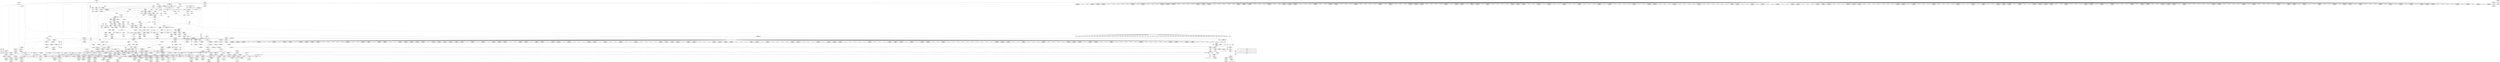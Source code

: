 digraph {
	CE0x4104cc0 [shape=record,shape=Mrecord,label="{CE0x4104cc0|16:_i32,_:_CRE_19,20_}"]
	CE0x40e0170 [shape=record,shape=Mrecord,label="{CE0x40e0170|selinux_xfrm_state_pol_flow_match:tmp10|security/selinux/xfrm.c,185|*SummSink*}"]
	CE0x4106690 [shape=record,shape=Mrecord,label="{CE0x4106690|selinux_xfrm_state_pol_flow_match:tmp16|*LoadInst*|security/selinux/xfrm.c,192}"]
	CE0x408ed10 [shape=record,shape=Mrecord,label="{CE0x408ed10|696:_%struct.xfrm_sec_ctx*,_:_CRE_294,295_}"]
	CE0x40d11c0 [shape=record,shape=Mrecord,label="{CE0x40d11c0|864:_%struct.xfrm_sec_ctx*,_:_CRE_264,268_|*MultipleSource*|Function::selinux_xfrm_state_pol_flow_match&Arg::x::|security/selinux/xfrm.c,185}"]
	CE0x40aea00 [shape=record,shape=Mrecord,label="{CE0x40aea00|selinux_authorizable_ctx:tmp1}"]
	CE0x40d57c0 [shape=record,shape=Mrecord,label="{CE0x40d57c0|864:_%struct.xfrm_sec_ctx*,_:_CRE_416,424_|*MultipleSource*|Function::selinux_xfrm_state_pol_flow_match&Arg::x::|security/selinux/xfrm.c,185}"]
	CE0x41053c0 [shape=record,shape=Mrecord,label="{CE0x41053c0|16:_i32,_:_CRE_26,27_}"]
	CE0x40f8cc0 [shape=record,shape=Mrecord,label="{CE0x40f8cc0|selinux_authorizable_ctx:cmp|security/selinux/xfrm.c,64|*SummSink*}"]
	CE0x4098690 [shape=record,shape=Mrecord,label="{CE0x4098690|696:_%struct.xfrm_sec_ctx*,_:_CRE_328,332_|*MultipleSource*|Function::selinux_xfrm_state_pol_flow_match&Arg::xp::|security/selinux/xfrm.c,184}"]
	CE0x40a3a10 [shape=record,shape=Mrecord,label="{CE0x40a3a10|696:_%struct.xfrm_sec_ctx*,_:_CRE_279,280_}"]
	CE0x4136e30 [shape=record,shape=Mrecord,label="{CE0x4136e30|selinux_xfrm_state_pol_flow_match:tmp45|security/selinux/xfrm.c,211|*SummSink*}"]
	CE0x4138c40 [shape=record,shape=Mrecord,label="{CE0x4138c40|selinux_authorizable_xfrm:call|security/selinux/xfrm.c,73}"]
	CE0x4106e80 [shape=record,shape=Mrecord,label="{CE0x4106e80|i64*_getelementptr_inbounds_(_20_x_i64_,_20_x_i64_*___llvm_gcov_ctr3,_i64_0,_i64_9)|*Constant*}"]
	CE0x41104b0 [shape=record,shape=Mrecord,label="{CE0x41104b0|selinux_xfrm_state_pol_flow_match:tmp30|*SummSink*}"]
	CE0x4089a40 [shape=record,shape=Mrecord,label="{CE0x4089a40|864:_%struct.xfrm_sec_ctx*,_:_CRE_98,99_}"]
	CE0x40afcb0 [shape=record,shape=Mrecord,label="{CE0x40afcb0|%struct.xfrm_sec_ctx*_null|*Constant*}"]
	CE0x40d2cc0 [shape=record,shape=Mrecord,label="{CE0x40d2cc0|864:_%struct.xfrm_sec_ctx*,_:_CRE_285,286_}"]
	CE0x4114360 [shape=record,shape=Mrecord,label="{CE0x4114360|GLOBAL:selinux_authorizable_xfrm|*Constant*}"]
	CE0x40a9120 [shape=record,shape=Mrecord,label="{CE0x40a9120|696:_%struct.xfrm_sec_ctx*,_:_CRE_545,546_}"]
	CE0x408a690 [shape=record,shape=Mrecord,label="{CE0x408a690|696:_%struct.xfrm_sec_ctx*,_:_CRE_314,316_|*MultipleSource*|Function::selinux_xfrm_state_pol_flow_match&Arg::xp::|security/selinux/xfrm.c,184}"]
	CE0x4091660 [shape=record,shape=Mrecord,label="{CE0x4091660|selinux_xfrm_state_pol_flow_match:tmp5|security/selinux/xfrm.c,184|*SummSource*}"]
	CE0x41164c0 [shape=record,shape=Mrecord,label="{CE0x41164c0|i64_10|*Constant*|*SummSource*}"]
	CE0x4108160 [shape=record,shape=Mrecord,label="{CE0x4108160|avc_has_perm:tclass|Function::avc_has_perm&Arg::tclass::|*SummSink*}"]
	CE0x408c140 [shape=record,shape=Mrecord,label="{CE0x408c140|864:_%struct.xfrm_sec_ctx*,_:_CRE_102,103_}"]
	CE0x40d2550 [shape=record,shape=Mrecord,label="{CE0x40d2550|864:_%struct.xfrm_sec_ctx*,_:_CRE_280,281_}"]
	CE0x40ba5e0 [shape=record,shape=Mrecord,label="{CE0x40ba5e0|selinux_authorizable_ctx:tmp6|*LoadInst*|security/selinux/xfrm.c,64}"]
	CE0x4090d60 [shape=record,shape=Mrecord,label="{CE0x4090d60|selinux_xfrm_state_pol_flow_match:x|Function::selinux_xfrm_state_pol_flow_match&Arg::x::|*SummSink*}"]
	CE0x4123870 [shape=record,shape=Mrecord,label="{CE0x4123870|selinux_xfrm_state_pol_flow_match:tmp42|security/selinux/xfrm.c,208}"]
	CE0x40db6a0 [shape=record,shape=Mrecord,label="{CE0x40db6a0|864:_%struct.xfrm_sec_ctx*,_:_CRE_697,698_}"]
	CE0x408d870 [shape=record,shape=Mrecord,label="{CE0x408d870|864:_%struct.xfrm_sec_ctx*,_:_CRE_69,70_}"]
	CE0x4127100 [shape=record,shape=Mrecord,label="{CE0x4127100|16:_i32,_:_CRE_43,44_}"]
	CE0x40ca040 [shape=record,shape=Mrecord,label="{CE0x40ca040|864:_%struct.xfrm_sec_ctx*,_:_CRE_142,143_}"]
	CE0x4127600 [shape=record,shape=Mrecord,label="{CE0x4127600|16:_i32,_:_CRE_48,49_}"]
	CE0x4127a00 [shape=record,shape=Mrecord,label="{CE0x4127a00|16:_i32,_:_CRE_52,53_}"]
	CE0x411e390 [shape=record,shape=Mrecord,label="{CE0x411e390|selinux_authorizable_ctx:tmp14|*SummSource*}"]
	CE0x4136b20 [shape=record,shape=Mrecord,label="{CE0x4136b20|i64*_getelementptr_inbounds_(_20_x_i64_,_20_x_i64_*___llvm_gcov_ctr3,_i64_0,_i64_19)|*Constant*|*SummSink*}"]
	CE0x4094600 [shape=record,shape=Mrecord,label="{CE0x4094600|864:_%struct.xfrm_sec_ctx*,_:_CRE_24,32_|*MultipleSource*|Function::selinux_xfrm_state_pol_flow_match&Arg::x::|security/selinux/xfrm.c,185}"]
	CE0x40d59c0 [shape=record,shape=Mrecord,label="{CE0x40d59c0|864:_%struct.xfrm_sec_ctx*,_:_CRE_424,428_|*MultipleSource*|Function::selinux_xfrm_state_pol_flow_match&Arg::x::|security/selinux/xfrm.c,185}"]
	CE0x4108e70 [shape=record,shape=Mrecord,label="{CE0x4108e70|selinux_xfrm_state_pol_flow_match:flowic_secid18|security/selinux/xfrm.c,208}"]
	CE0x40ffba0 [shape=record,shape=Mrecord,label="{CE0x40ffba0|selinux_authorizable_ctx:ctx|Function::selinux_authorizable_ctx&Arg::ctx::|*SummSink*}"]
	CE0x4123950 [shape=record,shape=Mrecord,label="{CE0x4123950|selinux_xfrm_state_pol_flow_match:tmp42|security/selinux/xfrm.c,208|*SummSink*}"]
	CE0x4116e60 [shape=record,shape=Mrecord,label="{CE0x4116e60|selinux_xfrm_state_pol_flow_match:tmp25|security/selinux/xfrm.c,196}"]
	CE0x40a1840 [shape=record,shape=Mrecord,label="{CE0x40a1840|696:_%struct.xfrm_sec_ctx*,_:_CRE_540,541_}"]
	CE0x408c280 [shape=record,shape=Mrecord,label="{CE0x408c280|864:_%struct.xfrm_sec_ctx*,_:_CRE_103,104_}"]
	CE0x4118800 [shape=record,shape=Mrecord,label="{CE0x4118800|selinux_xfrm_state_pol_flow_match:tobool6|security/selinux/xfrm.c,192|*SummSink*}"]
	CE0x40ced40 [shape=record,shape=Mrecord,label="{CE0x40ced40|864:_%struct.xfrm_sec_ctx*,_:_CRE_198,200_|*MultipleSource*|Function::selinux_xfrm_state_pol_flow_match&Arg::x::|security/selinux/xfrm.c,185}"]
	CE0x4090f20 [shape=record,shape=Mrecord,label="{CE0x4090f20|i32_40|*Constant*|*SummSource*}"]
	CE0x4135db0 [shape=record,shape=Mrecord,label="{CE0x4135db0|selinux_xfrm_state_pol_flow_match:cond|security/selinux/xfrm.c,208|*SummSink*}"]
	CE0x40b33f0 [shape=record,shape=Mrecord,label="{CE0x40b33f0|GLOBAL:__llvm_gcov_ctr3|Global_var:__llvm_gcov_ctr3|*SummSource*}"]
	CE0x40dc920 [shape=record,shape=Mrecord,label="{CE0x40dc920|864:_%struct.xfrm_sec_ctx*,_:_CRE_711,712_}"]
	CE0x408c780 [shape=record,shape=Mrecord,label="{CE0x408c780|864:_%struct.xfrm_sec_ctx*,_:_CRE_107,108_}"]
	CE0x40cdc10 [shape=record,shape=Mrecord,label="{CE0x40cdc10|864:_%struct.xfrm_sec_ctx*,_:_CRE_183,184_}"]
	CE0x40cf590 [shape=record,shape=Mrecord,label="{CE0x40cf590|864:_%struct.xfrm_sec_ctx*,_:_CRE_204,205_|*MultipleSource*|Function::selinux_xfrm_state_pol_flow_match&Arg::x::|security/selinux/xfrm.c,185}"]
	CE0x410ad50 [shape=record,shape=Mrecord,label="{CE0x410ad50|avc_has_perm:entry}"]
	CE0x408d9b0 [shape=record,shape=Mrecord,label="{CE0x408d9b0|864:_%struct.xfrm_sec_ctx*,_:_CRE_70,71_}"]
	CE0x409f740 [shape=record,shape=Mrecord,label="{CE0x409f740|i32_21|*Constant*}"]
	CE0x40d3300 [shape=record,shape=Mrecord,label="{CE0x40d3300|864:_%struct.xfrm_sec_ctx*,_:_CRE_290,291_}"]
	CE0x40a5910 [shape=record,shape=Mrecord,label="{CE0x40a5910|696:_%struct.xfrm_sec_ctx*,_:_CRE_584,592_|*MultipleSource*|Function::selinux_xfrm_state_pol_flow_match&Arg::xp::|security/selinux/xfrm.c,184}"]
	CE0x408b0d0 [shape=record,shape=Mrecord,label="{CE0x408b0d0|864:_%struct.xfrm_sec_ctx*,_:_CRE_77,78_}"]
	CE0x40c1210 [shape=record,shape=Mrecord,label="{CE0x40c1210|696:_%struct.xfrm_sec_ctx*,_:_CRE_224,232_|*MultipleSource*|Function::selinux_xfrm_state_pol_flow_match&Arg::xp::|security/selinux/xfrm.c,184}"]
	CE0x40d3080 [shape=record,shape=Mrecord,label="{CE0x40d3080|864:_%struct.xfrm_sec_ctx*,_:_CRE_288,289_}"]
	CE0x40a9790 [shape=record,shape=Mrecord,label="{CE0x40a9790|696:_%struct.xfrm_sec_ctx*,_:_CRE_550,551_}"]
	CE0x4127900 [shape=record,shape=Mrecord,label="{CE0x4127900|16:_i32,_:_CRE_51,52_}"]
	CE0x410e490 [shape=record,shape=Mrecord,label="{CE0x410e490|selinux_xfrm_state_pol_flow_match:tobool2|security/selinux/xfrm.c,185|*SummSink*}"]
	CE0x40a35f0 [shape=record,shape=Mrecord,label="{CE0x40a35f0|696:_%struct.xfrm_sec_ctx*,_:_CRE_264,268_|*MultipleSource*|Function::selinux_xfrm_state_pol_flow_match&Arg::xp::|security/selinux/xfrm.c,184}"]
	CE0x407f5c0 [shape=record,shape=Mrecord,label="{CE0x407f5c0|864:_%struct.xfrm_sec_ctx*,_:_CRE_488,492_|*MultipleSource*|Function::selinux_xfrm_state_pol_flow_match&Arg::x::|security/selinux/xfrm.c,185}"]
	CE0x40847f0 [shape=record,shape=Mrecord,label="{CE0x40847f0|selinux_xfrm_state_pol_flow_match:xp|Function::selinux_xfrm_state_pol_flow_match&Arg::xp::}"]
	CE0x40c8c40 [shape=record,shape=Mrecord,label="{CE0x40c8c40|864:_%struct.xfrm_sec_ctx*,_:_CRE_126,127_}"]
	CE0x4128800 [shape=record,shape=Mrecord,label="{CE0x4128800|selinux_xfrm_state_pol_flow_match:__fl_common|security/selinux/xfrm.c,202|*SummSource*}"]
	CE0x4120b00 [shape=record,shape=Mrecord,label="{CE0x4120b00|selinux_authorizable_ctx:tmp15|security/selinux/xfrm.c,64}"]
	CE0x40931e0 [shape=record,shape=Mrecord,label="{CE0x40931e0|selinux_xfrm_state_pol_flow_match:if.then|*SummSink*}"]
	CE0x40a3580 [shape=record,shape=Mrecord,label="{CE0x40a3580|696:_%struct.xfrm_sec_ctx*,_:_CRE_260,264_|*MultipleSource*|Function::selinux_xfrm_state_pol_flow_match&Arg::xp::|security/selinux/xfrm.c,184}"]
	CE0x408f190 [shape=record,shape=Mrecord,label="{CE0x408f190|selinux_xfrm_state_pol_flow_match:entry|*SummSource*}"]
	CE0x40b0270 [shape=record,shape=Mrecord,label="{CE0x40b0270|696:_%struct.xfrm_sec_ctx*,_:_CRE_128,136_|*MultipleSource*|Function::selinux_xfrm_state_pol_flow_match&Arg::xp::|security/selinux/xfrm.c,184}"]
	CE0x40cd490 [shape=record,shape=Mrecord,label="{CE0x40cd490|864:_%struct.xfrm_sec_ctx*,_:_CRE_177,178_}"]
	CE0x40f9e10 [shape=record,shape=Mrecord,label="{CE0x40f9e10|selinux_authorizable_ctx:tmp4|security/selinux/xfrm.c,63|*SummSource*}"]
	CE0x4128b90 [shape=record,shape=Mrecord,label="{CE0x4128b90|selinux_xfrm_state_pol_flow_match:tmp35|security/selinux/xfrm.c,202|*SummSource*}"]
	CE0x4120e70 [shape=record,shape=Mrecord,label="{CE0x4120e70|selinux_authorizable_ctx:tmp16|security/selinux/xfrm.c,64}"]
	CE0x4087610 [shape=record,shape=Mrecord,label="{CE0x4087610|selinux_xfrm_state_pol_flow_match:security|security/selinux/xfrm.c,184}"]
	CE0x40cae00 [shape=record,shape=Mrecord,label="{CE0x40cae00|864:_%struct.xfrm_sec_ctx*,_:_CRE_152,156_|*MultipleSource*|Function::selinux_xfrm_state_pol_flow_match&Arg::x::|security/selinux/xfrm.c,185}"]
	CE0x408d600 [shape=record,shape=Mrecord,label="{CE0x408d600|864:_%struct.xfrm_sec_ctx*,_:_CRE_68,69_}"]
	CE0x40d9040 [shape=record,shape=Mrecord,label="{CE0x40d9040|864:_%struct.xfrm_sec_ctx*,_:_CRE_544,548_|*MultipleSource*|Function::selinux_xfrm_state_pol_flow_match&Arg::x::|security/selinux/xfrm.c,185}"]
	CE0x40a25f0 [shape=record,shape=Mrecord,label="{CE0x40a25f0|i32_0|*Constant*}"]
	CE0x40a53d0 [shape=record,shape=Mrecord,label="{CE0x40a53d0|696:_%struct.xfrm_sec_ctx*,_:_CRE_552,560_|*MultipleSource*|Function::selinux_xfrm_state_pol_flow_match&Arg::xp::|security/selinux/xfrm.c,184}"]
	CE0x4127300 [shape=record,shape=Mrecord,label="{CE0x4127300|16:_i32,_:_CRE_45,46_}"]
	CE0x4139c80 [shape=record,shape=Mrecord,label="{CE0x4139c80|selinux_authorizable_ctx:tmp8|security/selinux/xfrm.c,64|*SummSink*}"]
	CE0x40b6f90 [shape=record,shape=Mrecord,label="{CE0x40b6f90|COLLAPSED:_GCMRE___llvm_gcov_ctr17246_internal_global_2_x_i64_zeroinitializer:_elem_0:default:}"]
	CE0x40c9140 [shape=record,shape=Mrecord,label="{CE0x40c9140|864:_%struct.xfrm_sec_ctx*,_:_CRE_130,131_}"]
	CE0x4091fb0 [shape=record,shape=Mrecord,label="{CE0x4091fb0|696:_%struct.xfrm_sec_ctx*,_:_CRE_501,502_}"]
	CE0x409bfa0 [shape=record,shape=Mrecord,label="{CE0x409bfa0|selinux_authorizable_xfrm:tmp1|*SummSource*}"]
	CE0x4085ac0 [shape=record,shape=Mrecord,label="{CE0x4085ac0|_call_void_mcount()_#3}"]
	CE0x40d80c0 [shape=record,shape=Mrecord,label="{CE0x40d80c0|selinux_authorizable_ctx:tmp13|*LoadInst*|security/selinux/xfrm.c,65|*SummSink*}"]
	CE0x411dd90 [shape=record,shape=Mrecord,label="{CE0x411dd90|i1_false|*Constant*}"]
	CE0x40f88f0 [shape=record,shape=Mrecord,label="{CE0x40f88f0|selinux_authorizable_ctx:cmp|security/selinux/xfrm.c,64}"]
	CE0x40b5360 [shape=record,shape=Mrecord,label="{CE0x40b5360|_call_void_mcount()_#3|*SummSink*}"]
	CE0x4090bf0 [shape=record,shape=Mrecord,label="{CE0x4090bf0|selinux_xfrm_state_pol_flow_match:tmp4|security/selinux/xfrm.c,184}"]
	CE0x4094100 [shape=record,shape=Mrecord,label="{CE0x4094100|864:_%struct.xfrm_sec_ctx*,_:_CRE_21,22_}"]
	CE0x4091a90 [shape=record,shape=Mrecord,label="{CE0x4091a90|696:_%struct.xfrm_sec_ctx*,_:_CRE_276,277_}"]
	CE0x410c820 [shape=record,shape=Mrecord,label="{CE0x410c820|selinux_xfrm_state_pol_flow_match:tmp38|security/selinux/xfrm.c,202|*SummSource*}"]
	CE0x411d6c0 [shape=record,shape=Mrecord,label="{CE0x411d6c0|selinux_authorizable_ctx:conv2|security/selinux/xfrm.c,65|*SummSink*}"]
	CE0x40999a0 [shape=record,shape=Mrecord,label="{CE0x40999a0|696:_%struct.xfrm_sec_ctx*,_:_CRE_489,490_}"]
	CE0x4088b60 [shape=record,shape=Mrecord,label="{CE0x4088b60|i64*_getelementptr_inbounds_(_2_x_i64_,_2_x_i64_*___llvm_gcov_ctr17246,_i64_0,_i64_0)|*Constant*|*SummSource*}"]
	CE0x40bb090 [shape=record,shape=Mrecord,label="{CE0x40bb090|i64_0|*Constant*}"]
	CE0x408bb80 [shape=record,shape=Mrecord,label="{CE0x408bb80|864:_%struct.xfrm_sec_ctx*,_:_CRE_56,60_|*MultipleSource*|Function::selinux_xfrm_state_pol_flow_match&Arg::x::|security/selinux/xfrm.c,185}"]
	CE0x40d7440 [shape=record,shape=Mrecord,label="{CE0x40d7440|selinux_authorizable_ctx:tmp12|security/selinux/xfrm.c,65|*SummSink*}"]
	CE0x40d3fc0 [shape=record,shape=Mrecord,label="{CE0x40d3fc0|864:_%struct.xfrm_sec_ctx*,_:_CRE_320,328_|*MultipleSource*|Function::selinux_xfrm_state_pol_flow_match&Arg::x::|security/selinux/xfrm.c,185}"]
	CE0x40d0390 [shape=record,shape=Mrecord,label="{CE0x40d0390|864:_%struct.xfrm_sec_ctx*,_:_CRE_232,240_|*MultipleSource*|Function::selinux_xfrm_state_pol_flow_match&Arg::x::|security/selinux/xfrm.c,185}"]
	CE0x40a5290 [shape=record,shape=Mrecord,label="{CE0x40a5290|selinux_xfrm_state_pol_flow_match:tmp2|*LoadInst*|security/selinux/xfrm.c,184}"]
	CE0x40f9aa0 [shape=record,shape=Mrecord,label="{CE0x40f9aa0|GLOBAL:__llvm_gcov_ctr16|Global_var:__llvm_gcov_ctr16|*SummSource*}"]
	CE0x40d27c0 [shape=record,shape=Mrecord,label="{CE0x40d27c0|864:_%struct.xfrm_sec_ctx*,_:_CRE_281,282_}"]
	CE0x40dd6a0 [shape=record,shape=Mrecord,label="{CE0x40dd6a0|864:_%struct.xfrm_sec_ctx*,_:_CRE_768,776_|*MultipleSource*|Function::selinux_xfrm_state_pol_flow_match&Arg::x::|security/selinux/xfrm.c,185}"]
	CE0x411e660 [shape=record,shape=Mrecord,label="{CE0x411e660|i64*_getelementptr_inbounds_(_7_x_i64_,_7_x_i64_*___llvm_gcov_ctr16,_i64_0,_i64_6)|*Constant*|*SummSource*}"]
	CE0x40b3b40 [shape=record,shape=Mrecord,label="{CE0x40b3b40|864:_%struct.xfrm_sec_ctx*,_:_CRE_83,84_}"]
	CE0x408ae50 [shape=record,shape=Mrecord,label="{CE0x408ae50|864:_%struct.xfrm_sec_ctx*,_:_CRE_75,76_}"]
	CE0x41017b0 [shape=record,shape=Mrecord,label="{CE0x41017b0|selinux_authorizable_ctx:tmp7|security/selinux/xfrm.c,64|*SummSource*}"]
	CE0x4099a60 [shape=record,shape=Mrecord,label="{CE0x4099a60|696:_%struct.xfrm_sec_ctx*,_:_CRE_490,491_}"]
	CE0x40fd660 [shape=record,shape=Mrecord,label="{CE0x40fd660|selinux_authorizable_ctx:tmp2|security/selinux/xfrm.c,63}"]
	CE0x408f310 [shape=record,shape=Mrecord,label="{CE0x408f310|696:_%struct.xfrm_sec_ctx*,_:_CRE_495,496_}"]
	CE0x40a3f20 [shape=record,shape=Mrecord,label="{CE0x40a3f20|696:_%struct.xfrm_sec_ctx*,_:_CRE_456,464_|*MultipleSource*|Function::selinux_xfrm_state_pol_flow_match&Arg::xp::|security/selinux/xfrm.c,184}"]
	CE0x40d4fc0 [shape=record,shape=Mrecord,label="{CE0x40d4fc0|864:_%struct.xfrm_sec_ctx*,_:_CRE_384,392_|*MultipleSource*|Function::selinux_xfrm_state_pol_flow_match&Arg::x::|security/selinux/xfrm.c,185}"]
	CE0x4106bb0 [shape=record,shape=Mrecord,label="{CE0x4106bb0|selinux_xfrm_state_pol_flow_match:tmp20|security/selinux/xfrm.c,192|*SummSink*}"]
	CE0x40b1570 [shape=record,shape=Mrecord,label="{CE0x40b1570|selinux_xfrm_state_pol_flow_match:tmp13|security/selinux/xfrm.c,187}"]
	CE0x4113c90 [shape=record,shape=Mrecord,label="{CE0x4113c90|selinux_xfrm_state_pol_flow_match:tmp29|*SummSink*}"]
	CE0x41083d0 [shape=record,shape=Mrecord,label="{CE0x41083d0|i32_1|*Constant*|*SummSource*}"]
	CE0x4111a40 [shape=record,shape=Mrecord,label="{CE0x4111a40|selinux_xfrm_state_pol_flow_match:tmp33|*LoadInst*|security/selinux/xfrm.c,200}"]
	CE0x40de4a0 [shape=record,shape=Mrecord,label="{CE0x40de4a0|864:_%struct.xfrm_sec_ctx*,_:_CRE_824,832_|*MultipleSource*|Function::selinux_xfrm_state_pol_flow_match&Arg::x::|security/selinux/xfrm.c,185}"]
	CE0x4085840 [shape=record,shape=Mrecord,label="{CE0x4085840|696:_%struct.xfrm_sec_ctx*,_:_CRE_296,297_}"]
	CE0x40db240 [shape=record,shape=Mrecord,label="{CE0x40db240|864:_%struct.xfrm_sec_ctx*,_:_CRE_680,688_|*MultipleSource*|Function::selinux_xfrm_state_pol_flow_match&Arg::x::|security/selinux/xfrm.c,185}"]
	CE0x411e400 [shape=record,shape=Mrecord,label="{CE0x411e400|selinux_authorizable_ctx:tmp14|*SummSink*}"]
	CE0x558ccf0 [shape=record,shape=Mrecord,label="{CE0x558ccf0|selinux_xfrm_state_pol_flow_match:if.then7|*SummSource*}"]
	CE0x410b5f0 [shape=record,shape=Mrecord,label="{CE0x410b5f0|selinux_xfrm_state_pol_flow_match:tmp11|security/selinux/xfrm.c,185|*SummSink*}"]
	CE0x4114e50 [shape=record,shape=Mrecord,label="{CE0x4114e50|selinux_authorizable_xfrm:x|Function::selinux_authorizable_xfrm&Arg::x::}"]
	CE0x408fa50 [shape=record,shape=Mrecord,label="{CE0x408fa50|696:_%struct.xfrm_sec_ctx*,_:_CRE_509,510_}"]
	CE0x40fc130 [shape=record,shape=Mrecord,label="{CE0x40fc130|selinux_authorizable_ctx:tmp4|security/selinux/xfrm.c,63|*SummSink*}"]
	CE0x4131f20 [shape=record,shape=Mrecord,label="{CE0x4131f20|selinux_xfrm_state_pol_flow_match:call19|security/selinux/xfrm.c,208}"]
	CE0x5d8ba70 [shape=record,shape=Mrecord,label="{CE0x5d8ba70|696:_%struct.xfrm_sec_ctx*,_:_CRE_64,72_|*MultipleSource*|Function::selinux_xfrm_state_pol_flow_match&Arg::xp::|security/selinux/xfrm.c,184}"]
	CE0x4115e60 [shape=record,shape=Mrecord,label="{CE0x4115e60|i64_11|*Constant*}"]
	CE0x40a1c60 [shape=record,shape=Mrecord,label="{CE0x40a1c60|selinux_xfrm_state_pol_flow_match:tmp6|security/selinux/xfrm.c,184|*SummSink*}"]
	CE0x409c5e0 [shape=record,shape=Mrecord,label="{CE0x409c5e0|696:_%struct.xfrm_sec_ctx*,_:_CRE_408,416_|*MultipleSource*|Function::selinux_xfrm_state_pol_flow_match&Arg::xp::|security/selinux/xfrm.c,184}"]
	CE0x4118df0 [shape=record,shape=Mrecord,label="{CE0x4118df0|i64_8|*Constant*|*SummSink*}"]
	CE0x40b3240 [shape=record,shape=Mrecord,label="{CE0x40b3240|selinux_xfrm_state_pol_flow_match:tmp3|security/selinux/xfrm.c,184|*SummSource*}"]
	CE0x40dfd00 [shape=record,shape=Mrecord,label="{CE0x40dfd00|selinux_xfrm_state_pol_flow_match:tmp10|security/selinux/xfrm.c,185}"]
	CE0x41386d0 [shape=record,shape=Mrecord,label="{CE0x41386d0|selinux_authorizable_xfrm:bb|*SummSource*}"]
	CE0x40b5ca0 [shape=record,shape=Mrecord,label="{CE0x40b5ca0|i64_4|*Constant*|*SummSink*}"]
	CE0x4126e00 [shape=record,shape=Mrecord,label="{CE0x4126e00|16:_i32,_:_CRE_40,41_}"]
	CE0x40d8840 [shape=record,shape=Mrecord,label="{CE0x40d8840|864:_%struct.xfrm_sec_ctx*,_:_CRE_512,520_|*MultipleSource*|Function::selinux_xfrm_state_pol_flow_match&Arg::x::|security/selinux/xfrm.c,185}"]
	CE0x410e660 [shape=record,shape=Mrecord,label="{CE0x410e660|i64_3|*Constant*|*SummSource*}"]
	CE0x40c98c0 [shape=record,shape=Mrecord,label="{CE0x40c98c0|864:_%struct.xfrm_sec_ctx*,_:_CRE_136,137_}"]
	CE0x40909a0 [shape=record,shape=Mrecord,label="{CE0x40909a0|i64_0|*Constant*|*SummSource*}"]
	CE0x40a0cf0 [shape=record,shape=Mrecord,label="{CE0x40a0cf0|696:_%struct.xfrm_sec_ctx*,_:_CRE_533,534_}"]
	CE0x411e170 [shape=record,shape=Mrecord,label="{CE0x411e170|i1_false|*Constant*|*SummSink*}"]
	CE0x40a8180 [shape=record,shape=Mrecord,label="{CE0x40a8180|696:_%struct.xfrm_sec_ctx*,_:_CRE_616,632_|*MultipleSource*|Function::selinux_xfrm_state_pol_flow_match&Arg::xp::|security/selinux/xfrm.c,184}"]
	CE0x40dfb80 [shape=record,shape=Mrecord,label="{CE0x40dfb80|selinux_xfrm_state_pol_flow_match:tmp9|security/selinux/xfrm.c,185|*SummSink*}"]
	CE0x4103620 [shape=record,shape=Mrecord,label="{CE0x4103620|selinux_xfrm_state_pol_flow_match:u|security/selinux/xfrm.c,202|*SummSource*}"]
	CE0x4093fc0 [shape=record,shape=Mrecord,label="{CE0x4093fc0|864:_%struct.xfrm_sec_ctx*,_:_CRE_20,21_}"]
	CE0x408b930 [shape=record,shape=Mrecord,label="{CE0x408b930|864:_%struct.xfrm_sec_ctx*,_:_CRE_48,56_|*MultipleSource*|Function::selinux_xfrm_state_pol_flow_match&Arg::x::|security/selinux/xfrm.c,185}"]
	CE0x4103920 [shape=record,shape=Mrecord,label="{CE0x4103920|16:_i32,_:_CRE_0,1_}"]
	CE0x40b6370 [shape=record,shape=Mrecord,label="{CE0x40b6370|i64*_getelementptr_inbounds_(_20_x_i64_,_20_x_i64_*___llvm_gcov_ctr3,_i64_0,_i64_17)|*Constant*}"]
	CE0x40c5a50 [shape=record,shape=Mrecord,label="{CE0x40c5a50|696:_%struct.xfrm_sec_ctx*,_:_CRE_168,172_|*MultipleSource*|Function::selinux_xfrm_state_pol_flow_match&Arg::xp::|security/selinux/xfrm.c,184}"]
	CE0x40829d0 [shape=record,shape=Mrecord,label="{CE0x40829d0|i64_1|*Constant*|*SummSource*}"]
	CE0x411f100 [shape=record,shape=Mrecord,label="{CE0x411f100|selinux_authorizable_ctx:land.ext|security/selinux/xfrm.c,64|*SummSink*}"]
	CE0x40dbde0 [shape=record,shape=Mrecord,label="{CE0x40dbde0|864:_%struct.xfrm_sec_ctx*,_:_CRE_702,703_}"]
	CE0x4126d00 [shape=record,shape=Mrecord,label="{CE0x4126d00|16:_i32,_:_CRE_39,40_}"]
	CE0x40864e0 [shape=record,shape=Mrecord,label="{CE0x40864e0|selinux_xfrm_state_pol_flow_match:tmp1|*SummSink*}"]
	CE0x408af90 [shape=record,shape=Mrecord,label="{CE0x408af90|864:_%struct.xfrm_sec_ctx*,_:_CRE_76,77_}"]
	CE0x40d2e00 [shape=record,shape=Mrecord,label="{CE0x40d2e00|864:_%struct.xfrm_sec_ctx*,_:_CRE_286,287_}"]
	CE0x40ce890 [shape=record,shape=Mrecord,label="{CE0x40ce890|864:_%struct.xfrm_sec_ctx*,_:_CRE_192,194_|*MultipleSource*|Function::selinux_xfrm_state_pol_flow_match&Arg::x::|security/selinux/xfrm.c,185}"]
	CE0x4127d00 [shape=record,shape=Mrecord,label="{CE0x4127d00|16:_i32,_:_CRE_55,56_}"]
	CE0x4084e20 [shape=record,shape=Mrecord,label="{CE0x4084e20|selinux_xfrm_state_pol_flow_match:if.else4|*SummSource*}"]
	CE0x4105e10 [shape=record,shape=Mrecord,label="{CE0x4105e10|selinux_xfrm_state_pol_flow_match:security5|security/selinux/xfrm.c,192}"]
	CE0x4082ce0 [shape=record,shape=Mrecord,label="{CE0x4082ce0|selinux_xfrm_state_pol_flow_match:if.then10|*SummSource*}"]
	CE0x4113470 [shape=record,shape=Mrecord,label="{CE0x4113470|i64*_getelementptr_inbounds_(_20_x_i64_,_20_x_i64_*___llvm_gcov_ctr3,_i64_0,_i64_13)|*Constant*|*SummSource*}"]
	CE0x4138ac0 [shape=record,shape=Mrecord,label="{CE0x4138ac0|selinux_authorizable_xfrm:tmp4|*LoadInst*|security/selinux/xfrm.c,73|*SummSink*}"]
	CE0x407f030 [shape=record,shape=Mrecord,label="{CE0x407f030|864:_%struct.xfrm_sec_ctx*,_:_CRE_472,480_|*MultipleSource*|Function::selinux_xfrm_state_pol_flow_match&Arg::x::|security/selinux/xfrm.c,185}"]
	CE0x40cc240 [shape=record,shape=Mrecord,label="{CE0x40cc240|864:_%struct.xfrm_sec_ctx*,_:_CRE_174,175_}"]
	CE0x40df0a0 [shape=record,shape=Mrecord,label="{CE0x40df0a0|864:_%struct.xfrm_sec_ctx*,_:_CRE_872,880_|*MultipleSource*|Function::selinux_xfrm_state_pol_flow_match&Arg::x::|security/selinux/xfrm.c,185}"]
	CE0x408ed80 [shape=record,shape=Mrecord,label="{CE0x408ed80|696:_%struct.xfrm_sec_ctx*,_:_CRE_298,299_}"]
	CE0x41050c0 [shape=record,shape=Mrecord,label="{CE0x41050c0|16:_i32,_:_CRE_23,24_}"]
	CE0x410b770 [shape=record,shape=Mrecord,label="{CE0x410b770|i64*_getelementptr_inbounds_(_20_x_i64_,_20_x_i64_*___llvm_gcov_ctr3,_i64_0,_i64_5)|*Constant*}"]
	CE0x4086380 [shape=record,shape=Mrecord,label="{CE0x4086380|selinux_xfrm_state_pol_flow_match:if.end15|*SummSink*}"]
	CE0x4086fe0 [shape=record,shape=Mrecord,label="{CE0x4086fe0|COLLAPSED:_GCMRE___llvm_gcov_ctr3_internal_global_20_x_i64_zeroinitializer:_elem_0:default:}"]
	CE0x40ca2c0 [shape=record,shape=Mrecord,label="{CE0x40ca2c0|864:_%struct.xfrm_sec_ctx*,_:_CRE_144,145_}"]
	CE0x40a7000 [shape=record,shape=Mrecord,label="{CE0x40a7000|696:_%struct.xfrm_sec_ctx*,_:_CRE_302,303_}"]
	CE0x4112960 [shape=record,shape=Mrecord,label="{CE0x4112960|selinux_xfrm_state_pol_flow_match:tmp28|security/selinux/xfrm.c,198}"]
	CE0x4102b10 [shape=record,shape=Mrecord,label="{CE0x4102b10|16:_i32,_:_CRE_4,5_}"]
	CE0x4105cc0 [shape=record,shape=Mrecord,label="{CE0x4105cc0|16:_i32,_:_CRE_35,36_}"]
	CE0x40a40a0 [shape=record,shape=Mrecord,label="{CE0x40a40a0|696:_%struct.xfrm_sec_ctx*,_:_CRE_464,472_|*MultipleSource*|Function::selinux_xfrm_state_pol_flow_match&Arg::xp::|security/selinux/xfrm.c,184}"]
	CE0x411e0b0 [shape=record,shape=Mrecord,label="{CE0x411e0b0|i1_false|*Constant*|*SummSource*}"]
	CE0x410e5f0 [shape=record,shape=Mrecord,label="{CE0x410e5f0|i64_3|*Constant*}"]
	CE0x410c2a0 [shape=record,shape=Mrecord,label="{CE0x410c2a0|selinux_xfrm_state_pol_flow_match:tmp40|security/selinux/xfrm.c,203|*SummSource*}"]
	CE0x409b310 [shape=record,shape=Mrecord,label="{CE0x409b310|696:_%struct.xfrm_sec_ctx*,_:_CRE_144,152_|*MultipleSource*|Function::selinux_xfrm_state_pol_flow_match&Arg::xp::|security/selinux/xfrm.c,184}"]
	CE0x40de2a0 [shape=record,shape=Mrecord,label="{CE0x40de2a0|864:_%struct.xfrm_sec_ctx*,_:_CRE_816,824_|*MultipleSource*|Function::selinux_xfrm_state_pol_flow_match&Arg::x::|security/selinux/xfrm.c,185}"]
	CE0x40cd210 [shape=record,shape=Mrecord,label="{CE0x40cd210|864:_%struct.xfrm_sec_ctx*,_:_CRE_175,176_}"]
	CE0x40b7780 [shape=record,shape=Mrecord,label="{CE0x40b7780|selinux_authorizable_ctx:tobool|security/selinux/xfrm.c,63}"]
	CE0x4113c20 [shape=record,shape=Mrecord,label="{CE0x4113c20|selinux_xfrm_state_pol_flow_match:tmp29|*SummSource*}"]
	CE0x4100750 [shape=record,shape=Mrecord,label="{CE0x4100750|selinux_authorizable_ctx:tmp10|security/selinux/xfrm.c,64|*SummSource*}"]
	CE0x4085580 [shape=record,shape=Mrecord,label="{CE0x4085580|696:_%struct.xfrm_sec_ctx*,_:_CRE_8,16_|*MultipleSource*|Function::selinux_xfrm_state_pol_flow_match&Arg::xp::|security/selinux/xfrm.c,184}"]
	CE0x412b070 [shape=record,shape=Mrecord,label="{CE0x412b070|selinux_xfrm_state_pol_flow_match:ctx_sid|security/selinux/xfrm.c,200}"]
	CE0x40c0000 [shape=record,shape=Mrecord,label="{CE0x40c0000|696:_%struct.xfrm_sec_ctx*,_:_CRE_240,248_|*MultipleSource*|Function::selinux_xfrm_state_pol_flow_match&Arg::xp::|security/selinux/xfrm.c,184}"]
	CE0x40c9000 [shape=record,shape=Mrecord,label="{CE0x40c9000|864:_%struct.xfrm_sec_ctx*,_:_CRE_129,130_}"]
	CE0x410f380 [shape=record,shape=Mrecord,label="{CE0x410f380|selinux_xfrm_state_pol_flow_match:tmp19|security/selinux/xfrm.c,192|*SummSink*}"]
	CE0x4135250 [shape=record,shape=Mrecord,label="{CE0x4135250|selinux_xfrm_state_pol_flow_match:cond|security/selinux/xfrm.c,208}"]
	CE0x409cb70 [shape=record,shape=Mrecord,label="{CE0x409cb70|696:_%struct.xfrm_sec_ctx*,_:_CRE_152,160_|*MultipleSource*|Function::selinux_xfrm_state_pol_flow_match&Arg::xp::|security/selinux/xfrm.c,184}"]
	CE0x40ad410 [shape=record,shape=Mrecord,label="{CE0x40ad410|selinux_authorizable_xfrm:tmp3|*SummSource*}"]
	CE0x41068a0 [shape=record,shape=Mrecord,label="{CE0x41068a0|selinux_xfrm_state_pol_flow_match:tmp16|*LoadInst*|security/selinux/xfrm.c,192|*SummSink*}"]
	CE0x412ae70 [shape=record,shape=Mrecord,label="{CE0x412ae70|i32_3|*Constant*|*SummSource*}"]
	CE0x411ed10 [shape=record,shape=Mrecord,label="{CE0x411ed10|selinux_authorizable_ctx:land.ext|security/selinux/xfrm.c,64}"]
	CE0x41055c0 [shape=record,shape=Mrecord,label="{CE0x41055c0|16:_i32,_:_CRE_28,29_}"]
	CE0x40ce750 [shape=record,shape=Mrecord,label="{CE0x40ce750|864:_%struct.xfrm_sec_ctx*,_:_CRE_276,277_}"]
	CE0x5d8bb50 [shape=record,shape=Mrecord,label="{CE0x5d8bb50|696:_%struct.xfrm_sec_ctx*,_:_CRE_282,283_}"]
	CE0x407f430 [shape=record,shape=Mrecord,label="{CE0x407f430|864:_%struct.xfrm_sec_ctx*,_:_CRE_484,488_|*MultipleSource*|Function::selinux_xfrm_state_pol_flow_match&Arg::x::|security/selinux/xfrm.c,185}"]
	CE0x4118620 [shape=record,shape=Mrecord,label="{CE0x4118620|selinux_xfrm_state_pol_flow_match:tobool6|security/selinux/xfrm.c,192}"]
	CE0x40f6780 [shape=record,shape=Mrecord,label="{CE0x40f6780|selinux_authorizable_ctx:land.lhs.true|*SummSink*}"]
	CE0x40944c0 [shape=record,shape=Mrecord,label="{CE0x40944c0|864:_%struct.xfrm_sec_ctx*,_:_CRE_64,65_}"]
	CE0x4128d70 [shape=record,shape=Mrecord,label="{CE0x4128d70|selinux_xfrm_state_pol_flow_match:cmp|security/selinux/xfrm.c,202|*SummSource*}"]
	CE0x40f9b70 [shape=record,shape=Mrecord,label="{CE0x40f9b70|selinux_authorizable_ctx:tmp3|security/selinux/xfrm.c,63|*SummSource*}"]
	CE0x40d41c0 [shape=record,shape=Mrecord,label="{CE0x40d41c0|864:_%struct.xfrm_sec_ctx*,_:_CRE_328,336_|*MultipleSource*|Function::selinux_xfrm_state_pol_flow_match&Arg::x::|security/selinux/xfrm.c,185}"]
	CE0x412a990 [shape=record,shape=Mrecord,label="{CE0x412a990|selinux_xfrm_state_pol_flow_match:tmp37|security/selinux/xfrm.c,202}"]
	CE0x412a1b0 [shape=record,shape=Mrecord,label="{CE0x412a1b0|selinux_xfrm_state_pol_flow_match:tmp41|security/selinux/xfrm.c,203|*SummSink*}"]
	CE0x40da440 [shape=record,shape=Mrecord,label="{CE0x40da440|864:_%struct.xfrm_sec_ctx*,_:_CRE_628,632_|*MultipleSource*|Function::selinux_xfrm_state_pol_flow_match&Arg::x::|security/selinux/xfrm.c,185}"]
	CE0x4085790 [shape=record,shape=Mrecord,label="{CE0x4085790|i32_21|*Constant*|*SummSink*}"]
	CE0x40deea0 [shape=record,shape=Mrecord,label="{CE0x40deea0|864:_%struct.xfrm_sec_ctx*,_:_CRE_864,872_|*MultipleSource*|Function::selinux_xfrm_state_pol_flow_match&Arg::x::|security/selinux/xfrm.c,185}"]
	CE0x40867a0 [shape=record,shape=Mrecord,label="{CE0x40867a0|selinux_xfrm_state_pol_flow_match:bb|*SummSink*}"]
	CE0x410fce0 [shape=record,shape=Mrecord,label="{CE0x410fce0|i64*_getelementptr_inbounds_(_20_x_i64_,_20_x_i64_*___llvm_gcov_ctr3,_i64_0,_i64_12)|*Constant*|*SummSource*}"]
	CE0x40a2a80 [shape=record,shape=Mrecord,label="{CE0x40a2a80|696:_%struct.xfrm_sec_ctx*,_:_CRE_672,680_|*MultipleSource*|Function::selinux_xfrm_state_pol_flow_match&Arg::xp::|security/selinux/xfrm.c,184}"]
	CE0x4123f90 [shape=record,shape=Mrecord,label="{CE0x4123f90|selinux_xfrm_state_pol_flow_match:cmp|security/selinux/xfrm.c,202|*SummSink*}"]
	CE0x40a7550 [shape=record,shape=Mrecord,label="{CE0x40a7550|696:_%struct.xfrm_sec_ctx*,_:_CRE_689,690_|*MultipleSource*|Function::selinux_xfrm_state_pol_flow_match&Arg::xp::|security/selinux/xfrm.c,184}"]
	CE0x40af640 [shape=record,shape=Mrecord,label="{CE0x40af640|696:_%struct.xfrm_sec_ctx*,_:_CRE_704,1088_|*MultipleSource*|Function::selinux_xfrm_state_pol_flow_match&Arg::xp::|security/selinux/xfrm.c,184}"]
	CE0x5ff8a30 [shape=record,shape=Mrecord,label="{CE0x5ff8a30|696:_%struct.xfrm_sec_ctx*,_:_CRE_96,100_|*MultipleSource*|Function::selinux_xfrm_state_pol_flow_match&Arg::xp::|security/selinux/xfrm.c,184}"]
	CE0x41057c0 [shape=record,shape=Mrecord,label="{CE0x41057c0|16:_i32,_:_CRE_30,31_}"]
	CE0x4113790 [shape=record,shape=Mrecord,label="{CE0x4113790|i64*_getelementptr_inbounds_(_20_x_i64_,_20_x_i64_*___llvm_gcov_ctr3,_i64_0,_i64_13)|*Constant*|*SummSink*}"]
	CE0x41059c0 [shape=record,shape=Mrecord,label="{CE0x41059c0|16:_i32,_:_CRE_32,33_}"]
	CE0x40b4180 [shape=record,shape=Mrecord,label="{CE0x40b4180|864:_%struct.xfrm_sec_ctx*,_:_CRE_88,89_}"]
	CE0x4103fe0 [shape=record,shape=Mrecord,label="{CE0x4103fe0|16:_i32,_:_CRE_5,6_}"]
	CE0x40cacc0 [shape=record,shape=Mrecord,label="{CE0x40cacc0|864:_%struct.xfrm_sec_ctx*,_:_CRE_160,161_}"]
	CE0x40a41b0 [shape=record,shape=Mrecord,label="{CE0x40a41b0|696:_%struct.xfrm_sec_ctx*,_:_CRE_472,476_|*MultipleSource*|Function::selinux_xfrm_state_pol_flow_match&Arg::xp::|security/selinux/xfrm.c,184}"]
	CE0x4133880 [shape=record,shape=Mrecord,label="{CE0x4133880|avc_has_perm:entry|*SummSink*}"]
	CE0x40d64d0 [shape=record,shape=Mrecord,label="{CE0x40d64d0|i64*_getelementptr_inbounds_(_7_x_i64_,_7_x_i64_*___llvm_gcov_ctr16,_i64_0,_i64_5)|*Constant*|*SummSource*}"]
	CE0x41167e0 [shape=record,shape=Mrecord,label="{CE0x41167e0|selinux_xfrm_state_pol_flow_match:tmp23|security/selinux/xfrm.c,196|*SummSink*}"]
	CE0x4127c00 [shape=record,shape=Mrecord,label="{CE0x4127c00|16:_i32,_:_CRE_54,55_}"]
	CE0x4a07530 [shape=record,shape=Mrecord,label="{CE0x4a07530|696:_%struct.xfrm_sec_ctx*,_:_CRE_416,424_|*MultipleSource*|Function::selinux_xfrm_state_pol_flow_match&Arg::xp::|security/selinux/xfrm.c,184}"]
	CE0x40d3b70 [shape=record,shape=Mrecord,label="{CE0x40d3b70|864:_%struct.xfrm_sec_ctx*,_:_CRE_304,312_|*MultipleSource*|Function::selinux_xfrm_state_pol_flow_match&Arg::x::|security/selinux/xfrm.c,185}"]
	CE0x4124110 [shape=record,shape=Mrecord,label="{CE0x4124110|i64_15|*Constant*}"]
	CE0x40f9ca0 [shape=record,shape=Mrecord,label="{CE0x40f9ca0|selinux_authorizable_ctx:tmp4|security/selinux/xfrm.c,63}"]
	CE0x410c310 [shape=record,shape=Mrecord,label="{CE0x410c310|selinux_xfrm_state_pol_flow_match:tmp40|security/selinux/xfrm.c,203|*SummSink*}"]
	CE0x40cf990 [shape=record,shape=Mrecord,label="{CE0x40cf990|864:_%struct.xfrm_sec_ctx*,_:_CRE_212,216_|*MultipleSource*|Function::selinux_xfrm_state_pol_flow_match&Arg::x::|security/selinux/xfrm.c,185}"]
	CE0x4131eb0 [shape=record,shape=Mrecord,label="{CE0x4131eb0|selinux_xfrm_state_pol_flow_match:tmp44|security/selinux/xfrm.c,208|*SummSink*}"]
	CE0x4086bc0 [shape=record,shape=Mrecord,label="{CE0x4086bc0|selinux_xfrm_state_pol_flow_match:if.end15|*SummSource*}"]
	CE0x40cc770 [shape=record,shape=Mrecord,label="{CE0x40cc770|avc_has_perm:auditdata|Function::avc_has_perm&Arg::auditdata::|*SummSink*}"]
	CE0x410a6c0 [shape=record,shape=Mrecord,label="{CE0x410a6c0|selinux_xfrm_state_pol_flow_match:call|security/selinux/xfrm.c,196|*SummSource*}"]
	CE0x4133f40 [shape=record,shape=Mrecord,label="{CE0x4133f40|avc_has_perm:tsid|Function::avc_has_perm&Arg::tsid::|*SummSink*}"]
	CE0x4135c40 [shape=record,shape=Mrecord,label="{CE0x4135c40|selinux_xfrm_state_pol_flow_match:cond|security/selinux/xfrm.c,208|*SummSource*}"]
	CE0x40d9a40 [shape=record,shape=Mrecord,label="{CE0x40d9a40|864:_%struct.xfrm_sec_ctx*,_:_CRE_584,600_|*MultipleSource*|Function::selinux_xfrm_state_pol_flow_match&Arg::x::|security/selinux/xfrm.c,185}"]
	CE0x40c9dc0 [shape=record,shape=Mrecord,label="{CE0x40c9dc0|864:_%struct.xfrm_sec_ctx*,_:_CRE_140,141_}"]
	CE0x4139df0 [shape=record,shape=Mrecord,label="{CE0x4139df0|selinux_authorizable_ctx:tmp9|security/selinux/xfrm.c,64}"]
	CE0x408f3d0 [shape=record,shape=Mrecord,label="{CE0x408f3d0|696:_%struct.xfrm_sec_ctx*,_:_CRE_496,497_}"]
	CE0x4117170 [shape=record,shape=Mrecord,label="{CE0x4117170|selinux_xfrm_state_pol_flow_match:tmp25|security/selinux/xfrm.c,196|*SummSource*}"]
	CE0x409abd0 [shape=record,shape=Mrecord,label="{CE0x409abd0|GLOBAL:__llvm_gcov_ctr3|Global_var:__llvm_gcov_ctr3|*SummSink*}"]
	CE0x40b5bd0 [shape=record,shape=Mrecord,label="{CE0x40b5bd0|i64_4|*Constant*|*SummSource*}"]
	CE0x4133e10 [shape=record,shape=Mrecord,label="{CE0x4133e10|avc_has_perm:tsid|Function::avc_has_perm&Arg::tsid::|*SummSource*}"]
	CE0x407e830 [shape=record,shape=Mrecord,label="{CE0x407e830|864:_%struct.xfrm_sec_ctx*,_:_CRE_448,452_|*MultipleSource*|Function::selinux_xfrm_state_pol_flow_match&Arg::x::|security/selinux/xfrm.c,185}"]
	CE0x410a280 [shape=record,shape=Mrecord,label="{CE0x410a280|selinux_xfrm_state_pol_flow_match:tmp22|security/selinux/xfrm.c,194|*SummSink*}"]
	CE0x40dc2e0 [shape=record,shape=Mrecord,label="{CE0x40dc2e0|864:_%struct.xfrm_sec_ctx*,_:_CRE_706,707_}"]
	CE0x4089540 [shape=record,shape=Mrecord,label="{CE0x4089540|864:_%struct.xfrm_sec_ctx*,_:_CRE_94,95_}"]
	CE0x40cb080 [shape=record,shape=Mrecord,label="{CE0x40cb080|864:_%struct.xfrm_sec_ctx*,_:_CRE_161,162_}"]
	CE0x40ccb10 [shape=record,shape=Mrecord,label="{CE0x40ccb10|avc_has_perm:auditdata|Function::avc_has_perm&Arg::auditdata::}"]
	CE0x40cb500 [shape=record,shape=Mrecord,label="{CE0x40cb500|864:_%struct.xfrm_sec_ctx*,_:_CRE_163,164_}"]
	CE0x40972c0 [shape=record,shape=Mrecord,label="{CE0x40972c0|864:_%struct.xfrm_sec_ctx*,_:_CRE_114,115_}"]
	CE0x40a3210 [shape=record,shape=Mrecord,label="{CE0x40a3210|selinux_xfrm_state_pol_flow_match:entry}"]
	CE0x40b5860 [shape=record,shape=Mrecord,label="{CE0x40b5860|i64_3|*Constant*|*SummSink*}"]
	CE0x40da840 [shape=record,shape=Mrecord,label="{CE0x40da840|864:_%struct.xfrm_sec_ctx*,_:_CRE_640,648_|*MultipleSource*|Function::selinux_xfrm_state_pol_flow_match&Arg::x::|security/selinux/xfrm.c,185}"]
	CE0x40df710 [shape=record,shape=Mrecord,label="{CE0x40df710|selinux_xfrm_state_pol_flow_match:tmp8|security/selinux/xfrm.c,185|*SummSource*}"]
	CE0x40d0790 [shape=record,shape=Mrecord,label="{CE0x40d0790|864:_%struct.xfrm_sec_ctx*,_:_CRE_248,249_|*MultipleSource*|Function::selinux_xfrm_state_pol_flow_match&Arg::x::|security/selinux/xfrm.c,185}"]
	CE0x40a1080 [shape=record,shape=Mrecord,label="{CE0x40a1080|i32_0|*Constant*|*SummSink*}"]
	CE0x4088af0 [shape=record,shape=Mrecord,label="{CE0x4088af0|i64*_getelementptr_inbounds_(_2_x_i64_,_2_x_i64_*___llvm_gcov_ctr17246,_i64_0,_i64_0)|*Constant*}"]
	CE0x40883b0 [shape=record,shape=Mrecord,label="{CE0x40883b0|696:_%struct.xfrm_sec_ctx*,_:_CRE_318,319_|*MultipleSource*|Function::selinux_xfrm_state_pol_flow_match&Arg::xp::|security/selinux/xfrm.c,184}"]
	CE0x40b9bd0 [shape=record,shape=Mrecord,label="{CE0x40b9bd0|i64_2|*Constant*}"]
	CE0x40947b0 [shape=record,shape=Mrecord,label="{CE0x40947b0|696:_%struct.xfrm_sec_ctx*,_:_CRE_519,520_}"]
	CE0x41215a0 [shape=record,shape=Mrecord,label="{CE0x41215a0|selinux_xfrm_state_pol_flow_match:ctx_sid|security/selinux/xfrm.c,200|*SummSink*}"]
	CE0x409eef0 [shape=record,shape=Mrecord,label="{CE0x409eef0|696:_%struct.xfrm_sec_ctx*,_:_CRE_324,328_|*MultipleSource*|Function::selinux_xfrm_state_pol_flow_match&Arg::xp::|security/selinux/xfrm.c,184}"]
	CE0x40a6f40 [shape=record,shape=Mrecord,label="{CE0x40a6f40|696:_%struct.xfrm_sec_ctx*,_:_CRE_301,302_}"]
	CE0x40dc1a0 [shape=record,shape=Mrecord,label="{CE0x40dc1a0|864:_%struct.xfrm_sec_ctx*,_:_CRE_705,706_}"]
	CE0x408a860 [shape=record,shape=Mrecord,label="{CE0x408a860|696:_%struct.xfrm_sec_ctx*,_:_CRE_316,318_|*MultipleSource*|Function::selinux_xfrm_state_pol_flow_match&Arg::xp::|security/selinux/xfrm.c,184}"]
	CE0x40977c0 [shape=record,shape=Mrecord,label="{CE0x40977c0|864:_%struct.xfrm_sec_ctx*,_:_CRE_118,119_}"]
	CE0x4091100 [shape=record,shape=Mrecord,label="{CE0x4091100|selinux_xfrm_state_pol_flow_match:security1|security/selinux/xfrm.c,185|*SummSource*}"]
	CE0x40c9a00 [shape=record,shape=Mrecord,label="{CE0x40c9a00|864:_%struct.xfrm_sec_ctx*,_:_CRE_137,138_}"]
	CE0x40fed20 [shape=record,shape=Mrecord,label="{CE0x40fed20|selinux_authorizable_xfrm:call|security/selinux/xfrm.c,73|*SummSource*}"]
	CE0x408daf0 [shape=record,shape=Mrecord,label="{CE0x408daf0|864:_%struct.xfrm_sec_ctx*,_:_CRE_71,72_}"]
	CE0x4129cd0 [shape=record,shape=Mrecord,label="{CE0x4129cd0|selinux_xfrm_state_pol_flow_match:tmp35|security/selinux/xfrm.c,202}"]
	CE0x4127500 [shape=record,shape=Mrecord,label="{CE0x4127500|16:_i32,_:_CRE_47,48_}"]
	CE0x4102510 [shape=record,shape=Mrecord,label="{CE0x4102510|i32_3|*Constant*}"]
	CE0x40d8440 [shape=record,shape=Mrecord,label="{CE0x40d8440|864:_%struct.xfrm_sec_ctx*,_:_CRE_496,504_|*MultipleSource*|Function::selinux_xfrm_state_pol_flow_match&Arg::x::|security/selinux/xfrm.c,185}"]
	CE0x40a8380 [shape=record,shape=Mrecord,label="{CE0x40a8380|696:_%struct.xfrm_sec_ctx*,_:_CRE_632,640_|*MultipleSource*|Function::selinux_xfrm_state_pol_flow_match&Arg::xp::|security/selinux/xfrm.c,184}"]
	CE0x4103eb0 [shape=record,shape=Mrecord,label="{CE0x4103eb0|selinux_xfrm_state_pol_flow_match:__fl_common|security/selinux/xfrm.c,202|*SummSink*}"]
	CE0x4097e00 [shape=record,shape=Mrecord,label="{CE0x4097e00|864:_%struct.xfrm_sec_ctx*,_:_CRE_123,124_}"]
	CE0x408a0b0 [shape=record,shape=Mrecord,label="{CE0x408a0b0|selinux_xfrm_state_pol_flow_match:entry|*SummSink*}"]
	CE0x40caf40 [shape=record,shape=Mrecord,label="{CE0x40caf40|864:_%struct.xfrm_sec_ctx*,_:_CRE_156,157_|*MultipleSource*|Function::selinux_xfrm_state_pol_flow_match&Arg::x::|security/selinux/xfrm.c,185}"]
	CE0x410eef0 [shape=record,shape=Mrecord,label="{CE0x410eef0|selinux_xfrm_state_pol_flow_match:tmp18|security/selinux/xfrm.c,192|*SummSink*}"]
	CE0x4128f60 [shape=record,shape=Mrecord,label="{CE0x4128f60|selinux_xfrm_state_pol_flow_match:tmp36|security/selinux/xfrm.c,202|*SummSource*}"]
	CE0x4133c60 [shape=record,shape=Mrecord,label="{CE0x4133c60|avc_has_perm:ssid|Function::avc_has_perm&Arg::ssid::|*SummSink*}"]
	CE0x40862d0 [shape=record,shape=Mrecord,label="{CE0x40862d0|696:_%struct.xfrm_sec_ctx*,_:_CRE_24,32_|*MultipleSource*|Function::selinux_xfrm_state_pol_flow_match&Arg::xp::|security/selinux/xfrm.c,184}"]
	CE0x410e840 [shape=record,shape=Mrecord,label="{CE0x410e840|i64_7|*Constant*|*SummSink*}"]
	CE0x40faef0 [shape=record,shape=Mrecord,label="{CE0x40faef0|GLOBAL:__llvm_gcov_ctr16|Global_var:__llvm_gcov_ctr16}"]
	CE0x408f8d0 [shape=record,shape=Mrecord,label="{CE0x408f8d0|696:_%struct.xfrm_sec_ctx*,_:_CRE_507,508_}"]
	CE0x41002b0 [shape=record,shape=Mrecord,label="{CE0x41002b0|selinux_authorizable_ctx:tmp9|security/selinux/xfrm.c,64|*SummSource*}"]
	CE0x408d670 [shape=record,shape=Mrecord,label="{CE0x408d670|864:_%struct.xfrm_sec_ctx*,_:_CRE_67,68_}"]
	CE0x4107220 [shape=record,shape=Mrecord,label="{CE0x4107220|i64*_getelementptr_inbounds_(_20_x_i64_,_20_x_i64_*___llvm_gcov_ctr3,_i64_0,_i64_9)|*Constant*|*SummSource*}"]
	CE0x4116450 [shape=record,shape=Mrecord,label="{CE0x4116450|i64_10|*Constant*}"]
	CE0x4097540 [shape=record,shape=Mrecord,label="{CE0x4097540|864:_%struct.xfrm_sec_ctx*,_:_CRE_116,117_}"]
	CE0x4102fe0 [shape=record,shape=Mrecord,label="{CE0x4102fe0|selinux_xfrm_state_pol_flow_match:fl|Function::selinux_xfrm_state_pol_flow_match&Arg::fl::}"]
	CE0x4090760 [shape=record,shape=Mrecord,label="{CE0x4090760|i32_0|*Constant*|*SummSource*}"]
	CE0x4106700 [shape=record,shape=Mrecord,label="{CE0x4106700|selinux_xfrm_state_pol_flow_match:tmp16|*LoadInst*|security/selinux/xfrm.c,192|*SummSource*}"]
	CE0x410f7f0 [shape=record,shape=Mrecord,label="{CE0x410f7f0|selinux_xfrm_state_pol_flow_match:tmp19|security/selinux/xfrm.c,192|*SummSource*}"]
	CE0x408bec0 [shape=record,shape=Mrecord,label="{CE0x408bec0|864:_%struct.xfrm_sec_ctx*,_:_CRE_100,101_}"]
	CE0x4097400 [shape=record,shape=Mrecord,label="{CE0x4097400|864:_%struct.xfrm_sec_ctx*,_:_CRE_115,116_}"]
	CE0x407ee30 [shape=record,shape=Mrecord,label="{CE0x407ee30|864:_%struct.xfrm_sec_ctx*,_:_CRE_464,472_|*MultipleSource*|Function::selinux_xfrm_state_pol_flow_match&Arg::x::|security/selinux/xfrm.c,185}"]
	CE0x4093a20 [shape=record,shape=Mrecord,label="{CE0x4093a20|864:_%struct.xfrm_sec_ctx*,_:_CRE_10,11_}"]
	CE0x40d49c0 [shape=record,shape=Mrecord,label="{CE0x40d49c0|864:_%struct.xfrm_sec_ctx*,_:_CRE_360,368_|*MultipleSource*|Function::selinux_xfrm_state_pol_flow_match&Arg::x::|security/selinux/xfrm.c,185}"]
	CE0x40a9d80 [shape=record,shape=Mrecord,label="{CE0x40a9d80|696:_%struct.xfrm_sec_ctx*,_:_CRE_516,517_}"]
	CE0x40cc620 [shape=record,shape=Mrecord,label="{CE0x40cc620|%struct.common_audit_data.1017*_null|*Constant*|*SummSink*}"]
	CE0x40dcba0 [shape=record,shape=Mrecord,label="{CE0x40dcba0|864:_%struct.xfrm_sec_ctx*,_:_CRE_712,720_|*MultipleSource*|Function::selinux_xfrm_state_pol_flow_match&Arg::x::|security/selinux/xfrm.c,185}"]
	CE0x4089900 [shape=record,shape=Mrecord,label="{CE0x4089900|864:_%struct.xfrm_sec_ctx*,_:_CRE_97,98_}"]
	CE0x40dcce0 [shape=record,shape=Mrecord,label="{CE0x40dcce0|864:_%struct.xfrm_sec_ctx*,_:_CRE_720,728_|*MultipleSource*|Function::selinux_xfrm_state_pol_flow_match&Arg::x::|security/selinux/xfrm.c,185}"]
	CE0x409d5f0 [shape=record,shape=Mrecord,label="{CE0x409d5f0|696:_%struct.xfrm_sec_ctx*,_:_CRE_384,392_|*MultipleSource*|Function::selinux_xfrm_state_pol_flow_match&Arg::xp::|security/selinux/xfrm.c,184}"]
	CE0x40a5510 [shape=record,shape=Mrecord,label="{CE0x40a5510|696:_%struct.xfrm_sec_ctx*,_:_CRE_560,568_|*MultipleSource*|Function::selinux_xfrm_state_pol_flow_match&Arg::xp::|security/selinux/xfrm.c,184}"]
	CE0x4128600 [shape=record,shape=Mrecord,label="{CE0x4128600|i32_7|*Constant*}"]
	CE0x40ca540 [shape=record,shape=Mrecord,label="{CE0x40ca540|864:_%struct.xfrm_sec_ctx*,_:_CRE_146,147_}"]
	CE0x40d23c0 [shape=record,shape=Mrecord,label="{CE0x40d23c0|864:_%struct.xfrm_sec_ctx*,_:_CRE_278,279_}"]
	CE0x408fbd0 [shape=record,shape=Mrecord,label="{CE0x408fbd0|696:_%struct.xfrm_sec_ctx*,_:_CRE_511,512_}"]
	CE0x40b50d0 [shape=record,shape=Mrecord,label="{CE0x40b50d0|696:_%struct.xfrm_sec_ctx*,_:_CRE_268,272_|*MultipleSource*|Function::selinux_xfrm_state_pol_flow_match&Arg::xp::|security/selinux/xfrm.c,184}"]
	CE0x41046c0 [shape=record,shape=Mrecord,label="{CE0x41046c0|16:_i32,_:_CRE_13,14_}"]
	CE0x409d390 [shape=record,shape=Mrecord,label="{CE0x409d390|696:_%struct.xfrm_sec_ctx*,_:_CRE_376,384_|*MultipleSource*|Function::selinux_xfrm_state_pol_flow_match&Arg::xp::|security/selinux/xfrm.c,184}"]
	CE0x40b96a0 [shape=record,shape=Mrecord,label="{CE0x40b96a0|selinux_authorizable_ctx:tmp5|security/selinux/xfrm.c,63|*SummSource*}"]
	CE0x410e420 [shape=record,shape=Mrecord,label="{CE0x410e420|selinux_xfrm_state_pol_flow_match:tobool2|security/selinux/xfrm.c,185|*SummSource*}"]
	CE0x40cf790 [shape=record,shape=Mrecord,label="{CE0x40cf790|864:_%struct.xfrm_sec_ctx*,_:_CRE_208,212_|*MultipleSource*|Function::selinux_xfrm_state_pol_flow_match&Arg::x::|security/selinux/xfrm.c,185}"]
	CE0x4108080 [shape=record,shape=Mrecord,label="{CE0x4108080|avc_has_perm:tclass|Function::avc_has_perm&Arg::tclass::}"]
	CE0x40cdfd0 [shape=record,shape=Mrecord,label="{CE0x40cdfd0|864:_%struct.xfrm_sec_ctx*,_:_CRE_186,187_}"]
	CE0x4092130 [shape=record,shape=Mrecord,label="{CE0x4092130|696:_%struct.xfrm_sec_ctx*,_:_CRE_503,504_}"]
	CE0x40fdd50 [shape=record,shape=Mrecord,label="{CE0x40fdd50|_call_void_mcount()_#3}"]
	CE0x40c9640 [shape=record,shape=Mrecord,label="{CE0x40c9640|864:_%struct.xfrm_sec_ctx*,_:_CRE_134,135_}"]
	CE0x4107d00 [shape=record,shape=Mrecord,label="{CE0x4107d00|i16_39|*Constant*|*SummSource*}"]
	CE0x40b3580 [shape=record,shape=Mrecord,label="{CE0x40b3580|%struct.xfrm_sec_ctx*_null|*Constant*|*SummSink*}"]
	CE0x40aea70 [shape=record,shape=Mrecord,label="{CE0x40aea70|selinux_authorizable_ctx:tmp1|*SummSource*}"]
	CE0x40d0bc0 [shape=record,shape=Mrecord,label="{CE0x40d0bc0|864:_%struct.xfrm_sec_ctx*,_:_CRE_250,251_|*MultipleSource*|Function::selinux_xfrm_state_pol_flow_match&Arg::x::|security/selinux/xfrm.c,185}"]
	CE0x40935f0 [shape=record,shape=Mrecord,label="{CE0x40935f0|864:_%struct.xfrm_sec_ctx*,_:_CRE_8,9_}"]
	CE0x41363c0 [shape=record,shape=Mrecord,label="{CE0x41363c0|selinux_xfrm_state_pol_flow_match:retval.0|*SummSink*}"]
	CE0x407fbc0 [shape=record,shape=Mrecord,label="{CE0x407fbc0|selinux_xfrm_state_pol_flow_match:tmp|*SummSink*}"]
	CE0x4090a10 [shape=record,shape=Mrecord,label="{CE0x4090a10|i64_0|*Constant*|*SummSink*}"]
	CE0x4087c40 [shape=record,shape=Mrecord,label="{CE0x4087c40|_call_void_mcount()_#3|*SummSink*}"]
	CE0x40b3320 [shape=record,shape=Mrecord,label="{CE0x40b3320|selinux_xfrm_state_pol_flow_match:tmp3|security/selinux/xfrm.c,184|*SummSink*}"]
	CE0x4115690 [shape=record,shape=Mrecord,label="{CE0x4115690|_ret_i32_%call,_!dbg_!27714|security/selinux/xfrm.c,73|*SummSink*}"]
	CE0x40aa2c0 [shape=record,shape=Mrecord,label="{CE0x40aa2c0|696:_%struct.xfrm_sec_ctx*,_:_CRE_600,604_|*MultipleSource*|Function::selinux_xfrm_state_pol_flow_match&Arg::xp::|security/selinux/xfrm.c,184}"]
	CE0x40d8c40 [shape=record,shape=Mrecord,label="{CE0x40d8c40|864:_%struct.xfrm_sec_ctx*,_:_CRE_528,536_|*MultipleSource*|Function::selinux_xfrm_state_pol_flow_match&Arg::x::|security/selinux/xfrm.c,185}"]
	CE0x4128d00 [shape=record,shape=Mrecord,label="{CE0x4128d00|selinux_xfrm_state_pol_flow_match:cmp|security/selinux/xfrm.c,202}"]
	CE0x409d320 [shape=record,shape=Mrecord,label="{CE0x409d320|696:_%struct.xfrm_sec_ctx*,_:_CRE_368,376_|*MultipleSource*|Function::selinux_xfrm_state_pol_flow_match&Arg::xp::|security/selinux/xfrm.c,184}"]
	CE0x40cf390 [shape=record,shape=Mrecord,label="{CE0x40cf390|864:_%struct.xfrm_sec_ctx*,_:_CRE_203,204_|*MultipleSource*|Function::selinux_xfrm_state_pol_flow_match&Arg::x::|security/selinux/xfrm.c,185}"]
	CE0x412dad0 [shape=record,shape=Mrecord,label="{CE0x412dad0|selinux_xfrm_state_pol_flow_match:u16|security/selinux/xfrm.c,208}"]
	CE0x40a0bb0 [shape=record,shape=Mrecord,label="{CE0x40a0bb0|696:_%struct.xfrm_sec_ctx*,_:_CRE_532,533_}"]
	CE0x40a01c0 [shape=record,shape=Mrecord,label="{CE0x40a01c0|selinux_xfrm_state_pol_flow_match:if.end11|*SummSource*}"]
	CE0x40a8580 [shape=record,shape=Mrecord,label="{CE0x40a8580|696:_%struct.xfrm_sec_ctx*,_:_CRE_640,656_|*MultipleSource*|Function::selinux_xfrm_state_pol_flow_match&Arg::xp::|security/selinux/xfrm.c,184}"]
	CE0x4128c90 [shape=record,shape=Mrecord,label="{CE0x4128c90|selinux_xfrm_state_pol_flow_match:tmp35|security/selinux/xfrm.c,202|*SummSink*}"]
	CE0x4136dc0 [shape=record,shape=Mrecord,label="{CE0x4136dc0|selinux_xfrm_state_pol_flow_match:tmp45|security/selinux/xfrm.c,211|*SummSource*}"]
	CE0x4102940 [shape=record,shape=Mrecord,label="{CE0x4102940|selinux_xfrm_state_pol_flow_match:tmp34|security/selinux/xfrm.c,200|*SummSource*}"]
	CE0x40b0fe0 [shape=record,shape=Mrecord,label="{CE0x40b0fe0|selinux_authorizable_ctx:land.end}"]
	CE0x410b490 [shape=record,shape=Mrecord,label="{CE0x410b490|selinux_xfrm_state_pol_flow_match:tmp11|security/selinux/xfrm.c,185|*SummSource*}"]
	CE0x40b5b60 [shape=record,shape=Mrecord,label="{CE0x40b5b60|i64_4|*Constant*}"]
	CE0x4108f70 [shape=record,shape=Mrecord,label="{CE0x4108f70|selinux_xfrm_state_pol_flow_match:flowic_secid18|security/selinux/xfrm.c,208|*SummSource*}"]
	CE0x4135f70 [shape=record,shape=Mrecord,label="{CE0x4135f70|selinux_xfrm_state_pol_flow_match:retval.0}"]
	CE0x408cb40 [shape=record,shape=Mrecord,label="{CE0x408cb40|864:_%struct.xfrm_sec_ctx*,_:_CRE_110,111_}"]
	CE0x40d61c0 [shape=record,shape=Mrecord,label="{CE0x40d61c0|864:_%struct.xfrm_sec_ctx*,_:_CRE_440,448_|*MultipleSource*|Function::selinux_xfrm_state_pol_flow_match&Arg::x::|security/selinux/xfrm.c,185}"]
	CE0x4115840 [shape=record,shape=Mrecord,label="{CE0x4115840|selinux_xfrm_state_pol_flow_match:tobool9|security/selinux/xfrm.c,196|*SummSink*}"]
	CE0x4122c50 [shape=record,shape=Mrecord,label="{CE0x4122c50|selinux_xfrm_state_pol_flow_match:u16|security/selinux/xfrm.c,208|*SummSource*}"]
	CE0x4117830 [shape=record,shape=Mrecord,label="{CE0x4117830|selinux_xfrm_state_pol_flow_match:tmp26|security/selinux/xfrm.c,196|*SummSink*}"]
	CE0x558cd60 [shape=record,shape=Mrecord,label="{CE0x558cd60|selinux_xfrm_state_pol_flow_match:if.else|*SummSink*}"]
	CE0x40ff410 [shape=record,shape=Mrecord,label="{CE0x40ff410|GLOBAL:selinux_authorizable_ctx|*Constant*|*SummSink*}"]
	CE0x40ba3f0 [shape=record,shape=Mrecord,label="{CE0x40ba3f0|selinux_authorizable_ctx:ctx_doi|security/selinux/xfrm.c,64|*SummSource*}"]
	CE0x41080f0 [shape=record,shape=Mrecord,label="{CE0x41080f0|avc_has_perm:tclass|Function::avc_has_perm&Arg::tclass::|*SummSource*}"]
	CE0x4097cc0 [shape=record,shape=Mrecord,label="{CE0x4097cc0|864:_%struct.xfrm_sec_ctx*,_:_CRE_122,123_}"]
	CE0x40ca400 [shape=record,shape=Mrecord,label="{CE0x40ca400|864:_%struct.xfrm_sec_ctx*,_:_CRE_145,146_}"]
	CE0x4115b00 [shape=record,shape=Mrecord,label="{CE0x4115b00|selinux_xfrm_state_pol_flow_match:tobool9|security/selinux/xfrm.c,196|*SummSource*}"]
	CE0x4115160 [shape=record,shape=Mrecord,label="{CE0x4115160|selinux_authorizable_xfrm:x|Function::selinux_authorizable_xfrm&Arg::x::|*SummSink*}"]
	CE0x410ed90 [shape=record,shape=Mrecord,label="{CE0x410ed90|selinux_xfrm_state_pol_flow_match:tmp18|security/selinux/xfrm.c,192|*SummSource*}"]
	CE0x40c9c80 [shape=record,shape=Mrecord,label="{CE0x40c9c80|864:_%struct.xfrm_sec_ctx*,_:_CRE_139,140_}"]
	CE0x41049c0 [shape=record,shape=Mrecord,label="{CE0x41049c0|16:_i32,_:_CRE_16,17_}"]
	CE0x4133bf0 [shape=record,shape=Mrecord,label="{CE0x4133bf0|avc_has_perm:ssid|Function::avc_has_perm&Arg::ssid::|*SummSource*}"]
	CE0x40ff2c0 [shape=record,shape=Mrecord,label="{CE0x40ff2c0|GLOBAL:selinux_authorizable_ctx|*Constant*|*SummSource*}"]
	CE0x40a1980 [shape=record,shape=Mrecord,label="{CE0x40a1980|i64*_getelementptr_inbounds_(_20_x_i64_,_20_x_i64_*___llvm_gcov_ctr3,_i64_0,_i64_0)|*Constant*}"]
	CE0x410ea00 [shape=record,shape=Mrecord,label="{CE0x410ea00|selinux_xfrm_state_pol_flow_match:tmp17|security/selinux/xfrm.c,192|*SummSource*}"]
	CE0x40b7460 [shape=record,shape=Mrecord,label="{CE0x40b7460|696:_%struct.xfrm_sec_ctx*,_:_CRE_505,506_}"]
	CE0x408f810 [shape=record,shape=Mrecord,label="{CE0x408f810|696:_%struct.xfrm_sec_ctx*,_:_CRE_506,507_}"]
	CE0x40872a0 [shape=record,shape=Mrecord,label="{CE0x40872a0|selinux_xfrm_state_pol_flow_match:if.end15}"]
	CE0x41038b0 [shape=record,shape=Mrecord,label="{CE0x41038b0|selinux_xfrm_state_pol_flow_match:u|security/selinux/xfrm.c,202|*SummSink*}"]
	CE0x410daa0 [shape=record,shape=Mrecord,label="{CE0x410daa0|selinux_xfrm_state_pol_flow_match:tmp15|security/selinux/xfrm.c,190|*SummSink*}"]
	CE0x40d9240 [shape=record,shape=Mrecord,label="{CE0x40d9240|864:_%struct.xfrm_sec_ctx*,_:_CRE_548,552_|*MultipleSource*|Function::selinux_xfrm_state_pol_flow_match&Arg::x::|security/selinux/xfrm.c,185}"]
	CE0x40b3f00 [shape=record,shape=Mrecord,label="{CE0x40b3f00|864:_%struct.xfrm_sec_ctx*,_:_CRE_86,87_}"]
	CE0x40ae480 [shape=record,shape=Mrecord,label="{CE0x40ae480|i64*_getelementptr_inbounds_(_2_x_i64_,_2_x_i64_*___llvm_gcov_ctr17246,_i64_0,_i64_1)|*Constant*|*SummSource*}"]
	CE0x40b2d30 [shape=record,shape=Mrecord,label="{CE0x40b2d30|i64_16|*Constant*|*SummSource*}"]
	CE0x40b3080 [shape=record,shape=Mrecord,label="{CE0x40b3080|i64*_getelementptr_inbounds_(_20_x_i64_,_20_x_i64_*___llvm_gcov_ctr3,_i64_0,_i64_6)|*Constant*|*SummSource*}"]
	CE0x40f9400 [shape=record,shape=Mrecord,label="{CE0x40f9400|selinux_authorizable_ctx:tmp1|*SummSink*}"]
	CE0x41264b0 [shape=record,shape=Mrecord,label="{CE0x41264b0|selinux_xfrm_state_pol_flow_match:tmp38|security/selinux/xfrm.c,202}"]
	CE0x4094ab0 [shape=record,shape=Mrecord,label="{CE0x4094ab0|696:_%struct.xfrm_sec_ctx*,_:_CRE_523,524_}"]
	CE0x412a830 [shape=record,shape=Mrecord,label="{CE0x412a830|i64_15|*Constant*|*SummSource*}"]
	CE0x40d17c0 [shape=record,shape=Mrecord,label="{CE0x40d17c0|864:_%struct.xfrm_sec_ctx*,_:_CRE_270,271_|*MultipleSource*|Function::selinux_xfrm_state_pol_flow_match&Arg::x::|security/selinux/xfrm.c,185}"]
	CE0x40d3580 [shape=record,shape=Mrecord,label="{CE0x40d3580|864:_%struct.xfrm_sec_ctx*,_:_CRE_696,697_}"]
	CE0x4104fc0 [shape=record,shape=Mrecord,label="{CE0x4104fc0|16:_i32,_:_CRE_22,23_}"]
	CE0x410f660 [shape=record,shape=Mrecord,label="{CE0x410f660|selinux_xfrm_state_pol_flow_match:tmp20|security/selinux/xfrm.c,192|*SummSource*}"]
	CE0x40d09c0 [shape=record,shape=Mrecord,label="{CE0x40d09c0|864:_%struct.xfrm_sec_ctx*,_:_CRE_249,250_|*MultipleSource*|Function::selinux_xfrm_state_pol_flow_match&Arg::x::|security/selinux/xfrm.c,185}"]
	CE0x40fa430 [shape=record,shape=Mrecord,label="{CE0x40fa430|i64*_getelementptr_inbounds_(_7_x_i64_,_7_x_i64_*___llvm_gcov_ctr16,_i64_0,_i64_6)|*Constant*}"]
	CE0x40a5dc0 [shape=record,shape=Mrecord,label="{CE0x40a5dc0|696:_%struct.xfrm_sec_ctx*,_:_CRE_440,448_|*MultipleSource*|Function::selinux_xfrm_state_pol_flow_match&Arg::xp::|security/selinux/xfrm.c,184}"]
	CE0x40a7ad0 [shape=record,shape=Mrecord,label="{CE0x40a7ad0|696:_%struct.xfrm_sec_ctx*,_:_CRE_692,694_|*MultipleSource*|Function::selinux_xfrm_state_pol_flow_match&Arg::xp::|security/selinux/xfrm.c,184}"]
	CE0x4138550 [shape=record,shape=Mrecord,label="{CE0x4138550|selinux_authorizable_xfrm:bb}"]
	CE0x409a6d0 [shape=record,shape=Mrecord,label="{CE0x409a6d0|i64_2|*Constant*|*SummSource*}"]
	CE0x40ce610 [shape=record,shape=Mrecord,label="{CE0x40ce610|864:_%struct.xfrm_sec_ctx*,_:_CRE_191,192_}"]
	CE0x40d36c0 [shape=record,shape=Mrecord,label="{CE0x40d36c0|864:_%struct.xfrm_sec_ctx*,_:_CRE_292,296_|*MultipleSource*|Function::selinux_xfrm_state_pol_flow_match&Arg::x::|security/selinux/xfrm.c,185}"]
	CE0x40df4a0 [shape=record,shape=Mrecord,label="{CE0x40df4a0|selinux_xfrm_state_pol_flow_match:tmp7|*LoadInst*|security/selinux/xfrm.c,185|*SummSink*}"]
	"CONST[source:1(input),value:2(dynamic)][purpose:{object}][SrcIdx:0]"
	CE0x4139380 [shape=record,shape=Mrecord,label="{CE0x4139380|selinux_authorizable_ctx:ctx_doi|security/selinux/xfrm.c,64}"]
	CE0x40dc060 [shape=record,shape=Mrecord,label="{CE0x40dc060|864:_%struct.xfrm_sec_ctx*,_:_CRE_704,705_}"]
	CE0x40de6a0 [shape=record,shape=Mrecord,label="{CE0x40de6a0|864:_%struct.xfrm_sec_ctx*,_:_CRE_832,840_|*MultipleSource*|Function::selinux_xfrm_state_pol_flow_match&Arg::x::|security/selinux/xfrm.c,185}"]
	CE0x40876c0 [shape=record,shape=Mrecord,label="{CE0x40876c0|selinux_xfrm_state_pol_flow_match:tmp1|*SummSource*}"]
	CE0x40d43c0 [shape=record,shape=Mrecord,label="{CE0x40d43c0|864:_%struct.xfrm_sec_ctx*,_:_CRE_336,344_|*MultipleSource*|Function::selinux_xfrm_state_pol_flow_match&Arg::x::|security/selinux/xfrm.c,185}"]
	CE0x40fb010 [shape=record,shape=Mrecord,label="{CE0x40fb010|GLOBAL:__llvm_gcov_ctr16|Global_var:__llvm_gcov_ctr16|*SummSink*}"]
	CE0x40954f0 [shape=record,shape=Mrecord,label="{CE0x40954f0|selinux_xfrm_state_pol_flow_match:security|security/selinux/xfrm.c,184|*SummSink*}"]
	CE0x40d9640 [shape=record,shape=Mrecord,label="{CE0x40d9640|864:_%struct.xfrm_sec_ctx*,_:_CRE_560,576_|*MultipleSource*|Function::selinux_xfrm_state_pol_flow_match&Arg::x::|security/selinux/xfrm.c,185}"]
	CE0x40ae310 [shape=record,shape=Mrecord,label="{CE0x40ae310|selinux_authorizable_xfrm:tmp2|*SummSink*}"]
	CE0x4088970 [shape=record,shape=Mrecord,label="{CE0x4088970|696:_%struct.xfrm_sec_ctx*,_:_CRE_483,484_}"]
	CE0x4117450 [shape=record,shape=Mrecord,label="{CE0x4117450|selinux_xfrm_state_pol_flow_match:tmp26|security/selinux/xfrm.c,196}"]
	CE0x40a0790 [shape=record,shape=Mrecord,label="{CE0x40a0790|696:_%struct.xfrm_sec_ctx*,_:_CRE_0,8_|*MultipleSource*|Function::selinux_xfrm_state_pol_flow_match&Arg::xp::|security/selinux/xfrm.c,184}"]
	CE0x40a8d60 [shape=record,shape=Mrecord,label="{CE0x40a8d60|696:_%struct.xfrm_sec_ctx*,_:_CRE_542,543_}"]
	CE0x40cbc00 [shape=record,shape=Mrecord,label="{CE0x40cbc00|864:_%struct.xfrm_sec_ctx*,_:_CRE_169,170_}"]
	CE0x4099b20 [shape=record,shape=Mrecord,label="{CE0x4099b20|696:_%struct.xfrm_sec_ctx*,_:_CRE_491,492_}"]
	CE0x40fb7a0 [shape=record,shape=Mrecord,label="{CE0x40fb7a0|selinux_authorizable_ctx:tmp|*SummSource*}"]
	CE0x57332c0 [shape=record,shape=Mrecord,label="{CE0x57332c0|696:_%struct.xfrm_sec_ctx*,_:_CRE_208,224_|*MultipleSource*|Function::selinux_xfrm_state_pol_flow_match&Arg::xp::|security/selinux/xfrm.c,184}"]
	CE0x40cd5d0 [shape=record,shape=Mrecord,label="{CE0x40cd5d0|864:_%struct.xfrm_sec_ctx*,_:_CRE_178,179_}"]
	CE0x40cb490 [shape=record,shape=Mrecord,label="{CE0x40cb490|864:_%struct.xfrm_sec_ctx*,_:_CRE_164,165_}"]
	CE0x40ae380 [shape=record,shape=Mrecord,label="{CE0x40ae380|selinux_authorizable_xfrm:tmp3}"]
	CE0x40803d0 [shape=record,shape=Mrecord,label="{CE0x40803d0|selinux_xfrm_state_pol_flow_match:if.end12|*SummSink*}"]
	CE0x408f050 [shape=record,shape=Mrecord,label="{CE0x408f050|selinux_xfrm_state_pol_flow_match:security|security/selinux/xfrm.c,184|*SummSource*}"]
	CE0x40b69a0 [shape=record,shape=Mrecord,label="{CE0x40b69a0|i64*_getelementptr_inbounds_(_20_x_i64_,_20_x_i64_*___llvm_gcov_ctr3,_i64_0,_i64_17)|*Constant*|*SummSink*}"]
	CE0x40d2a40 [shape=record,shape=Mrecord,label="{CE0x40d2a40|864:_%struct.xfrm_sec_ctx*,_:_CRE_283,284_}"]
	CE0x40d6cc0 [shape=record,shape=Mrecord,label="{CE0x40d6cc0|selinux_authorizable_ctx:tmp11|security/selinux/xfrm.c,65|*SummSource*}"]
	CE0x4105f70 [shape=record,shape=Mrecord,label="{CE0x4105f70|selinux_xfrm_state_pol_flow_match:security5|security/selinux/xfrm.c,192|*SummSource*}"]
	CE0x408a2c0 [shape=record,shape=Mrecord,label="{CE0x408a2c0|selinux_xfrm_state_pol_flow_match:tmp}"]
	CE0x40cef90 [shape=record,shape=Mrecord,label="{CE0x40cef90|864:_%struct.xfrm_sec_ctx*,_:_CRE_200,202_|*MultipleSource*|Function::selinux_xfrm_state_pol_flow_match&Arg::x::|security/selinux/xfrm.c,185}"]
	CE0x40ae990 [shape=record,shape=Mrecord,label="{CE0x40ae990|i64_1|*Constant*}"]
	CE0x4093420 [shape=record,shape=Mrecord,label="{CE0x4093420|selinux_xfrm_state_pol_flow_match:security1|security/selinux/xfrm.c,185}"]
	CE0x4100980 [shape=record,shape=Mrecord,label="{CE0x4100980|i64*_getelementptr_inbounds_(_7_x_i64_,_7_x_i64_*___llvm_gcov_ctr16,_i64_0,_i64_5)|*Constant*}"]
	CE0x4137280 [shape=record,shape=Mrecord,label="{CE0x4137280|selinux_xfrm_state_pol_flow_match:tmp46|security/selinux/xfrm.c,211}"]
	CE0x40cb2b0 [shape=record,shape=Mrecord,label="{CE0x40cb2b0|864:_%struct.xfrm_sec_ctx*,_:_CRE_162,163_}"]
	CE0x40a9a80 [shape=record,shape=Mrecord,label="{CE0x40a9a80|696:_%struct.xfrm_sec_ctx*,_:_CRE_512,513_}"]
	CE0x410d320 [shape=record,shape=Mrecord,label="{CE0x410d320|selinux_xfrm_state_pol_flow_match:tmp14|security/selinux/xfrm.c,190}"]
	CE0x4113bb0 [shape=record,shape=Mrecord,label="{CE0x4113bb0|selinux_xfrm_state_pol_flow_match:tmp29}"]
	CE0x41033f0 [shape=record,shape=Mrecord,label="{CE0x41033f0|selinux_xfrm_state_pol_flow_match:fl|Function::selinux_xfrm_state_pol_flow_match&Arg::fl::|*SummSink*}"]
	CE0x40dd050 [shape=record,shape=Mrecord,label="{CE0x40dd050|864:_%struct.xfrm_sec_ctx*,_:_CRE_736,740_|*MultipleSource*|Function::selinux_xfrm_state_pol_flow_match&Arg::x::|security/selinux/xfrm.c,185}"]
	CE0x410e900 [shape=record,shape=Mrecord,label="{CE0x410e900|selinux_xfrm_state_pol_flow_match:tmp17|security/selinux/xfrm.c,192}"]
	CE0x41099c0 [shape=record,shape=Mrecord,label="{CE0x41099c0|selinux_xfrm_state_pol_flow_match:tmp21|security/selinux/xfrm.c,194|*SummSink*}"]
	CE0x4138100 [shape=record,shape=Mrecord,label="{CE0x4138100|selinux_authorizable_xfrm:bb|*SummSink*}"]
	CE0x4128300 [shape=record,shape=Mrecord,label="{CE0x4128300|16:_i32,_:_CRE_61,62_}"]
	CE0x40b7590 [shape=record,shape=Mrecord,label="{CE0x40b7590|696:_%struct.xfrm_sec_ctx*,_:_CRE_487,488_}"]
	CE0x40f6fa0 [shape=record,shape=Mrecord,label="{CE0x40f6fa0|selinux_authorizable_ctx:tmp5|security/selinux/xfrm.c,63|*SummSink*}"]
	CE0x40b3510 [shape=record,shape=Mrecord,label="{CE0x40b3510|%struct.xfrm_sec_ctx*_null|*Constant*|*SummSource*}"]
	CE0x4118990 [shape=record,shape=Mrecord,label="{CE0x4118990|i64_8|*Constant*|*SummSource*}"]
	CE0x40dfa20 [shape=record,shape=Mrecord,label="{CE0x40dfa20|selinux_xfrm_state_pol_flow_match:tmp9|security/selinux/xfrm.c,185|*SummSource*}"]
	CE0x4115280 [shape=record,shape=Mrecord,label="{CE0x4115280|_ret_i32_%call,_!dbg_!27714|security/selinux/xfrm.c,73}"]
	CE0x411e880 [shape=record,shape=Mrecord,label="{CE0x411e880|i64*_getelementptr_inbounds_(_7_x_i64_,_7_x_i64_*___llvm_gcov_ctr16,_i64_0,_i64_6)|*Constant*|*SummSink*}"]
	CE0x40dc7e0 [shape=record,shape=Mrecord,label="{CE0x40dc7e0|864:_%struct.xfrm_sec_ctx*,_:_CRE_710,711_}"]
	CE0x4091b00 [shape=record,shape=Mrecord,label="{CE0x4091b00|696:_%struct.xfrm_sec_ctx*,_:_CRE_40,44_|*MultipleSource*|Function::selinux_xfrm_state_pol_flow_match&Arg::xp::|security/selinux/xfrm.c,184}"]
	CE0x411eba0 [shape=record,shape=Mrecord,label="{CE0x411eba0|selinux_authorizable_ctx:tmp16|security/selinux/xfrm.c,64|*SummSink*}"]
	CE0x40cc3a0 [shape=record,shape=Mrecord,label="{CE0x40cc3a0|avc_has_perm:requested|Function::avc_has_perm&Arg::requested::|*SummSource*}"]
	CE0x409a060 [shape=record,shape=Mrecord,label="{CE0x409a060|selinux_authorizable_xfrm:security|security/selinux/xfrm.c,73|*SummSource*}"]
	CE0x4127200 [shape=record,shape=Mrecord,label="{CE0x4127200|16:_i32,_:_CRE_44,45_}"]
	CE0x40dd8a0 [shape=record,shape=Mrecord,label="{CE0x40dd8a0|864:_%struct.xfrm_sec_ctx*,_:_CRE_776,784_|*MultipleSource*|Function::selinux_xfrm_state_pol_flow_match&Arg::x::|security/selinux/xfrm.c,185}"]
	CE0x40a3b40 [shape=record,shape=Mrecord,label="{CE0x40a3b40|696:_%struct.xfrm_sec_ctx*,_:_CRE_288,289_}"]
	CE0x41172d0 [shape=record,shape=Mrecord,label="{CE0x41172d0|selinux_xfrm_state_pol_flow_match:tmp25|security/selinux/xfrm.c,196|*SummSink*}"]
	CE0x40b3010 [shape=record,shape=Mrecord,label="{CE0x40b3010|i64*_getelementptr_inbounds_(_20_x_i64_,_20_x_i64_*___llvm_gcov_ctr3,_i64_0,_i64_6)|*Constant*}"]
	CE0x4110000 [shape=record,shape=Mrecord,label="{CE0x4110000|i64*_getelementptr_inbounds_(_20_x_i64_,_20_x_i64_*___llvm_gcov_ctr3,_i64_0,_i64_12)|*Constant*|*SummSink*}"]
	CE0x41045c0 [shape=record,shape=Mrecord,label="{CE0x41045c0|16:_i32,_:_CRE_12,13_}"]
	CE0x4108780 [shape=record,shape=Mrecord,label="{CE0x4108780|%struct.common_audit_data.1017*_null|*Constant*}"]
	CE0x40ce110 [shape=record,shape=Mrecord,label="{CE0x40ce110|864:_%struct.xfrm_sec_ctx*,_:_CRE_187,188_}"]
	CE0x40cff90 [shape=record,shape=Mrecord,label="{CE0x40cff90|864:_%struct.xfrm_sec_ctx*,_:_CRE_224,228_|*MultipleSource*|Function::selinux_xfrm_state_pol_flow_match&Arg::x::|security/selinux/xfrm.c,185}"]
	CE0x40d53c0 [shape=record,shape=Mrecord,label="{CE0x40d53c0|864:_%struct.xfrm_sec_ctx*,_:_CRE_400,408_|*MultipleSource*|Function::selinux_xfrm_state_pol_flow_match&Arg::x::|security/selinux/xfrm.c,185}"]
	CE0x4136d50 [shape=record,shape=Mrecord,label="{CE0x4136d50|selinux_xfrm_state_pol_flow_match:tmp45|security/selinux/xfrm.c,211}"]
	CE0x4126350 [shape=record,shape=Mrecord,label="{CE0x4126350|selinux_xfrm_state_pol_flow_match:tmp37|security/selinux/xfrm.c,202|*SummSink*}"]
	CE0x40a0f70 [shape=record,shape=Mrecord,label="{CE0x40a0f70|696:_%struct.xfrm_sec_ctx*,_:_CRE_535,536_}"]
	CE0x410d8e0 [shape=record,shape=Mrecord,label="{CE0x410d8e0|selinux_xfrm_state_pol_flow_match:tmp15|security/selinux/xfrm.c,190|*SummSource*}"]
	CE0x4118920 [shape=record,shape=Mrecord,label="{CE0x4118920|i64_8|*Constant*}"]
	CE0x40dca60 [shape=record,shape=Mrecord,label="{CE0x40dca60|selinux_xfrm_state_pol_flow_match:tmp7|*LoadInst*|security/selinux/xfrm.c,185}"]
	CE0x4101480 [shape=record,shape=Mrecord,label="{CE0x4101480|selinux_authorizable_ctx:tmp7|security/selinux/xfrm.c,64}"]
	CE0x408e7c0 [shape=record,shape=Mrecord,label="{CE0x408e7c0|864:_%struct.xfrm_sec_ctx*,_:_CRE_16,17_}"]
	CE0x40a6e10 [shape=record,shape=Mrecord,label="{CE0x40a6e10|696:_%struct.xfrm_sec_ctx*,_:_CRE_299,300_}"]
	CE0x4093a90 [shape=record,shape=Mrecord,label="{CE0x4093a90|864:_%struct.xfrm_sec_ctx*,_:_CRE_11,12_}"]
	CE0x40fb6c0 [shape=record,shape=Mrecord,label="{CE0x40fb6c0|selinux_authorizable_ctx:tmp}"]
	CE0x407f230 [shape=record,shape=Mrecord,label="{CE0x407f230|864:_%struct.xfrm_sec_ctx*,_:_CRE_480,484_|*MultipleSource*|Function::selinux_xfrm_state_pol_flow_match&Arg::x::|security/selinux/xfrm.c,185}"]
	CE0x4112c20 [shape=record,shape=Mrecord,label="{CE0x4112c20|selinux_xfrm_state_pol_flow_match:tmp28|security/selinux/xfrm.c,198|*SummSink*}"]
	CE0x41044c0 [shape=record,shape=Mrecord,label="{CE0x41044c0|16:_i32,_:_CRE_11,12_}"]
	CE0x40d13c0 [shape=record,shape=Mrecord,label="{CE0x40d13c0|864:_%struct.xfrm_sec_ctx*,_:_CRE_268,269_|*MultipleSource*|Function::selinux_xfrm_state_pol_flow_match&Arg::x::|security/selinux/xfrm.c,185}"]
	CE0x4088160 [shape=record,shape=Mrecord,label="{CE0x4088160|696:_%struct.xfrm_sec_ctx*,_:_CRE_307,308_}"]
	CE0x4127800 [shape=record,shape=Mrecord,label="{CE0x4127800|16:_i32,_:_CRE_50,51_}"]
	CE0x40dac40 [shape=record,shape=Mrecord,label="{CE0x40dac40|864:_%struct.xfrm_sec_ctx*,_:_CRE_656,664_|*MultipleSource*|Function::selinux_xfrm_state_pol_flow_match&Arg::x::|security/selinux/xfrm.c,185}"]
	CE0x40fa330 [shape=record,shape=Mrecord,label="{CE0x40fa330|selinux_authorizable_ctx:conv|security/selinux/xfrm.c,64}"]
	CE0x40858f0 [shape=record,shape=Mrecord,label="{CE0x40858f0|selinux_xfrm_state_pol_flow_match:if.else}"]
	CE0x411ea50 [shape=record,shape=Mrecord,label="{CE0x411ea50|selinux_authorizable_ctx:tmp16|security/selinux/xfrm.c,64|*SummSource*}"]
	CE0x40a5d50 [shape=record,shape=Mrecord,label="{CE0x40a5d50|696:_%struct.xfrm_sec_ctx*,_:_CRE_432,440_|*MultipleSource*|Function::selinux_xfrm_state_pol_flow_match&Arg::xp::|security/selinux/xfrm.c,184}"]
	CE0x4100810 [shape=record,shape=Mrecord,label="{CE0x4100810|selinux_authorizable_ctx:tmp10|security/selinux/xfrm.c,64|*SummSink*}"]
	CE0x4085e00 [shape=record,shape=Mrecord,label="{CE0x4085e00|selinux_xfrm_state_pol_flow_match:bb|*SummSource*}"]
	CE0x40cd350 [shape=record,shape=Mrecord,label="{CE0x40cd350|864:_%struct.xfrm_sec_ctx*,_:_CRE_176,177_}"]
	CE0x4133280 [shape=record,shape=Mrecord,label="{CE0x4133280|selinux_xfrm_state_pol_flow_match:call19|security/selinux/xfrm.c,208|*SummSink*}"]
	CE0x40dbf20 [shape=record,shape=Mrecord,label="{CE0x40dbf20|864:_%struct.xfrm_sec_ctx*,_:_CRE_703,704_}"]
	CE0x4101880 [shape=record,shape=Mrecord,label="{CE0x4101880|selinux_authorizable_ctx:tmp7|security/selinux/xfrm.c,64|*SummSink*}"]
	CE0x4121120 [shape=record,shape=Mrecord,label="{CE0x4121120|selinux_xfrm_state_pol_flow_match:ctx_sid|security/selinux/xfrm.c,200|*SummSource*}"]
	CE0x412b000 [shape=record,shape=Mrecord,label="{CE0x412b000|0:_i8,_1:_i8,_4:_i32,_:_CRE_0,1_|*MultipleSource*|*LoadInst*|security/selinux/xfrm.c,200|security/selinux/xfrm.c,200|*LoadInst*|security/selinux/xfrm.c,185|*LoadInst*|security/selinux/xfrm.c,192}"]
	CE0x40850e0 [shape=record,shape=Mrecord,label="{CE0x40850e0|selinux_xfrm_state_pol_flow_match:tmp1}"]
	CE0x4100370 [shape=record,shape=Mrecord,label="{CE0x4100370|selinux_authorizable_ctx:tmp9|security/selinux/xfrm.c,64|*SummSink*}"]
	CE0x40c9f00 [shape=record,shape=Mrecord,label="{CE0x40c9f00|864:_%struct.xfrm_sec_ctx*,_:_CRE_141,142_}"]
	CE0x40d25c0 [shape=record,shape=Mrecord,label="{CE0x40d25c0|864:_%struct.xfrm_sec_ctx*,_:_CRE_279,280_}"]
	CE0x40b0200 [shape=record,shape=Mrecord,label="{CE0x40b0200|696:_%struct.xfrm_sec_ctx*,_:_CRE_120,128_|*MultipleSource*|Function::selinux_xfrm_state_pol_flow_match&Arg::xp::|security/selinux/xfrm.c,184}"]
	"CONST[source:0(mediator),value:2(dynamic)][purpose:{subject}]"
	CE0x408b210 [shape=record,shape=Mrecord,label="{CE0x408b210|864:_%struct.xfrm_sec_ctx*,_:_CRE_78,79_}"]
	CE0x40d8a40 [shape=record,shape=Mrecord,label="{CE0x40d8a40|864:_%struct.xfrm_sec_ctx*,_:_CRE_520,528_|*MultipleSource*|Function::selinux_xfrm_state_pol_flow_match&Arg::x::|security/selinux/xfrm.c,185}"]
	CE0x407f9b0 [shape=record,shape=Mrecord,label="{CE0x407f9b0|selinux_xfrm_state_pol_flow_match:if.end12|*SummSource*}"]
	CE0x40a5620 [shape=record,shape=Mrecord,label="{CE0x40a5620|696:_%struct.xfrm_sec_ctx*,_:_CRE_568,576_|*MultipleSource*|Function::selinux_xfrm_state_pol_flow_match&Arg::xp::|security/selinux/xfrm.c,184}"]
	CE0x4132090 [shape=record,shape=Mrecord,label="{CE0x4132090|i32_(i32,_i32,_i16,_i32,_%struct.common_audit_data.1017*)*_bitcast_(i32_(i32,_i32,_i16,_i32,_%struct.common_audit_data.495*)*_avc_has_perm_to_i32_(i32,_i32,_i16,_i32,_%struct.common_audit_data.1017*)*)|*Constant*}"]
	CE0x4087a30 [shape=record,shape=Mrecord,label="{CE0x4087a30|selinux_xfrm_state_pol_flow_match:return|*SummSink*}"]
	CE0x4127400 [shape=record,shape=Mrecord,label="{CE0x4127400|16:_i32,_:_CRE_46,47_}"]
	CE0x408bd80 [shape=record,shape=Mrecord,label="{CE0x408bd80|864:_%struct.xfrm_sec_ctx*,_:_CRE_65,66_}"]
	CE0x40b2cc0 [shape=record,shape=Mrecord,label="{CE0x40b2cc0|i64_16|*Constant*}"]
	CE0x40df2a0 [shape=record,shape=Mrecord,label="{CE0x40df2a0|selinux_xfrm_state_pol_flow_match:tmp7|*LoadInst*|security/selinux/xfrm.c,185|*SummSource*}"]
	CE0x40db040 [shape=record,shape=Mrecord,label="{CE0x40db040|864:_%struct.xfrm_sec_ctx*,_:_CRE_672,680_|*MultipleSource*|Function::selinux_xfrm_state_pol_flow_match&Arg::x::|security/selinux/xfrm.c,185}"]
	CE0x409ffe0 [shape=record,shape=Mrecord,label="{CE0x409ffe0|selinux_xfrm_state_pol_flow_match:if.else8}"]
	CE0x40b2e90 [shape=record,shape=Mrecord,label="{CE0x40b2e90|selinux_xfrm_state_pol_flow_match:tmp36|security/selinux/xfrm.c,202}"]
	CE0x4094240 [shape=record,shape=Mrecord,label="{CE0x4094240|864:_%struct.xfrm_sec_ctx*,_:_CRE_22,23_}"]
	CE0x41043c0 [shape=record,shape=Mrecord,label="{CE0x41043c0|16:_i32,_:_CRE_10,11_}"]
	CE0x41176d0 [shape=record,shape=Mrecord,label="{CE0x41176d0|selinux_xfrm_state_pol_flow_match:tmp26|security/selinux/xfrm.c,196|*SummSource*}"]
	CE0x40a00a0 [shape=record,shape=Mrecord,label="{CE0x40a00a0|selinux_xfrm_state_pol_flow_match:if.else8|*SummSource*}"]
	CE0x40b36f0 [shape=record,shape=Mrecord,label="{CE0x40b36f0|selinux_xfrm_state_pol_flow_match:tobool|security/selinux/xfrm.c,184}"]
	CE0x409be30 [shape=record,shape=Mrecord,label="{CE0x409be30|selinux_authorizable_xfrm:tmp|*SummSink*}"]
	CE0x40b3c80 [shape=record,shape=Mrecord,label="{CE0x40b3c80|864:_%struct.xfrm_sec_ctx*,_:_CRE_84,85_}"]
	CE0x4097130 [shape=record,shape=Mrecord,label="{CE0x4097130|864:_%struct.xfrm_sec_ctx*,_:_CRE_113,114_}"]
	CE0x40da040 [shape=record,shape=Mrecord,label="{CE0x40da040|864:_%struct.xfrm_sec_ctx*,_:_CRE_616,624_|*MultipleSource*|Function::selinux_xfrm_state_pol_flow_match&Arg::x::|security/selinux/xfrm.c,185}"]
	CE0x4107e10 [shape=record,shape=Mrecord,label="{CE0x4107e10|i16_39|*Constant*|*SummSink*}"]
	CE0x40cfd90 [shape=record,shape=Mrecord,label="{CE0x40cfd90|864:_%struct.xfrm_sec_ctx*,_:_CRE_220,224_|*MultipleSource*|Function::selinux_xfrm_state_pol_flow_match&Arg::x::|security/selinux/xfrm.c,185}"]
	CE0x40bff90 [shape=record,shape=Mrecord,label="{CE0x40bff90|696:_%struct.xfrm_sec_ctx*,_:_CRE_232,236_|*MultipleSource*|Function::selinux_xfrm_state_pol_flow_match&Arg::xp::|security/selinux/xfrm.c,184}"]
	CE0x4123130 [shape=record,shape=Mrecord,label="{CE0x4123130|i64*_getelementptr_inbounds_(_20_x_i64_,_20_x_i64_*___llvm_gcov_ctr3,_i64_0,_i64_18)|*Constant*|*SummSource*}"]
	CE0x410c720 [shape=record,shape=Mrecord,label="{CE0x410c720|i64*_getelementptr_inbounds_(_20_x_i64_,_20_x_i64_*___llvm_gcov_ctr3,_i64_0,_i64_6)|*Constant*|*SummSink*}"]
	CE0x41148b0 [shape=record,shape=Mrecord,label="{CE0x41148b0|GLOBAL:selinux_authorizable_xfrm|*Constant*|*SummSink*}"]
	CE0x40dce20 [shape=record,shape=Mrecord,label="{CE0x40dce20|864:_%struct.xfrm_sec_ctx*,_:_CRE_728,736_|*MultipleSource*|Function::selinux_xfrm_state_pol_flow_match&Arg::x::|security/selinux/xfrm.c,185}"]
	CE0x410bb10 [shape=record,shape=Mrecord,label="{CE0x410bb10|i64*_getelementptr_inbounds_(_20_x_i64_,_20_x_i64_*___llvm_gcov_ctr3,_i64_0,_i64_5)|*Constant*|*SummSource*}"]
	CE0x40a3320 [shape=record,shape=Mrecord,label="{CE0x40a3320|selinux_xfrm_state_pol_flow_match:if.end11}"]
	CE0x40fff90 [shape=record,shape=Mrecord,label="{CE0x40fff90|_ret_i32_%land.ext,_!dbg_!27723|security/selinux/xfrm.c,63|*SummSource*}"]
	CE0x40a1340 [shape=record,shape=Mrecord,label="{CE0x40a1340|696:_%struct.xfrm_sec_ctx*,_:_CRE_536,537_}"]
	CE0x4106110 [shape=record,shape=Mrecord,label="{CE0x4106110|selinux_xfrm_state_pol_flow_match:security5|security/selinux/xfrm.c,192|*SummSink*}"]
	CE0x410f070 [shape=record,shape=Mrecord,label="{CE0x410f070|selinux_xfrm_state_pol_flow_match:tmp19|security/selinux/xfrm.c,192}"]
	CE0x4105ac0 [shape=record,shape=Mrecord,label="{CE0x4105ac0|16:_i32,_:_CRE_33,34_}"]
	CE0x40fcf20 [shape=record,shape=Mrecord,label="{CE0x40fcf20|selinux_authorizable_ctx:land.lhs.true}"]
	CE0x4137db0 [shape=record,shape=Mrecord,label="{CE0x4137db0|_ret_i32_%retval.0,_!dbg_!27749|security/selinux/xfrm.c,211}"]
	CE0x4091730 [shape=record,shape=Mrecord,label="{CE0x4091730|selinux_xfrm_state_pol_flow_match:tmp6|security/selinux/xfrm.c,184}"]
	CE0x4114a70 [shape=record,shape=Mrecord,label="{CE0x4114a70|selinux_authorizable_xfrm:entry}"]
	CE0x412dba0 [shape=record,shape=Mrecord,label="{CE0x412dba0|selinux_xfrm_state_pol_flow_match:u16|security/selinux/xfrm.c,208|*SummSink*}"]
	CE0x409a330 [shape=record,shape=Mrecord,label="{CE0x409a330|selinux_authorizable_xfrm:tmp4|*LoadInst*|security/selinux/xfrm.c,73}"]
	CE0x4085630 [shape=record,shape=Mrecord,label="{CE0x4085630|selinux_xfrm_state_pol_flow_match:return}"]
	CE0x4097900 [shape=record,shape=Mrecord,label="{CE0x4097900|864:_%struct.xfrm_sec_ctx*,_:_CRE_119,120_}"]
	CE0x4122470 [shape=record,shape=Mrecord,label="{CE0x4122470|selinux_xfrm_state_pol_flow_match:tmp43|security/selinux/xfrm.c,208|*SummSink*}"]
	CE0x4138e10 [shape=record,shape=Mrecord,label="{CE0x4138e10|selinux_authorizable_ctx:bb|*SummSource*}"]
	CE0x4091340 [shape=record,shape=Mrecord,label="{CE0x4091340|696:_%struct.xfrm_sec_ctx*,_:_CRE_308,310_|*MultipleSource*|Function::selinux_xfrm_state_pol_flow_match&Arg::xp::|security/selinux/xfrm.c,184}"]
	CE0x41222b0 [shape=record,shape=Mrecord,label="{CE0x41222b0|selinux_xfrm_state_pol_flow_match:tmp43|security/selinux/xfrm.c,208|*SummSource*}"]
	CE0x40ca180 [shape=record,shape=Mrecord,label="{CE0x40ca180|864:_%struct.xfrm_sec_ctx*,_:_CRE_143,144_}"]
	CE0x40ffef0 [shape=record,shape=Mrecord,label="{CE0x40ffef0|_ret_i32_%land.ext,_!dbg_!27723|security/selinux/xfrm.c,63}"]
	CE0x411dc20 [shape=record,shape=Mrecord,label="{CE0x411dc20|selinux_authorizable_ctx:cmp3|security/selinux/xfrm.c,65|*SummSink*}"]
	CE0x411e250 [shape=record,shape=Mrecord,label="{CE0x411e250|selinux_authorizable_ctx:tmp14}"]
	CE0x408ad10 [shape=record,shape=Mrecord,label="{CE0x408ad10|864:_%struct.xfrm_sec_ctx*,_:_CRE_74,75_}"]
	CE0x4128200 [shape=record,shape=Mrecord,label="{CE0x4128200|16:_i32,_:_CRE_60,61_}"]
	CE0x410d7e0 [shape=record,shape=Mrecord,label="{CE0x410d7e0|selinux_xfrm_state_pol_flow_match:tmp15|security/selinux/xfrm.c,190}"]
	CE0x40dc560 [shape=record,shape=Mrecord,label="{CE0x40dc560|864:_%struct.xfrm_sec_ctx*,_:_CRE_708,709_}"]
	CE0x4091400 [shape=record,shape=Mrecord,label="{CE0x4091400|696:_%struct.xfrm_sec_ctx*,_:_CRE_310,312_|*MultipleSource*|Function::selinux_xfrm_state_pol_flow_match&Arg::xp::|security/selinux/xfrm.c,184}"]
	CE0x40f9be0 [shape=record,shape=Mrecord,label="{CE0x40f9be0|selinux_authorizable_ctx:tmp3|security/selinux/xfrm.c,63|*SummSink*}"]
	CE0x4114750 [shape=record,shape=Mrecord,label="{CE0x4114750|GLOBAL:selinux_authorizable_xfrm|*Constant*|*SummSource*}"]
	CE0x41029e0 [shape=record,shape=Mrecord,label="{CE0x41029e0|selinux_xfrm_state_pol_flow_match:tmp34|security/selinux/xfrm.c,200|*SummSink*}"]
	CE0x4116530 [shape=record,shape=Mrecord,label="{CE0x4116530|i64_10|*Constant*|*SummSink*}"]
	CE0x40d45c0 [shape=record,shape=Mrecord,label="{CE0x40d45c0|864:_%struct.xfrm_sec_ctx*,_:_CRE_344,352_|*MultipleSource*|Function::selinux_xfrm_state_pol_flow_match&Arg::x::|security/selinux/xfrm.c,185}"]
	CE0x4085d50 [shape=record,shape=Mrecord,label="{CE0x4085d50|selinux_xfrm_state_pol_flow_match:if.end12}"]
	CE0x40d1fc0 [shape=record,shape=Mrecord,label="{CE0x40d1fc0|864:_%struct.xfrm_sec_ctx*,_:_CRE_274,276_|*MultipleSource*|Function::selinux_xfrm_state_pol_flow_match&Arg::x::|security/selinux/xfrm.c,185}"]
	CE0x4110230 [shape=record,shape=Mrecord,label="{CE0x4110230|selinux_xfrm_state_pol_flow_match:tmp30}"]
	CE0x4094870 [shape=record,shape=Mrecord,label="{CE0x4094870|696:_%struct.xfrm_sec_ctx*,_:_CRE_520,521_}"]
	CE0x40ace40 [shape=record,shape=Mrecord,label="{CE0x40ace40|696:_%struct.xfrm_sec_ctx*,_:_CRE_530,531_}"]
	CE0x4109da0 [shape=record,shape=Mrecord,label="{CE0x4109da0|selinux_xfrm_state_pol_flow_match:tmp22|security/selinux/xfrm.c,194}"]
	CE0x40f68b0 [shape=record,shape=Mrecord,label="{CE0x40f68b0|i64*_getelementptr_inbounds_(_7_x_i64_,_7_x_i64_*___llvm_gcov_ctr16,_i64_0,_i64_0)|*Constant*}"]
	CE0x41115f0 [shape=record,shape=Mrecord,label="{CE0x41115f0|selinux_xfrm_state_pol_flow_match:tmp32|*SummSink*}"]
	CE0x411dad0 [shape=record,shape=Mrecord,label="{CE0x411dad0|selinux_authorizable_ctx:cmp3|security/selinux/xfrm.c,65|*SummSource*}"]
	CE0x4092df0 [shape=record,shape=Mrecord,label="{CE0x4092df0|selinux_xfrm_state_pol_flow_match:if.then3}"]
	CE0x40b66c0 [shape=record,shape=Mrecord,label="{CE0x40b66c0|i64*_getelementptr_inbounds_(_20_x_i64_,_20_x_i64_*___llvm_gcov_ctr3,_i64_0,_i64_17)|*Constant*|*SummSource*}"]
	CE0x4137f80 [shape=record,shape=Mrecord,label="{CE0x4137f80|_ret_i32_%retval.0,_!dbg_!27749|security/selinux/xfrm.c,211|*SummSink*}"]
	CE0x408b700 [shape=record,shape=Mrecord,label="{CE0x408b700|864:_%struct.xfrm_sec_ctx*,_:_CRE_40,48_|*MultipleSource*|Function::selinux_xfrm_state_pol_flow_match&Arg::x::|security/selinux/xfrm.c,185}"]
	CE0x40cb700 [shape=record,shape=Mrecord,label="{CE0x40cb700|864:_%struct.xfrm_sec_ctx*,_:_CRE_165,166_}"]
	CE0x409a3a0 [shape=record,shape=Mrecord,label="{CE0x409a3a0|selinux_authorizable_xfrm:security|security/selinux/xfrm.c,73|*SummSink*}"]
	CE0x41054c0 [shape=record,shape=Mrecord,label="{CE0x41054c0|16:_i32,_:_CRE_27,28_}"]
	CE0x40c8d80 [shape=record,shape=Mrecord,label="{CE0x40c8d80|864:_%struct.xfrm_sec_ctx*,_:_CRE_127,128_}"]
	CE0x4139520 [shape=record,shape=Mrecord,label="{CE0x4139520|selinux_authorizable_ctx:ctx_doi|security/selinux/xfrm.c,64|*SummSink*}"]
	CE0x40caa40 [shape=record,shape=Mrecord,label="{CE0x40caa40|864:_%struct.xfrm_sec_ctx*,_:_CRE_150,151_}"]
	CE0x410c980 [shape=record,shape=Mrecord,label="{CE0x410c980|selinux_xfrm_state_pol_flow_match:tmp38|security/selinux/xfrm.c,202|*SummSink*}"]
	CE0x409b380 [shape=record,shape=Mrecord,label="{CE0x409b380|696:_%struct.xfrm_sec_ctx*,_:_CRE_286,287_}"]
	CE0x40db8a0 [shape=record,shape=Mrecord,label="{CE0x40db8a0|864:_%struct.xfrm_sec_ctx*,_:_CRE_698,699_}"]
	CE0x40b38c0 [shape=record,shape=Mrecord,label="{CE0x40b38c0|864:_%struct.xfrm_sec_ctx*,_:_CRE_81,82_}"]
	CE0x40b2dc0 [shape=record,shape=Mrecord,label="{CE0x40b2dc0|i64_16|*Constant*|*SummSink*}"]
	CE0x40d0590 [shape=record,shape=Mrecord,label="{CE0x40d0590|864:_%struct.xfrm_sec_ctx*,_:_CRE_240,248_|*MultipleSource*|Function::selinux_xfrm_state_pol_flow_match&Arg::x::|security/selinux/xfrm.c,185}"]
	CE0x41084b0 [shape=record,shape=Mrecord,label="{CE0x41084b0|i32_1|*Constant*|*SummSink*}"]
	CE0x4109950 [shape=record,shape=Mrecord,label="{CE0x4109950|selinux_xfrm_state_pol_flow_match:tmp21|security/selinux/xfrm.c,194|*SummSource*}"]
	CE0x412dd60 [shape=record,shape=Mrecord,label="{CE0x412dd60|selinux_xfrm_state_pol_flow_match:tmp44|security/selinux/xfrm.c,208}"]
	CE0x4111ca0 [shape=record,shape=Mrecord,label="{CE0x4111ca0|selinux_xfrm_state_pol_flow_match:security13|security/selinux/xfrm.c,200|*SummSource*}"]
	CE0x40cf190 [shape=record,shape=Mrecord,label="{CE0x40cf190|864:_%struct.xfrm_sec_ctx*,_:_CRE_202,203_|*MultipleSource*|Function::selinux_xfrm_state_pol_flow_match&Arg::x::|security/selinux/xfrm.c,185}"]
	CE0x40d4dc0 [shape=record,shape=Mrecord,label="{CE0x40d4dc0|864:_%struct.xfrm_sec_ctx*,_:_CRE_376,384_|*MultipleSource*|Function::selinux_xfrm_state_pol_flow_match&Arg::x::|security/selinux/xfrm.c,185}"]
	CE0x4135690 [shape=record,shape=Mrecord,label="{CE0x4135690|selinux_xfrm_state_pol_flow_match:tobool20|security/selinux/xfrm.c,208|*SummSource*}"]
	CE0x4138f80 [shape=record,shape=Mrecord,label="{CE0x4138f80|selinux_authorizable_ctx:bb|*SummSink*}"]
	CE0x40d2900 [shape=record,shape=Mrecord,label="{CE0x40d2900|864:_%struct.xfrm_sec_ctx*,_:_CRE_282,283_}"]
	CE0x40dc420 [shape=record,shape=Mrecord,label="{CE0x40dc420|864:_%struct.xfrm_sec_ctx*,_:_CRE_707,708_}"]
	CE0x408e900 [shape=record,shape=Mrecord,label="{CE0x408e900|864:_%struct.xfrm_sec_ctx*,_:_CRE_17,18_}"]
	CE0x40a2e80 [shape=record,shape=Mrecord,label="{CE0x40a2e80|696:_%struct.xfrm_sec_ctx*,_:_CRE_688,689_|*MultipleSource*|Function::selinux_xfrm_state_pol_flow_match&Arg::xp::|security/selinux/xfrm.c,184}"]
	CE0x409a970 [shape=record,shape=Mrecord,label="{CE0x409a970|selinux_xfrm_state_pol_flow_match:tmp3|security/selinux/xfrm.c,184}"]
	CE0x4100000 [shape=record,shape=Mrecord,label="{CE0x4100000|_ret_i32_%land.ext,_!dbg_!27723|security/selinux/xfrm.c,63|*SummSink*}"]
	CE0x410cee0 [shape=record,shape=Mrecord,label="{CE0x410cee0|selinux_xfrm_state_pol_flow_match:tmp39|security/selinux/xfrm.c,202|*SummSink*}"]
	CE0x4136260 [shape=record,shape=Mrecord,label="{CE0x4136260|selinux_xfrm_state_pol_flow_match:retval.0|*SummSource*}"]
	CE0x40bb330 [shape=record,shape=Mrecord,label="{CE0x40bb330|selinux_authorizable_ctx:land.rhs}"]
	CE0x4116290 [shape=record,shape=Mrecord,label="{CE0x4116290|selinux_xfrm_state_pol_flow_match:tmp24|security/selinux/xfrm.c,196}"]
	CE0x40ddea0 [shape=record,shape=Mrecord,label="{CE0x40ddea0|864:_%struct.xfrm_sec_ctx*,_:_CRE_800,808_|*MultipleSource*|Function::selinux_xfrm_state_pol_flow_match&Arg::x::|security/selinux/xfrm.c,185}"]
	CE0x40a6020 [shape=record,shape=Mrecord,label="{CE0x40a6020|696:_%struct.xfrm_sec_ctx*,_:_CRE_448,449_|*MultipleSource*|Function::selinux_xfrm_state_pol_flow_match&Arg::xp::|security/selinux/xfrm.c,184}"]
	CE0x41013c0 [shape=record,shape=Mrecord,label="{CE0x41013c0|i64_4|*Constant*}"]
	CE0x4127000 [shape=record,shape=Mrecord,label="{CE0x4127000|16:_i32,_:_CRE_42,43_}"]
	CE0x4092b90 [shape=record,shape=Mrecord,label="{CE0x4092b90|selinux_xfrm_state_pol_flow_match:if.then3|*SummSource*}"]
	CE0x4085b70 [shape=record,shape=Mrecord,label="{CE0x4085b70|selinux_xfrm_state_pol_flow_match:if.end}"]
	CE0x40950e0 [shape=record,shape=Mrecord,label="{CE0x40950e0|696:_%struct.xfrm_sec_ctx*,_:_CRE_48,52_|*MultipleSource*|Function::selinux_xfrm_state_pol_flow_match&Arg::xp::|security/selinux/xfrm.c,184}"]
	CE0x40fb730 [shape=record,shape=Mrecord,label="{CE0x40fb730|COLLAPSED:_GCMRE___llvm_gcov_ctr16_internal_global_7_x_i64_zeroinitializer:_elem_0:default:}"]
	CE0x41112e0 [shape=record,shape=Mrecord,label="{CE0x41112e0|selinux_xfrm_state_pol_flow_match:tmp32}"]
	CE0x40a1de0 [shape=record,shape=Mrecord,label="{CE0x40a1de0|selinux_xfrm_state_pol_flow_match:x|Function::selinux_xfrm_state_pol_flow_match&Arg::x::}"]
	CE0x4085ca0 [shape=record,shape=Mrecord,label="{CE0x4085ca0|selinux_xfrm_state_pol_flow_match:bb}"]
	CE0x4112410 [shape=record,shape=Mrecord,label="{CE0x4112410|selinux_xfrm_state_pol_flow_match:tmp27|security/selinux/xfrm.c,198|*SummSource*}"]
	CE0x40c93c0 [shape=record,shape=Mrecord,label="{CE0x40c93c0|864:_%struct.xfrm_sec_ctx*,_:_CRE_132,133_}"]
	CE0x40a5690 [shape=record,shape=Mrecord,label="{CE0x40a5690|696:_%struct.xfrm_sec_ctx*,_:_CRE_576,584_|*MultipleSource*|Function::selinux_xfrm_state_pol_flow_match&Arg::xp::|security/selinux/xfrm.c,184}"]
	CE0x40a1700 [shape=record,shape=Mrecord,label="{CE0x40a1700|696:_%struct.xfrm_sec_ctx*,_:_CRE_539,540_}"]
	CE0x410f4e0 [shape=record,shape=Mrecord,label="{CE0x410f4e0|selinux_xfrm_state_pol_flow_match:tmp20|security/selinux/xfrm.c,192}"]
	CE0x408e680 [shape=record,shape=Mrecord,label="{CE0x408e680|864:_%struct.xfrm_sec_ctx*,_:_CRE_15,16_}"]
	CE0x40acc00 [shape=record,shape=Mrecord,label="{CE0x40acc00|696:_%struct.xfrm_sec_ctx*,_:_CRE_527,528_}"]
	CE0x409ff00 [shape=record,shape=Mrecord,label="{CE0x409ff00|selinux_xfrm_state_pol_flow_match:if.end11|*SummSink*}"]
	CE0x40ce9d0 [shape=record,shape=Mrecord,label="{CE0x40ce9d0|864:_%struct.xfrm_sec_ctx*,_:_CRE_194,196_|*MultipleSource*|Function::selinux_xfrm_state_pol_flow_match&Arg::x::|security/selinux/xfrm.c,185}"]
	CE0x409a740 [shape=record,shape=Mrecord,label="{CE0x409a740|i64_2|*Constant*}"]
	CE0x40d15c0 [shape=record,shape=Mrecord,label="{CE0x40d15c0|864:_%struct.xfrm_sec_ctx*,_:_CRE_269,270_|*MultipleSource*|Function::selinux_xfrm_state_pol_flow_match&Arg::x::|security/selinux/xfrm.c,185}"]
	CE0x40e0010 [shape=record,shape=Mrecord,label="{CE0x40e0010|selinux_xfrm_state_pol_flow_match:tmp10|security/selinux/xfrm.c,185|*SummSource*}"]
	CE0x4135490 [shape=record,shape=Mrecord,label="{CE0x4135490|selinux_xfrm_state_pol_flow_match:tobool20|security/selinux/xfrm.c,208}"]
	CE0x4115500 [shape=record,shape=Mrecord,label="{CE0x4115500|_ret_i32_%call,_!dbg_!27714|security/selinux/xfrm.c,73|*SummSource*}"]
	CE0x409f660 [shape=record,shape=Mrecord,label="{CE0x409f660|i32_21|*Constant*|*SummSource*}"]
	CE0x4135870 [shape=record,shape=Mrecord,label="{CE0x4135870|selinux_xfrm_state_pol_flow_match:tobool20|security/selinux/xfrm.c,208|*SummSink*}"]
	CE0x4105bc0 [shape=record,shape=Mrecord,label="{CE0x4105bc0|16:_i32,_:_CRE_34,35_}"]
	CE0x40ff820 [shape=record,shape=Mrecord,label="{CE0x40ff820|selinux_authorizable_ctx:entry|*SummSink*}"]
	CE0x40f89b0 [shape=record,shape=Mrecord,label="{CE0x40f89b0|selinux_authorizable_ctx:cmp|security/selinux/xfrm.c,64|*SummSource*}"]
	CE0x4136540 [shape=record,shape=Mrecord,label="{CE0x4136540|i64*_getelementptr_inbounds_(_20_x_i64_,_20_x_i64_*___llvm_gcov_ctr3,_i64_0,_i64_19)|*Constant*}"]
	CE0x40d5bc0 [shape=record,shape=Mrecord,label="{CE0x40d5bc0|864:_%struct.xfrm_sec_ctx*,_:_CRE_428,432_|*MultipleSource*|Function::selinux_xfrm_state_pol_flow_match&Arg::x::|security/selinux/xfrm.c,185}"]
	CE0x40dbca0 [shape=record,shape=Mrecord,label="{CE0x40dbca0|864:_%struct.xfrm_sec_ctx*,_:_CRE_701,702_}"]
	CE0x40b1670 [shape=record,shape=Mrecord,label="{CE0x40b1670|selinux_xfrm_state_pol_flow_match:tmp13|security/selinux/xfrm.c,187|*SummSource*}"]
	CE0x40b10b0 [shape=record,shape=Mrecord,label="{CE0x40b10b0|selinux_authorizable_ctx:land.end|*SummSource*}"]
	CE0x4139bc0 [shape=record,shape=Mrecord,label="{CE0x4139bc0|selinux_authorizable_ctx:tmp8|security/selinux/xfrm.c,64|*SummSource*}"]
	"CONST[source:1(input),value:2(dynamic)][purpose:{object}][SrcIdx:1]"
	CE0x4088860 [shape=record,shape=Mrecord,label="{CE0x4088860|696:_%struct.xfrm_sec_ctx*,_:_CRE_481,482_}"]
	CE0x40d3440 [shape=record,shape=Mrecord,label="{CE0x40d3440|864:_%struct.xfrm_sec_ctx*,_:_CRE_291,292_}"]
	CE0x4091b70 [shape=record,shape=Mrecord,label="{CE0x4091b70|696:_%struct.xfrm_sec_ctx*,_:_CRE_32,40_|*MultipleSource*|Function::selinux_xfrm_state_pol_flow_match&Arg::xp::|security/selinux/xfrm.c,184}"]
	CE0x409c740 [shape=record,shape=Mrecord,label="{CE0x409c740|i64*_getelementptr_inbounds_(_2_x_i64_,_2_x_i64_*___llvm_gcov_ctr17246,_i64_0,_i64_1)|*Constant*}"]
	"CONST[source:1(input),value:2(dynamic)][purpose:{subject}][SrcIdx:2]"
	CE0x40a76d0 [shape=record,shape=Mrecord,label="{CE0x40a76d0|696:_%struct.xfrm_sec_ctx*,_:_CRE_690,691_|*MultipleSource*|Function::selinux_xfrm_state_pol_flow_match&Arg::xp::|security/selinux/xfrm.c,184}"]
	CE0x4094b70 [shape=record,shape=Mrecord,label="{CE0x4094b70|696:_%struct.xfrm_sec_ctx*,_:_CRE_524,525_}"]
	CE0x40cbfc0 [shape=record,shape=Mrecord,label="{CE0x40cbfc0|864:_%struct.xfrm_sec_ctx*,_:_CRE_172,173_}"]
	CE0x4084690 [shape=record,shape=Mrecord,label="{CE0x4084690|696:_%struct.xfrm_sec_ctx*,_:_CRE_16,24_|*MultipleSource*|Function::selinux_xfrm_state_pol_flow_match&Arg::xp::|security/selinux/xfrm.c,184}"]
	CE0x4104080 [shape=record,shape=Mrecord,label="{CE0x4104080|16:_i32,_:_CRE_6,7_}"]
	CE0x4137500 [shape=record,shape=Mrecord,label="{CE0x4137500|selinux_xfrm_state_pol_flow_match:tmp46|security/selinux/xfrm.c,211|*SummSink*}"]
	CE0x40fe8c0 [shape=record,shape=Mrecord,label="{CE0x40fe8c0|selinux_authorizable_ctx:conv|security/selinux/xfrm.c,64|*SummSink*}"]
	CE0x40de8a0 [shape=record,shape=Mrecord,label="{CE0x40de8a0|864:_%struct.xfrm_sec_ctx*,_:_CRE_840,848_|*MultipleSource*|Function::selinux_xfrm_state_pol_flow_match&Arg::x::|security/selinux/xfrm.c,185}"]
	CE0x408fb10 [shape=record,shape=Mrecord,label="{CE0x408fb10|696:_%struct.xfrm_sec_ctx*,_:_CRE_510,511_}"]
	CE0x40cbac0 [shape=record,shape=Mrecord,label="{CE0x40cbac0|864:_%struct.xfrm_sec_ctx*,_:_CRE_168,169_}"]
	CE0x40ce390 [shape=record,shape=Mrecord,label="{CE0x40ce390|864:_%struct.xfrm_sec_ctx*,_:_CRE_189,190_}"]
	CE0x40d3dc0 [shape=record,shape=Mrecord,label="{CE0x40d3dc0|864:_%struct.xfrm_sec_ctx*,_:_CRE_312,320_|*MultipleSource*|Function::selinux_xfrm_state_pol_flow_match&Arg::x::|security/selinux/xfrm.c,185}"]
	CE0x4127f00 [shape=record,shape=Mrecord,label="{CE0x4127f00|16:_i32,_:_CRE_57,58_}"]
	CE0x40a8c20 [shape=record,shape=Mrecord,label="{CE0x40a8c20|696:_%struct.xfrm_sec_ctx*,_:_CRE_541,542_}"]
	CE0x4135000 [shape=record,shape=Mrecord,label="{CE0x4135000|_ret_i32_%retval.0,_!dbg_!27728|security/selinux/avc.c,775|*SummSource*}"]
	CE0x40d0190 [shape=record,shape=Mrecord,label="{CE0x40d0190|864:_%struct.xfrm_sec_ctx*,_:_CRE_228,232_|*MultipleSource*|Function::selinux_xfrm_state_pol_flow_match&Arg::x::|security/selinux/xfrm.c,185}"]
	CE0x40d6790 [shape=record,shape=Mrecord,label="{CE0x40d6790|i64*_getelementptr_inbounds_(_7_x_i64_,_7_x_i64_*___llvm_gcov_ctr16,_i64_0,_i64_5)|*Constant*|*SummSink*}"]
	CE0x40dba30 [shape=record,shape=Mrecord,label="{CE0x40dba30|864:_%struct.xfrm_sec_ctx*,_:_CRE_700,701_}"]
	CE0x408dc30 [shape=record,shape=Mrecord,label="{CE0x408dc30|864:_%struct.xfrm_sec_ctx*,_:_CRE_72,73_}"]
	CE0x4137e20 [shape=record,shape=Mrecord,label="{CE0x4137e20|_ret_i32_%retval.0,_!dbg_!27749|security/selinux/xfrm.c,211|*SummSource*}"]
	CE0x40a0ab0 [shape=record,shape=Mrecord,label="{CE0x40a0ab0|696:_%struct.xfrm_sec_ctx*,_:_CRE_531,532_}"]
	CE0x408cdc0 [shape=record,shape=Mrecord,label="{CE0x408cdc0|864:_%struct.xfrm_sec_ctx*,_:_CRE_112,113_}"]
	CE0x40d8640 [shape=record,shape=Mrecord,label="{CE0x40d8640|864:_%struct.xfrm_sec_ctx*,_:_CRE_504,512_|*MultipleSource*|Function::selinux_xfrm_state_pol_flow_match&Arg::x::|security/selinux/xfrm.c,185}"]
	CE0x408f990 [shape=record,shape=Mrecord,label="{CE0x408f990|696:_%struct.xfrm_sec_ctx*,_:_CRE_508,509_}"]
	CE0x40892c0 [shape=record,shape=Mrecord,label="{CE0x40892c0|864:_%struct.xfrm_sec_ctx*,_:_CRE_92,93_}"]
	CE0x41048c0 [shape=record,shape=Mrecord,label="{CE0x41048c0|16:_i32,_:_CRE_15,16_}"]
	CE0x40fd810 [shape=record,shape=Mrecord,label="{CE0x40fd810|selinux_authorizable_ctx:tmp2|security/selinux/xfrm.c,63|*SummSink*}"]
	CE0x40b52b0 [shape=record,shape=Mrecord,label="{CE0x40b52b0|_call_void_mcount()_#3|*SummSource*}"]
	CE0x408c640 [shape=record,shape=Mrecord,label="{CE0x408c640|864:_%struct.xfrm_sec_ctx*,_:_CRE_106,107_}"]
	CE0x40d21c0 [shape=record,shape=Mrecord,label="{CE0x40d21c0|864:_%struct.xfrm_sec_ctx*,_:_CRE_277,278_}"]
	CE0x4137380 [shape=record,shape=Mrecord,label="{CE0x4137380|selinux_xfrm_state_pol_flow_match:tmp46|security/selinux/xfrm.c,211|*SummSource*}"]
	CE0x40bdbe0 [shape=record,shape=Mrecord,label="{CE0x40bdbe0|696:_%struct.xfrm_sec_ctx*,_:_CRE_256,260_|*MultipleSource*|Function::selinux_xfrm_state_pol_flow_match&Arg::xp::|security/selinux/xfrm.c,184}"]
	CE0x4112480 [shape=record,shape=Mrecord,label="{CE0x4112480|selinux_xfrm_state_pol_flow_match:tmp27|security/selinux/xfrm.c,198|*SummSink*}"]
	CE0x4115ed0 [shape=record,shape=Mrecord,label="{CE0x4115ed0|i64_11|*Constant*|*SummSource*}"]
	CE0x4107a80 [shape=record,shape=Mrecord,label="{CE0x4107a80|selinux_xfrm_state_pol_flow_match:__fl_common17|security/selinux/xfrm.c,208|*SummSource*}"]
	CE0x4095350 [shape=record,shape=Mrecord,label="{CE0x4095350|selinux_xfrm_state_pol_flow_match:tmp5|security/selinux/xfrm.c,184|*SummSink*}"]
	CE0x408cc80 [shape=record,shape=Mrecord,label="{CE0x408cc80|864:_%struct.xfrm_sec_ctx*,_:_CRE_111,112_}"]
	CE0x41121b0 [shape=record,shape=Mrecord,label="{CE0x41121b0|selinux_xfrm_state_pol_flow_match:tmp33|*LoadInst*|security/selinux/xfrm.c,200|*SummSource*}"]
	CE0x40f5c80 [shape=record,shape=Mrecord,label="{CE0x40f5c80|selinux_authorizable_ctx:land.rhs|*SummSink*}"]
	CE0x411d840 [shape=record,shape=Mrecord,label="{CE0x411d840|selinux_authorizable_ctx:cmp3|security/selinux/xfrm.c,65}"]
	CE0x407ec30 [shape=record,shape=Mrecord,label="{CE0x407ec30|864:_%struct.xfrm_sec_ctx*,_:_CRE_456,460_|*MultipleSource*|Function::selinux_xfrm_state_pol_flow_match&Arg::x::|security/selinux/xfrm.c,185}"]
	CE0x4084550 [shape=record,shape=Mrecord,label="{CE0x4084550|selinux_xfrm_state_pol_flow_match:if.then7}"]
	CE0x41028a0 [shape=record,shape=Mrecord,label="{CE0x41028a0|selinux_xfrm_state_pol_flow_match:tmp34|security/selinux/xfrm.c,200}"]
	CE0x40a78d0 [shape=record,shape=Mrecord,label="{CE0x40a78d0|696:_%struct.xfrm_sec_ctx*,_:_CRE_691,692_|*MultipleSource*|Function::selinux_xfrm_state_pol_flow_match&Arg::xp::|security/selinux/xfrm.c,184}"]
	CE0x40906f0 [shape=record,shape=Mrecord,label="{CE0x40906f0|selinux_xfrm_state_pol_flow_match:xp|Function::selinux_xfrm_state_pol_flow_match&Arg::xp::|*SummSink*}"]
	CE0x4134e30 [shape=record,shape=Mrecord,label="{CE0x4134e30|avc_has_perm:auditdata|Function::avc_has_perm&Arg::auditdata::|*SummSource*}"]
	CE0x409f8f0 [shape=record,shape=Mrecord,label="{CE0x409f8f0|i32_40|*Constant*}"]
	CE0x40a15c0 [shape=record,shape=Mrecord,label="{CE0x40a15c0|696:_%struct.xfrm_sec_ctx*,_:_CRE_538,539_}"]
	CE0x4133a00 [shape=record,shape=Mrecord,label="{CE0x4133a00|avc_has_perm:ssid|Function::avc_has_perm&Arg::ssid::}"]
	CE0x408c8c0 [shape=record,shape=Mrecord,label="{CE0x408c8c0|864:_%struct.xfrm_sec_ctx*,_:_CRE_108,109_}"]
	CE0x4102210 [shape=record,shape=Mrecord,label="{CE0x4102210|selinux_xfrm_state_pol_flow_match:tmp33|*LoadInst*|security/selinux/xfrm.c,200|*SummSink*}"]
	CE0x4129ef0 [shape=record,shape=Mrecord,label="{CE0x4129ef0|selinux_xfrm_state_pol_flow_match:tmp41|security/selinux/xfrm.c,203}"]
	CE0x40d3800 [shape=record,shape=Mrecord,label="{CE0x40d3800|864:_%struct.xfrm_sec_ctx*,_:_CRE_296,300_|*MultipleSource*|Function::selinux_xfrm_state_pol_flow_match&Arg::x::|security/selinux/xfrm.c,185}"]
	CE0x40bae10 [shape=record,shape=Mrecord,label="{CE0x40bae10|selinux_authorizable_ctx:tmp2|security/selinux/xfrm.c,63|*SummSource*}"]
	CE0x40929d0 [shape=record,shape=Mrecord,label="{CE0x40929d0|selinux_xfrm_state_pol_flow_match:if.then3|*SummSink*}"]
	CE0x409f400 [shape=record,shape=Mrecord,label="{CE0x409f400|696:_%struct.xfrm_sec_ctx*,_:_CRE_290,291_}"]
	CE0x408fca0 [shape=record,shape=Mrecord,label="{CE0x408fca0|selinux_xfrm_state_pol_flow_match:if.then10}"]
	CE0x4118fd0 [shape=record,shape=Mrecord,label="{CE0x4118fd0|selinux_xfrm_state_pol_flow_match:tmp18|security/selinux/xfrm.c,192}"]
	CE0x408f490 [shape=record,shape=Mrecord,label="{CE0x408f490|696:_%struct.xfrm_sec_ctx*,_:_CRE_497,498_}"]
	CE0x412aee0 [shape=record,shape=Mrecord,label="{CE0x412aee0|i32_3|*Constant*|*SummSink*}"]
	CE0x410ead0 [shape=record,shape=Mrecord,label="{CE0x410ead0|selinux_xfrm_state_pol_flow_match:tmp17|security/selinux/xfrm.c,192|*SummSink*}"]
	CE0x40fceb0 [shape=record,shape=Mrecord,label="{CE0x40fceb0|selinux_authorizable_ctx:land.end|*SummSink*}"]
	CE0x40c9780 [shape=record,shape=Mrecord,label="{CE0x40c9780|864:_%struct.xfrm_sec_ctx*,_:_CRE_135,136_}"]
	CE0x40c47d0 [shape=record,shape=Mrecord,label="{CE0x40c47d0|696:_%struct.xfrm_sec_ctx*,_:_CRE_172,176_|*MultipleSource*|Function::selinux_xfrm_state_pol_flow_match&Arg::xp::|security/selinux/xfrm.c,184}"]
	CE0x40b7330 [shape=record,shape=Mrecord,label="{CE0x40b7330|696:_%struct.xfrm_sec_ctx*,_:_CRE_484,485_}"]
	CE0x4088cf0 [shape=record,shape=Mrecord,label="{CE0x4088cf0|i64*_getelementptr_inbounds_(_2_x_i64_,_2_x_i64_*___llvm_gcov_ctr17246,_i64_0,_i64_0)|*Constant*|*SummSink*}"]
	CE0x4110900 [shape=record,shape=Mrecord,label="{CE0x4110900|i64*_getelementptr_inbounds_(_20_x_i64_,_20_x_i64_*___llvm_gcov_ctr3,_i64_0,_i64_14)|*Constant*|*SummSource*}"]
	CE0x40ff580 [shape=record,shape=Mrecord,label="{CE0x40ff580|selinux_authorizable_ctx:entry}"]
	CE0x4100070 [shape=record,shape=Mrecord,label="{CE0x4100070|selinux_authorizable_ctx:bb}"]
	CE0x40f7150 [shape=record,shape=Mrecord,label="{CE0x40f7150|i32_0|*Constant*}"]
	CE0x40ba650 [shape=record,shape=Mrecord,label="{CE0x40ba650|selinux_authorizable_ctx:tmp6|*LoadInst*|security/selinux/xfrm.c,64|*SummSource*}"]
	CE0x40c9b40 [shape=record,shape=Mrecord,label="{CE0x40c9b40|864:_%struct.xfrm_sec_ctx*,_:_CRE_138,139_}"]
	CE0x40ce4d0 [shape=record,shape=Mrecord,label="{CE0x40ce4d0|864:_%struct.xfrm_sec_ctx*,_:_CRE_190,191_}"]
	CE0x4092810 [shape=record,shape=Mrecord,label="{CE0x4092810|696:_%struct.xfrm_sec_ctx*,_:_CRE_88,96_|*MultipleSource*|Function::selinux_xfrm_state_pol_flow_match&Arg::xp::|security/selinux/xfrm.c,184}"]
	CE0x41004e0 [shape=record,shape=Mrecord,label="{CE0x41004e0|selinux_authorizable_ctx:tmp10|security/selinux/xfrm.c,64}"]
	CE0x409c4d0 [shape=record,shape=Mrecord,label="{CE0x409c4d0|696:_%struct.xfrm_sec_ctx*,_:_CRE_400,408_|*MultipleSource*|Function::selinux_xfrm_state_pol_flow_match&Arg::xp::|security/selinux/xfrm.c,184}"]
	CE0x4104dc0 [shape=record,shape=Mrecord,label="{CE0x4104dc0|16:_i32,_:_CRE_20,21_}"]
	CE0x40d4bc0 [shape=record,shape=Mrecord,label="{CE0x40d4bc0|864:_%struct.xfrm_sec_ctx*,_:_CRE_368,376_|*MultipleSource*|Function::selinux_xfrm_state_pol_flow_match&Arg::x::|security/selinux/xfrm.c,185}"]
	CE0x40ae900 [shape=record,shape=Mrecord,label="{CE0x40ae900|selinux_authorizable_ctx:tmp|*SummSink*}"]
	CE0x40d5fc0 [shape=record,shape=Mrecord,label="{CE0x40d5fc0|864:_%struct.xfrm_sec_ctx*,_:_CRE_436,440_|*MultipleSource*|Function::selinux_xfrm_state_pol_flow_match&Arg::x::|security/selinux/xfrm.c,185}"]
	CE0x54599f0 [shape=record,shape=Mrecord,label="{CE0x54599f0|696:_%struct.xfrm_sec_ctx*,_:_CRE_72,88_|*MultipleSource*|Function::selinux_xfrm_state_pol_flow_match&Arg::xp::|security/selinux/xfrm.c,184}"]
	CE0x40d5dc0 [shape=record,shape=Mrecord,label="{CE0x40d5dc0|864:_%struct.xfrm_sec_ctx*,_:_CRE_432,436_|*MultipleSource*|Function::selinux_xfrm_state_pol_flow_match&Arg::x::|security/selinux/xfrm.c,185}"]
	CE0x40b7650 [shape=record,shape=Mrecord,label="{CE0x40b7650|696:_%struct.xfrm_sec_ctx*,_:_CRE_488,489_}"]
	CE0x41034a0 [shape=record,shape=Mrecord,label="{CE0x41034a0|selinux_xfrm_state_pol_flow_match:u|security/selinux/xfrm.c,202}"]
	CE0x40b3dc0 [shape=record,shape=Mrecord,label="{CE0x40b3dc0|864:_%struct.xfrm_sec_ctx*,_:_CRE_85,86_}"]
	CE0x40889e0 [shape=record,shape=Mrecord,label="{CE0x40889e0|696:_%struct.xfrm_sec_ctx*,_:_CRE_482,483_}"]
	CE0x40b7850 [shape=record,shape=Mrecord,label="{CE0x40b7850|selinux_authorizable_ctx:tobool|security/selinux/xfrm.c,63|*SummSource*}"]
	CE0x40f6960 [shape=record,shape=Mrecord,label="{CE0x40f6960|i64*_getelementptr_inbounds_(_7_x_i64_,_7_x_i64_*___llvm_gcov_ctr16,_i64_0,_i64_0)|*Constant*|*SummSource*}"]
	CE0x407fe80 [shape=record,shape=Mrecord,label="{CE0x407fe80|selinux_xfrm_state_pol_flow_match:if.end|*SummSink*}"]
	CE0x4094380 [shape=record,shape=Mrecord,label="{CE0x4094380|864:_%struct.xfrm_sec_ctx*,_:_CRE_23,24_}"]
	CE0x40cbd40 [shape=record,shape=Mrecord,label="{CE0x40cbd40|864:_%struct.xfrm_sec_ctx*,_:_CRE_170,171_}"]
	CE0x408c3c0 [shape=record,shape=Mrecord,label="{CE0x408c3c0|864:_%struct.xfrm_sec_ctx*,_:_CRE_104,105_}"]
	CE0x410cb00 [shape=record,shape=Mrecord,label="{CE0x410cb00|selinux_xfrm_state_pol_flow_match:tmp39|security/selinux/xfrm.c,202}"]
	CE0x40db440 [shape=record,shape=Mrecord,label="{CE0x40db440|864:_%struct.xfrm_sec_ctx*,_:_CRE_688,696_|*MultipleSource*|Function::selinux_xfrm_state_pol_flow_match&Arg::x::|security/selinux/xfrm.c,185}"]
	CE0x408d210 [shape=record,shape=Mrecord,label="{CE0x408d210|selinux_xfrm_state_pol_flow_match:if.else|*SummSource*}"]
	CE0x40b2bb0 [shape=record,shape=Mrecord,label="{CE0x40b2bb0|i64_15|*Constant*|*SummSink*}"]
	CE0x40a1480 [shape=record,shape=Mrecord,label="{CE0x40a1480|696:_%struct.xfrm_sec_ctx*,_:_CRE_537,538_}"]
	CE0x40d2f40 [shape=record,shape=Mrecord,label="{CE0x40d2f40|864:_%struct.xfrm_sec_ctx*,_:_CRE_287,288_}"]
	CE0x4108fe0 [shape=record,shape=Mrecord,label="{CE0x4108fe0|selinux_xfrm_state_pol_flow_match:flowic_secid18|security/selinux/xfrm.c,208|*SummSink*}"]
	CE0x41051c0 [shape=record,shape=Mrecord,label="{CE0x41051c0|16:_i32,_:_CRE_24,25_}"]
	CE0x408f550 [shape=record,shape=Mrecord,label="{CE0x408f550|696:_%struct.xfrm_sec_ctx*,_:_CRE_498,499_}"]
	CE0x409bf30 [shape=record,shape=Mrecord,label="{CE0x409bf30|selinux_authorizable_xfrm:tmp1}"]
	CE0x40de0a0 [shape=record,shape=Mrecord,label="{CE0x40de0a0|864:_%struct.xfrm_sec_ctx*,_:_CRE_808,816_|*MultipleSource*|Function::selinux_xfrm_state_pol_flow_match&Arg::x::|security/selinux/xfrm.c,185}"]
	CE0x408f610 [shape=record,shape=Mrecord,label="{CE0x408f610|696:_%struct.xfrm_sec_ctx*,_:_CRE_499,500_}"]
	CE0x40deaa0 [shape=record,shape=Mrecord,label="{CE0x40deaa0|864:_%struct.xfrm_sec_ctx*,_:_CRE_848,856_|*MultipleSource*|Function::selinux_xfrm_state_pol_flow_match&Arg::x::|security/selinux/xfrm.c,185}"]
	CE0x40937c0 [shape=record,shape=Mrecord,label="{CE0x40937c0|864:_%struct.xfrm_sec_ctx*,_:_CRE_9,10_}"]
	CE0x4126f00 [shape=record,shape=Mrecord,label="{CE0x4126f00|16:_i32,_:_CRE_41,42_}"]
	CE0x40d9840 [shape=record,shape=Mrecord,label="{CE0x40d9840|864:_%struct.xfrm_sec_ctx*,_:_CRE_576,584_|*MultipleSource*|Function::selinux_xfrm_state_pol_flow_match&Arg::x::|security/selinux/xfrm.c,185}"]
	CE0x4103d30 [shape=record,shape=Mrecord,label="{CE0x4103d30|16:_i32,_:_CRE_2,3_}"]
	CE0x40cc5b0 [shape=record,shape=Mrecord,label="{CE0x40cc5b0|%struct.common_audit_data.1017*_null|*Constant*|*SummSource*}"]
	CE0x410bdf0 [shape=record,shape=Mrecord,label="{CE0x410bdf0|i64*_getelementptr_inbounds_(_20_x_i64_,_20_x_i64_*___llvm_gcov_ctr3,_i64_0,_i64_5)|*Constant*|*SummSink*}"]
	CE0x41087f0 [shape=record,shape=Mrecord,label="{CE0x41087f0|avc_has_perm:requested|Function::avc_has_perm&Arg::requested::}"]
	CE0x4120be0 [shape=record,shape=Mrecord,label="{CE0x4120be0|selinux_authorizable_ctx:tmp15|security/selinux/xfrm.c,64|*SummSink*}"]
	CE0x4084950 [shape=record,shape=Mrecord,label="{CE0x4084950|i64_1|*Constant*}"]
	CE0x4091cc0 [shape=record,shape=Mrecord,label="{CE0x4091cc0|selinux_xfrm_state_pol_flow_match:if.then14|*SummSink*}"]
	CE0x41299f0 [shape=record,shape=Mrecord,label="{CE0x41299f0|i32_7|*Constant*|*SummSink*}"]
	CE0x4128700 [shape=record,shape=Mrecord,label="{CE0x4128700|selinux_xfrm_state_pol_flow_match:__fl_common|security/selinux/xfrm.c,202}"]
	CE0x40add70 [shape=record,shape=Mrecord,label="{CE0x40add70|696:_%struct.xfrm_sec_ctx*,_:_CRE_104,112_|*MultipleSource*|Function::selinux_xfrm_state_pol_flow_match&Arg::xp::|security/selinux/xfrm.c,184}"]
	CE0x40da640 [shape=record,shape=Mrecord,label="{CE0x40da640|864:_%struct.xfrm_sec_ctx*,_:_CRE_632,636_|*MultipleSource*|Function::selinux_xfrm_state_pol_flow_match&Arg::x::|security/selinux/xfrm.c,185}"]
	CE0x41238e0 [shape=record,shape=Mrecord,label="{CE0x41238e0|selinux_xfrm_state_pol_flow_match:tmp42|security/selinux/xfrm.c,208|*SummSource*}"]
	CE0x40fae30 [shape=record,shape=Mrecord,label="{CE0x40fae30|selinux_authorizable_ctx:tmp3|security/selinux/xfrm.c,63}"]
	CE0x41056c0 [shape=record,shape=Mrecord,label="{CE0x41056c0|16:_i32,_:_CRE_29,30_}"]
	CE0x40acd80 [shape=record,shape=Mrecord,label="{CE0x40acd80|696:_%struct.xfrm_sec_ctx*,_:_CRE_529,530_}"]
	CE0x4094930 [shape=record,shape=Mrecord,label="{CE0x4094930|696:_%struct.xfrm_sec_ctx*,_:_CRE_521,522_}"]
	CE0x40b4040 [shape=record,shape=Mrecord,label="{CE0x40b4040|864:_%struct.xfrm_sec_ctx*,_:_CRE_87,88_}"]
	CE0x4110f60 [shape=record,shape=Mrecord,label="{CE0x4110f60|selinux_xfrm_state_pol_flow_match:tmp31|*SummSource*}"]
	CE0x40da240 [shape=record,shape=Mrecord,label="{CE0x40da240|864:_%struct.xfrm_sec_ctx*,_:_CRE_624,628_|*MultipleSource*|Function::selinux_xfrm_state_pol_flow_match&Arg::x::|security/selinux/xfrm.c,185}"]
	CE0x410e7d0 [shape=record,shape=Mrecord,label="{CE0x410e7d0|i64_7|*Constant*|*SummSource*}"]
	CE0x4112140 [shape=record,shape=Mrecord,label="{CE0x4112140|selinux_xfrm_state_pol_flow_match:security13|security/selinux/xfrm.c,200|*SummSink*}"]
	CE0x4132020 [shape=record,shape=Mrecord,label="{CE0x4132020|selinux_xfrm_state_pol_flow_match:call19|security/selinux/xfrm.c,208|*SummSource*}"]
	CE0x40ca7c0 [shape=record,shape=Mrecord,label="{CE0x40ca7c0|864:_%struct.xfrm_sec_ctx*,_:_CRE_148,149_}"]
	CE0x4129b50 [shape=record,shape=Mrecord,label="{CE0x4129b50|selinux_xfrm_state_pol_flow_match:flowic_secid|security/selinux/xfrm.c,202|*SummSink*}"]
	CE0x41295c0 [shape=record,shape=Mrecord,label="{CE0x41295c0|selinux_xfrm_state_pol_flow_match:flowic_secid|security/selinux/xfrm.c,202|*SummSource*}"]
	CE0x40b5a20 [shape=record,shape=Mrecord,label="{CE0x40b5a20|selinux_xfrm_state_pol_flow_match:tmp9|security/selinux/xfrm.c,185}"]
	CE0x4083d70 [shape=record,shape=Mrecord,label="{CE0x4083d70|selinux_xfrm_state_pol_flow_match:if.then14|*SummSource*}"]
	CE0x4120b70 [shape=record,shape=Mrecord,label="{CE0x4120b70|selinux_authorizable_ctx:tmp15|security/selinux/xfrm.c,64|*SummSource*}"]
	CE0x41052c0 [shape=record,shape=Mrecord,label="{CE0x41052c0|16:_i32,_:_CRE_25,26_}"]
	CE0x40ba810 [shape=record,shape=Mrecord,label="{CE0x40ba810|selinux_authorizable_ctx:tmp6|*LoadInst*|security/selinux/xfrm.c,64|*SummSink*}"]
	CE0x410a820 [shape=record,shape=Mrecord,label="{CE0x410a820|selinux_xfrm_state_pol_flow_match:call|security/selinux/xfrm.c,196|*SummSink*}"]
	CE0x40cdd50 [shape=record,shape=Mrecord,label="{CE0x40cdd50|864:_%struct.xfrm_sec_ctx*,_:_CRE_184,185_}"]
	CE0x4112a60 [shape=record,shape=Mrecord,label="{CE0x4112a60|selinux_xfrm_state_pol_flow_match:tmp28|security/selinux/xfrm.c,198|*SummSource*}"]
	CE0x40a2580 [shape=record,shape=Mrecord,label="{CE0x40a2580|selinux_xfrm_state_pol_flow_match:xp|Function::selinux_xfrm_state_pol_flow_match&Arg::xp::|*SummSource*}"]
	CE0x4097f40 [shape=record,shape=Mrecord,label="{CE0x4097f40|864:_%struct.xfrm_sec_ctx*,_:_CRE_124,125_}"]
	CE0x40dc6a0 [shape=record,shape=Mrecord,label="{CE0x40dc6a0|864:_%struct.xfrm_sec_ctx*,_:_CRE_709,710_}"]
	CE0x40fe060 [shape=record,shape=Mrecord,label="{CE0x40fe060|%struct.xfrm_sec_ctx*_null|*Constant*}"]
	CE0x41042c0 [shape=record,shape=Mrecord,label="{CE0x41042c0|16:_i32,_:_CRE_9,10_}"]
	CE0x407fb10 [shape=record,shape=Mrecord,label="{CE0x407fb10|696:_%struct.xfrm_sec_ctx*,_:_CRE_297,298_}"]
	CE0x4090a80 [shape=record,shape=Mrecord,label="{CE0x4090a80|selinux_xfrm_state_pol_flow_match:tmp4|security/selinux/xfrm.c,184|*SummSource*}"]
	CE0x4113400 [shape=record,shape=Mrecord,label="{CE0x4113400|i64*_getelementptr_inbounds_(_20_x_i64_,_20_x_i64_*___llvm_gcov_ctr3,_i64_0,_i64_13)|*Constant*}"]
	CE0x40d19c0 [shape=record,shape=Mrecord,label="{CE0x40d19c0|864:_%struct.xfrm_sec_ctx*,_:_CRE_271,272_|*MultipleSource*|Function::selinux_xfrm_state_pol_flow_match&Arg::x::|security/selinux/xfrm.c,185}"]
	CE0x4116070 [shape=record,shape=Mrecord,label="{CE0x4116070|i64_11|*Constant*|*SummSink*}"]
	CE0x40d3940 [shape=record,shape=Mrecord,label="{CE0x40d3940|864:_%struct.xfrm_sec_ctx*,_:_CRE_300,304_|*MultipleSource*|Function::selinux_xfrm_state_pol_flow_match&Arg::x::|security/selinux/xfrm.c,185}"]
	CE0x40feee0 [shape=record,shape=Mrecord,label="{CE0x40feee0|selinux_authorizable_xfrm:call|security/selinux/xfrm.c,73|*SummSink*}"]
	CE0x40c2420 [shape=record,shape=Mrecord,label="{CE0x40c2420|696:_%struct.xfrm_sec_ctx*,_:_CRE_200,208_|*MultipleSource*|Function::selinux_xfrm_state_pol_flow_match&Arg::xp::|security/selinux/xfrm.c,184}"]
	CE0x409a260 [shape=record,shape=Mrecord,label="{CE0x409a260|selinux_authorizable_xfrm:security|security/selinux/xfrm.c,73}"]
	CE0x40b93d0 [shape=record,shape=Mrecord,label="{CE0x40b93d0|selinux_authorizable_ctx:tmp5|security/selinux/xfrm.c,63}"]
	CE0x40d78d0 [shape=record,shape=Mrecord,label="{CE0x40d78d0|selinux_authorizable_ctx:ctx_alg|security/selinux/xfrm.c,65|*SummSink*}"]
	CE0x408b5c0 [shape=record,shape=Mrecord,label="{CE0x408b5c0|864:_%struct.xfrm_sec_ctx*,_:_CRE_32,40_|*MultipleSource*|Function::selinux_xfrm_state_pol_flow_match&Arg::x::|security/selinux/xfrm.c,185}"]
	CE0x40b7000 [shape=record,shape=Mrecord,label="{CE0x40b7000|selinux_authorizable_xfrm:tmp|*SummSource*}"]
	CE0x4088530 [shape=record,shape=Mrecord,label="{CE0x4088530|696:_%struct.xfrm_sec_ctx*,_:_CRE_319,320_|*MultipleSource*|Function::selinux_xfrm_state_pol_flow_match&Arg::xp::|security/selinux/xfrm.c,184}"]
	CE0x40dbaa0 [shape=record,shape=Mrecord,label="{CE0x40dbaa0|864:_%struct.xfrm_sec_ctx*,_:_CRE_699,700_}"]
	CE0x409ecd0 [shape=record,shape=Mrecord,label="{CE0x409ecd0|696:_%struct.xfrm_sec_ctx*,_:_CRE_320,321_|*MultipleSource*|Function::selinux_xfrm_state_pol_flow_match&Arg::xp::|security/selinux/xfrm.c,184}"]
	CE0x410ab70 [shape=record,shape=Mrecord,label="{CE0x410ab70|i32_(i32,_i32,_i16,_i32,_%struct.common_audit_data.1017*)*_bitcast_(i32_(i32,_i32,_i16,_i32,_%struct.common_audit_data.495*)*_avc_has_perm_to_i32_(i32,_i32,_i16,_i32,_%struct.common_audit_data.1017*)*)|*Constant*|*SummSink*}"]
	CE0x4097a40 [shape=record,shape=Mrecord,label="{CE0x4097a40|864:_%struct.xfrm_sec_ctx*,_:_CRE_120,121_}"]
	CE0x4085420 [shape=record,shape=Mrecord,label="{CE0x4085420|selinux_xfrm_state_pol_flow_match:if.else4|*SummSink*}"]
	CE0x40d0fc0 [shape=record,shape=Mrecord,label="{CE0x40d0fc0|864:_%struct.xfrm_sec_ctx*,_:_CRE_256,264_|*MultipleSource*|Function::selinux_xfrm_state_pol_flow_match&Arg::x::|security/selinux/xfrm.c,185}"]
	CE0x40d2b80 [shape=record,shape=Mrecord,label="{CE0x40d2b80|864:_%struct.xfrm_sec_ctx*,_:_CRE_284,285_}"]
	CE0x4099be0 [shape=record,shape=Mrecord,label="{CE0x4099be0|696:_%struct.xfrm_sec_ctx*,_:_CRE_492,493_}"]
	CE0x41230c0 [shape=record,shape=Mrecord,label="{CE0x41230c0|i64*_getelementptr_inbounds_(_20_x_i64_,_20_x_i64_*___llvm_gcov_ctr3,_i64_0,_i64_18)|*Constant*}"]
	CE0x40d9e40 [shape=record,shape=Mrecord,label="{CE0x40d9e40|864:_%struct.xfrm_sec_ctx*,_:_CRE_608,612_|*MultipleSource*|Function::selinux_xfrm_state_pol_flow_match&Arg::x::|security/selinux/xfrm.c,185}"]
	CE0x40df6a0 [shape=record,shape=Mrecord,label="{CE0x40df6a0|selinux_xfrm_state_pol_flow_match:tobool2|security/selinux/xfrm.c,185}"]
	CE0x41030b0 [shape=record,shape=Mrecord,label="{CE0x41030b0|selinux_xfrm_state_pol_flow_match:fl|Function::selinux_xfrm_state_pol_flow_match&Arg::fl::|*SummSource*}"]
	CE0x41114f0 [shape=record,shape=Mrecord,label="{CE0x41114f0|selinux_xfrm_state_pol_flow_match:tmp32|*SummSource*}"]
	CE0x4110b60 [shape=record,shape=Mrecord,label="{CE0x4110b60|i64*_getelementptr_inbounds_(_20_x_i64_,_20_x_i64_*___llvm_gcov_ctr3,_i64_0,_i64_14)|*Constant*|*SummSink*}"]
	CE0x40c9500 [shape=record,shape=Mrecord,label="{CE0x40c9500|864:_%struct.xfrm_sec_ctx*,_:_CRE_133,134_}"]
	CE0x4104140 [shape=record,shape=Mrecord,label="{CE0x4104140|16:_i32,_:_CRE_7,8_}"]
	"CONST[source:0(mediator),value:0(static)][purpose:{operation}]"
	CE0x4097b80 [shape=record,shape=Mrecord,label="{CE0x4097b80|864:_%struct.xfrm_sec_ctx*,_:_CRE_121,122_}"]
	CE0x40d55c0 [shape=record,shape=Mrecord,label="{CE0x40d55c0|864:_%struct.xfrm_sec_ctx*,_:_CRE_408,416_|*MultipleSource*|Function::selinux_xfrm_state_pol_flow_match&Arg::x::|security/selinux/xfrm.c,185}"]
	CE0x41058c0 [shape=record,shape=Mrecord,label="{CE0x41058c0|16:_i32,_:_CRE_31,32_}"]
	CE0x4a076b0 [shape=record,shape=Mrecord,label="{CE0x4a076b0|696:_%struct.xfrm_sec_ctx*,_:_CRE_424,432_|*MultipleSource*|Function::selinux_xfrm_state_pol_flow_match&Arg::xp::|security/selinux/xfrm.c,184}"]
	CE0x40a70c0 [shape=record,shape=Mrecord,label="{CE0x40a70c0|696:_%struct.xfrm_sec_ctx*,_:_CRE_303,304_}"]
	CE0x40aa4c0 [shape=record,shape=Mrecord,label="{CE0x40aa4c0|696:_%struct.xfrm_sec_ctx*,_:_CRE_604,608_|*MultipleSource*|Function::selinux_xfrm_state_pol_flow_match&Arg::xp::|security/selinux/xfrm.c,184}"]
	CE0x40a1910 [shape=record,shape=Mrecord,label="{CE0x40a1910|selinux_xfrm_state_pol_flow_match:if.else8|*SummSink*}"]
	CE0x408c500 [shape=record,shape=Mrecord,label="{CE0x408c500|864:_%struct.xfrm_sec_ctx*,_:_CRE_105,106_}"]
	CE0x411d590 [shape=record,shape=Mrecord,label="{CE0x411d590|selinux_authorizable_ctx:conv2|security/selinux/xfrm.c,65|*SummSource*}"]
	CE0x40fd050 [shape=record,shape=Mrecord,label="{CE0x40fd050|selinux_authorizable_ctx:land.lhs.true|*SummSource*}"]
	CE0x4097680 [shape=record,shape=Mrecord,label="{CE0x4097680|864:_%struct.xfrm_sec_ctx*,_:_CRE_117,118_}"]
	CE0x40d0dc0 [shape=record,shape=Mrecord,label="{CE0x40d0dc0|864:_%struct.xfrm_sec_ctx*,_:_CRE_252,256_|*MultipleSource*|Function::selinux_xfrm_state_pol_flow_match&Arg::x::|security/selinux/xfrm.c,185}"]
	CE0x4115020 [shape=record,shape=Mrecord,label="{CE0x4115020|selinux_authorizable_xfrm:x|Function::selinux_authorizable_xfrm&Arg::x::|*SummSource*}"]
	CE0x40f8b20 [shape=record,shape=Mrecord,label="{CE0x40f8b20|i64_3|*Constant*}"]
	CE0x40a19f0 [shape=record,shape=Mrecord,label="{CE0x40a19f0|i64*_getelementptr_inbounds_(_20_x_i64_,_20_x_i64_*___llvm_gcov_ctr3,_i64_0,_i64_0)|*Constant*|*SummSource*}"]
	CE0x40bb950 [shape=record,shape=Mrecord,label="{CE0x40bb950|696:_%struct.xfrm_sec_ctx*,_:_CRE_272,276_|*MultipleSource*|Function::selinux_xfrm_state_pol_flow_match&Arg::xp::|security/selinux/xfrm.c,184}"]
	CE0x40a3a80 [shape=record,shape=Mrecord,label="{CE0x40a3a80|696:_%struct.xfrm_sec_ctx*,_:_CRE_287,288_}"]
	CE0x408ca00 [shape=record,shape=Mrecord,label="{CE0x408ca00|864:_%struct.xfrm_sec_ctx*,_:_CRE_109,110_}"]
	CE0x4104200 [shape=record,shape=Mrecord,label="{CE0x4104200|16:_i32,_:_CRE_8,9_}"]
	CE0x4123450 [shape=record,shape=Mrecord,label="{CE0x4123450|i64*_getelementptr_inbounds_(_20_x_i64_,_20_x_i64_*___llvm_gcov_ctr3,_i64_0,_i64_18)|*Constant*|*SummSink*}"]
	CE0x41221b0 [shape=record,shape=Mrecord,label="{CE0x41221b0|selinux_xfrm_state_pol_flow_match:tmp43|security/selinux/xfrm.c,208}"]
	CE0x40ca680 [shape=record,shape=Mrecord,label="{CE0x40ca680|864:_%struct.xfrm_sec_ctx*,_:_CRE_147,148_}"]
	CE0x409a660 [shape=record,shape=Mrecord,label="{CE0x409a660|selinux_xfrm_state_pol_flow_match:tobool|security/selinux/xfrm.c,184|*SummSink*}"]
	CE0x40df7e0 [shape=record,shape=Mrecord,label="{CE0x40df7e0|selinux_xfrm_state_pol_flow_match:tmp8|security/selinux/xfrm.c,185|*SummSink*}"]
	CE0x4081d40 [shape=record,shape=Mrecord,label="{CE0x4081d40|selinux_xfrm_state_pol_flow_match:if.then}"]
	CE0x40a39a0 [shape=record,shape=Mrecord,label="{CE0x40a39a0|696:_%struct.xfrm_sec_ctx*,_:_CRE_280,281_}"]
	CE0x409bd20 [shape=record,shape=Mrecord,label="{CE0x409bd20|696:_%struct.xfrm_sec_ctx*,_:_CRE_360,368_|*MultipleSource*|Function::selinux_xfrm_state_pol_flow_match&Arg::xp::|security/selinux/xfrm.c,184}"]
	CE0x40ad630 [shape=record,shape=Mrecord,label="{CE0x40ad630|696:_%struct.xfrm_sec_ctx*,_:_CRE_292,293_}"]
	CE0x409f340 [shape=record,shape=Mrecord,label="{CE0x409f340|696:_%struct.xfrm_sec_ctx*,_:_CRE_289,290_}"]
	CE0x40afb20 [shape=record,shape=Mrecord,label="{CE0x40afb20|selinux_xfrm_state_pol_flow_match:tmp2|*LoadInst*|security/selinux/xfrm.c,184|*SummSink*}"]
	CE0x4091090 [shape=record,shape=Mrecord,label="{CE0x4091090|i32_40|*Constant*|*SummSink*}"]
	CE0x4092070 [shape=record,shape=Mrecord,label="{CE0x4092070|696:_%struct.xfrm_sec_ctx*,_:_CRE_502,503_}"]
	CE0x40a9cc0 [shape=record,shape=Mrecord,label="{CE0x40a9cc0|696:_%struct.xfrm_sec_ctx*,_:_CRE_515,516_}"]
	CE0x40c9280 [shape=record,shape=Mrecord,label="{CE0x40c9280|864:_%struct.xfrm_sec_ctx*,_:_CRE_131,132_}"]
	CE0x4127e00 [shape=record,shape=Mrecord,label="{CE0x4127e00|16:_i32,_:_CRE_56,57_}"]
	CE0x5ff8b10 [shape=record,shape=Mrecord,label="{CE0x5ff8b10|696:_%struct.xfrm_sec_ctx*,_:_CRE_283,284_}"]
	CE0x4107c00 [shape=record,shape=Mrecord,label="{CE0x4107c00|selinux_xfrm_state_pol_flow_match:__fl_common17|security/selinux/xfrm.c,208|*SummSink*}"]
	CE0x40b54c0 [shape=record,shape=Mrecord,label="{CE0x40b54c0|i32_40|*Constant*}"]
	CE0x4087da0 [shape=record,shape=Mrecord,label="{CE0x4087da0|selinux_xfrm_state_pol_flow_match:if.then|*SummSource*}"]
	CE0x4108620 [shape=record,shape=Mrecord,label="{CE0x4108620|avc_has_perm:requested|Function::avc_has_perm&Arg::requested::|*SummSink*}"]
	CE0x409f4c0 [shape=record,shape=Mrecord,label="{CE0x409f4c0|696:_%struct.xfrm_sec_ctx*,_:_CRE_291,292_}"]
	CE0x4116600 [shape=record,shape=Mrecord,label="{CE0x4116600|selinux_xfrm_state_pol_flow_match:tmp23|security/selinux/xfrm.c,196}"]
	CE0x40b73f0 [shape=record,shape=Mrecord,label="{CE0x40b73f0|696:_%struct.xfrm_sec_ctx*,_:_CRE_485,486_}"]
	CE0x40b3680 [shape=record,shape=Mrecord,label="{CE0x40b3680|selinux_xfrm_state_pol_flow_match:tobool|security/selinux/xfrm.c,184|*SummSource*}"]
	CE0x410aa10 [shape=record,shape=Mrecord,label="{CE0x410aa10|i32_(i32,_i32,_i16,_i32,_%struct.common_audit_data.1017*)*_bitcast_(i32_(i32,_i32,_i16,_i32,_%struct.common_audit_data.495*)*_avc_has_perm_to_i32_(i32,_i32,_i16,_i32,_%struct.common_audit_data.1017*)*)|*Constant*|*SummSource*}"]
	CE0x408df00 [shape=record,shape=Mrecord,label="{CE0x408df00|696:_%struct.xfrm_sec_ctx*,_:_CRE_278,279_}"]
	CE0x4091280 [shape=record,shape=Mrecord,label="{CE0x4091280|696:_%struct.xfrm_sec_ctx*,_:_CRE_480,481_}"]
	CE0x4110fd0 [shape=record,shape=Mrecord,label="{CE0x4110fd0|selinux_xfrm_state_pol_flow_match:tmp31|*SummSink*}"]
	CE0x410e0d0 [shape=record,shape=Mrecord,label="{CE0x410e0d0|selinux_xfrm_state_pol_flow_match:tmp12|security/selinux/xfrm.c,187|*SummSource*}"]
	CE0x409c950 [shape=record,shape=Mrecord,label="{CE0x409c950|selinux_authorizable_xfrm:tmp1|*SummSink*}"]
	CE0x4093580 [shape=record,shape=Mrecord,label="{CE0x4093580|selinux_xfrm_state_pol_flow_match:security1|security/selinux/xfrm.c,185|*SummSink*}"]
	CE0x4087f20 [shape=record,shape=Mrecord,label="{CE0x4087f20|696:_%struct.xfrm_sec_ctx*,_:_CRE_304,305_}"]
	CE0x40d9440 [shape=record,shape=Mrecord,label="{CE0x40d9440|864:_%struct.xfrm_sec_ctx*,_:_CRE_552,560_|*MultipleSource*|Function::selinux_xfrm_state_pol_flow_match&Arg::x::|security/selinux/xfrm.c,185}"]
	CE0x4126b00 [shape=record,shape=Mrecord,label="{CE0x4126b00|16:_i32,_:_CRE_37,38_}"]
	CE0x41123a0 [shape=record,shape=Mrecord,label="{CE0x41123a0|selinux_xfrm_state_pol_flow_match:tmp27|security/selinux/xfrm.c,198}"]
	CE0x41293a0 [shape=record,shape=Mrecord,label="{CE0x41293a0|selinux_xfrm_state_pol_flow_match:tmp37|security/selinux/xfrm.c,202|*SummSource*}"]
	CE0x411d120 [shape=record,shape=Mrecord,label="{CE0x411d120|selinux_authorizable_ctx:conv2|security/selinux/xfrm.c,65}"]
	CE0x409ba20 [shape=record,shape=Mrecord,label="{CE0x409ba20|696:_%struct.xfrm_sec_ctx*,_:_CRE_344,352_|*MultipleSource*|Function::selinux_xfrm_state_pol_flow_match&Arg::xp::|security/selinux/xfrm.c,184}"]
	CE0x40cb840 [shape=record,shape=Mrecord,label="{CE0x40cb840|864:_%struct.xfrm_sec_ctx*,_:_CRE_166,167_}"]
	CE0x409a7b0 [shape=record,shape=Mrecord,label="{CE0x409a7b0|i64_2|*Constant*|*SummSink*}"]
	CE0x4082870 [shape=record,shape=Mrecord,label="{CE0x4082870|selinux_xfrm_state_pol_flow_match:if.then14}"]
	CE0x4098880 [shape=record,shape=Mrecord,label="{CE0x4098880|696:_%struct.xfrm_sec_ctx*,_:_CRE_336,344_|*MultipleSource*|Function::selinux_xfrm_state_pol_flow_match&Arg::xp::|security/selinux/xfrm.c,184}"]
	CE0x410cd80 [shape=record,shape=Mrecord,label="{CE0x410cd80|selinux_xfrm_state_pol_flow_match:tmp39|security/selinux/xfrm.c,202|*SummSource*}"]
	CE0x40a28c0 [shape=record,shape=Mrecord,label="{CE0x40a28c0|696:_%struct.xfrm_sec_ctx*,_:_CRE_664,668_|*MultipleSource*|Function::selinux_xfrm_state_pol_flow_match&Arg::xp::|security/selinux/xfrm.c,184}"]
	CE0x409f9c0 [shape=record,shape=Mrecord,label="{CE0x409f9c0|selinux_xfrm_state_pol_flow_match:x|Function::selinux_xfrm_state_pol_flow_match&Arg::x::|*SummSource*}"]
	CE0x40b9d00 [shape=record,shape=Mrecord,label="{CE0x40b9d00|selinux_authorizable_ctx:tobool|security/selinux/xfrm.c,63|*SummSink*}"]
	CE0x40ceb10 [shape=record,shape=Mrecord,label="{CE0x40ceb10|864:_%struct.xfrm_sec_ctx*,_:_CRE_196,198_|*MultipleSource*|Function::selinux_xfrm_state_pol_flow_match&Arg::x::|security/selinux/xfrm.c,185}"]
	CE0x4102660 [shape=record,shape=Mrecord,label="{CE0x4102660|0:_i8,_1:_i8,_4:_i32,_:_CRE_4,8_|*MultipleSource*|*LoadInst*|security/selinux/xfrm.c,200|security/selinux/xfrm.c,200|*LoadInst*|security/selinux/xfrm.c,185|*LoadInst*|security/selinux/xfrm.c,192}"]
	CE0x410a650 [shape=record,shape=Mrecord,label="{CE0x410a650|selinux_xfrm_state_pol_flow_match:call|security/selinux/xfrm.c,196}"]
	CE0x41015f0 [shape=record,shape=Mrecord,label="{CE0x41015f0|selinux_authorizable_ctx:tmp8|security/selinux/xfrm.c,64}"]
	CE0x4088f00 [shape=record,shape=Mrecord,label="{CE0x4088f00|864:_%struct.xfrm_sec_ctx*,_:_CRE_89,90_}"]
	CE0x40cd850 [shape=record,shape=Mrecord,label="{CE0x40cd850|864:_%struct.xfrm_sec_ctx*,_:_CRE_180,181_}"]
	CE0x4128500 [shape=record,shape=Mrecord,label="{CE0x4128500|16:_i32,_:_CRE_63,64_}"]
	CE0x4104ec0 [shape=record,shape=Mrecord,label="{CE0x4104ec0|16:_i32,_:_CRE_21,22_}"]
	CE0x40a9510 [shape=record,shape=Mrecord,label="{CE0x40a9510|696:_%struct.xfrm_sec_ctx*,_:_CRE_548,549_}"]
	CE0x4138990 [shape=record,shape=Mrecord,label="{CE0x4138990|selinux_authorizable_xfrm:tmp4|*LoadInst*|security/selinux/xfrm.c,73|*SummSource*}"]
	CE0x40cd710 [shape=record,shape=Mrecord,label="{CE0x40cd710|864:_%struct.xfrm_sec_ctx*,_:_CRE_179,180_}"]
	CE0x4110610 [shape=record,shape=Mrecord,label="{CE0x4110610|i64*_getelementptr_inbounds_(_20_x_i64_,_20_x_i64_*___llvm_gcov_ctr3,_i64_0,_i64_14)|*Constant*}"]
	CE0x408dfe0 [shape=record,shape=Mrecord,label="{CE0x408dfe0|696:_%struct.xfrm_sec_ctx*,_:_CRE_281,282_}"]
	CE0x4089b80 [shape=record,shape=Mrecord,label="{CE0x4089b80|864:_%struct.xfrm_sec_ctx*,_:_CRE_99,100_}"]
	CE0x409fd20 [shape=record,shape=Mrecord,label="{CE0x409fd20|696:_%struct.xfrm_sec_ctx*,_:_CRE_44,48_|*MultipleSource*|Function::selinux_xfrm_state_pol_flow_match&Arg::xp::|security/selinux/xfrm.c,184}"]
	CE0x4091ea0 [shape=record,shape=Mrecord,label="{CE0x4091ea0|696:_%struct.xfrm_sec_ctx*,_:_CRE_500,501_}"]
	CE0x40a2440 [shape=record,shape=Mrecord,label="{CE0x40a2440|i64*_getelementptr_inbounds_(_20_x_i64_,_20_x_i64_*___llvm_gcov_ctr3,_i64_0,_i64_0)|*Constant*|*SummSink*}"]
	CE0x4104ac0 [shape=record,shape=Mrecord,label="{CE0x4104ac0|16:_i32,_:_CRE_17,18_}"]
	CE0x4135070 [shape=record,shape=Mrecord,label="{CE0x4135070|_ret_i32_%retval.0,_!dbg_!27728|security/selinux/avc.c,775|*SummSink*}"]
	CE0x40ae2a0 [shape=record,shape=Mrecord,label="{CE0x40ae2a0|selinux_authorizable_xfrm:tmp2|*SummSource*}"]
	CE0x40a98d0 [shape=record,shape=Mrecord,label="{CE0x40a98d0|696:_%struct.xfrm_sec_ctx*,_:_CRE_551,552_}"]
	"CONST[source:0(mediator),value:2(dynamic)][purpose:{object}]"
	CE0x40d72d0 [shape=record,shape=Mrecord,label="{CE0x40d72d0|selinux_authorizable_ctx:tmp12|security/selinux/xfrm.c,65|*SummSource*}"]
	CE0x40b6f20 [shape=record,shape=Mrecord,label="{CE0x40b6f20|selinux_authorizable_xfrm:tmp}"]
	CE0x40deca0 [shape=record,shape=Mrecord,label="{CE0x40deca0|864:_%struct.xfrm_sec_ctx*,_:_CRE_856,864_|*MultipleSource*|Function::selinux_xfrm_state_pol_flow_match&Arg::x::|security/selinux/xfrm.c,185}"]
	CE0x40f6b00 [shape=record,shape=Mrecord,label="{CE0x40f6b00|i64*_getelementptr_inbounds_(_7_x_i64_,_7_x_i64_*___llvm_gcov_ctr16,_i64_0,_i64_0)|*Constant*|*SummSink*}"]
	CE0x40d31c0 [shape=record,shape=Mrecord,label="{CE0x40d31c0|864:_%struct.xfrm_sec_ctx*,_:_CRE_289,290_}"]
	CE0x40cc8f0 [shape=record,shape=Mrecord,label="{CE0x40cc8f0|_ret_i32_%retval.0,_!dbg_!27728|security/selinux/avc.c,775}"]
	CE0x4121920 [shape=record,shape=Mrecord,label="{CE0x4121920|0:_i8,_1:_i8,_4:_i32,_:_CRE_1,2_|*MultipleSource*|*LoadInst*|security/selinux/xfrm.c,200|security/selinux/xfrm.c,200|*LoadInst*|security/selinux/xfrm.c,185|*LoadInst*|security/selinux/xfrm.c,192}"]
	CE0x408ec50 [shape=record,shape=Mrecord,label="{CE0x408ec50|696:_%struct.xfrm_sec_ctx*,_:_CRE_293,294_}"]
	CE0x409bba0 [shape=record,shape=Mrecord,label="{CE0x409bba0|696:_%struct.xfrm_sec_ctx*,_:_CRE_352,360_|*MultipleSource*|Function::selinux_xfrm_state_pol_flow_match&Arg::xp::|security/selinux/xfrm.c,184}"]
	CE0x408c000 [shape=record,shape=Mrecord,label="{CE0x408c000|864:_%struct.xfrm_sec_ctx*,_:_CRE_101,102_}"]
	CE0x40a9b40 [shape=record,shape=Mrecord,label="{CE0x40a9b40|696:_%struct.xfrm_sec_ctx*,_:_CRE_513,514_}"]
	CE0x40dd2a0 [shape=record,shape=Mrecord,label="{CE0x40dd2a0|864:_%struct.xfrm_sec_ctx*,_:_CRE_744,752_|*MultipleSource*|Function::selinux_xfrm_state_pol_flow_match&Arg::x::|security/selinux/xfrm.c,185}"]
	CE0x4138d40 [shape=record,shape=Mrecord,label="{CE0x4138d40|selinux_authorizable_ctx:land.rhs|*SummSource*}"]
	CE0x40a0e30 [shape=record,shape=Mrecord,label="{CE0x40a0e30|696:_%struct.xfrm_sec_ctx*,_:_CRE_534,535_}"]
	CE0x409bec0 [shape=record,shape=Mrecord,label="{CE0x409bec0|i64_1|*Constant*}"]
	CE0x4126a00 [shape=record,shape=Mrecord,label="{CE0x4126a00|16:_i32,_:_CRE_36,37_}"]
	CE0x41335b0 [shape=record,shape=Mrecord,label="{CE0x41335b0|avc_has_perm:entry|*SummSource*}"]
	CE0x40fea40 [shape=record,shape=Mrecord,label="{CE0x40fea40|i32_1|*Constant*}"]
	CE0x411f040 [shape=record,shape=Mrecord,label="{CE0x411f040|selinux_authorizable_ctx:land.ext|security/selinux/xfrm.c,64|*SummSource*}"]
	CE0x4099f50 [shape=record,shape=Mrecord,label="{CE0x4099f50|i32_0|*Constant*}"]
	CE0x40d8e40 [shape=record,shape=Mrecord,label="{CE0x40d8e40|864:_%struct.xfrm_sec_ctx*,_:_CRE_536,544_|*MultipleSource*|Function::selinux_xfrm_state_pol_flow_match&Arg::x::|security/selinux/xfrm.c,185}"]
	CE0x40cde90 [shape=record,shape=Mrecord,label="{CE0x40cde90|864:_%struct.xfrm_sec_ctx*,_:_CRE_185,186_}"]
	CE0x408ea40 [shape=record,shape=Mrecord,label="{CE0x408ea40|864:_%struct.xfrm_sec_ctx*,_:_CRE_18,19_}"]
	CE0x4098080 [shape=record,shape=Mrecord,label="{CE0x4098080|864:_%struct.xfrm_sec_ctx*,_:_CRE_125,126_}"]
	CE0x408eb90 [shape=record,shape=Mrecord,label="{CE0x408eb90|696:_%struct.xfrm_sec_ctx*,_:_CRE_295,296_}"]
	CE0x40d1dc0 [shape=record,shape=Mrecord,label="{CE0x40d1dc0|864:_%struct.xfrm_sec_ctx*,_:_CRE_273,274_|*MultipleSource*|Function::selinux_xfrm_state_pol_flow_match&Arg::x::|security/selinux/xfrm.c,185}"]
	CE0x408e2c0 [shape=record,shape=Mrecord,label="{CE0x408e2c0|864:_%struct.xfrm_sec_ctx*,_:_CRE_12,13_}"]
	CE0x40cbe80 [shape=record,shape=Mrecord,label="{CE0x40cbe80|864:_%struct.xfrm_sec_ctx*,_:_CRE_171,172_}"]
	CE0x4087fe0 [shape=record,shape=Mrecord,label="{CE0x4087fe0|696:_%struct.xfrm_sec_ctx*,_:_CRE_305,306_}"]
	CE0x4116b40 [shape=record,shape=Mrecord,label="{CE0x4116b40|selinux_xfrm_state_pol_flow_match:tmp24|security/selinux/xfrm.c,196|*SummSource*}"]
	CE0x40aa100 [shape=record,shape=Mrecord,label="{CE0x40aa100|696:_%struct.xfrm_sec_ctx*,_:_CRE_592,600_|*MultipleSource*|Function::selinux_xfrm_state_pol_flow_match&Arg::xp::|security/selinux/xfrm.c,184}"]
	CE0x40c36a0 [shape=record,shape=Mrecord,label="{CE0x40c36a0|696:_%struct.xfrm_sec_ctx*,_:_CRE_184,200_|*MultipleSource*|Function::selinux_xfrm_state_pol_flow_match&Arg::xp::|security/selinux/xfrm.c,184}"]
	CE0x4128400 [shape=record,shape=Mrecord,label="{CE0x4128400|16:_i32,_:_CRE_62,63_}"]
	CE0x40d77a0 [shape=record,shape=Mrecord,label="{CE0x40d77a0|selinux_authorizable_ctx:ctx_alg|security/selinux/xfrm.c,65}"]
	CE0x409c350 [shape=record,shape=Mrecord,label="{CE0x409c350|696:_%struct.xfrm_sec_ctx*,_:_CRE_392,400_|*MultipleSource*|Function::selinux_xfrm_state_pol_flow_match&Arg::xp::|security/selinux/xfrm.c,184}"]
	CE0x41047c0 [shape=record,shape=Mrecord,label="{CE0x41047c0|16:_i32,_:_CRE_14,15_}"]
	CE0x40ce250 [shape=record,shape=Mrecord,label="{CE0x40ce250|864:_%struct.xfrm_sec_ctx*,_:_CRE_188,189_}"]
	CE0x4091900 [shape=record,shape=Mrecord,label="{CE0x4091900|selinux_xfrm_state_pol_flow_match:tmp6|security/selinux/xfrm.c,184|*SummSource*}"]
	CE0x409b780 [shape=record,shape=Mrecord,label="{CE0x409b780|_call_void_mcount()_#3}"]
	CE0x4099ca0 [shape=record,shape=Mrecord,label="{CE0x4099ca0|696:_%struct.xfrm_sec_ctx*,_:_CRE_493,494_}"]
	CE0x57331e0 [shape=record,shape=Mrecord,label="{CE0x57331e0|696:_%struct.xfrm_sec_ctx*,_:_CRE_52,56_|*MultipleSource*|Function::selinux_xfrm_state_pol_flow_match&Arg::xp::|security/selinux/xfrm.c,184}"]
	CE0x40aee20 [shape=record,shape=Mrecord,label="{CE0x40aee20|696:_%struct.xfrm_sec_ctx*,_:_CRE_136,144_|*MultipleSource*|Function::selinux_xfrm_state_pol_flow_match&Arg::xp::|security/selinux/xfrm.c,184}"]
	CE0x4128000 [shape=record,shape=Mrecord,label="{CE0x4128000|16:_i32,_:_CRE_58,59_}"]
	CE0x410e140 [shape=record,shape=Mrecord,label="{CE0x410e140|selinux_xfrm_state_pol_flow_match:tmp12|security/selinux/xfrm.c,187|*SummSink*}"]
	CE0x40fe790 [shape=record,shape=Mrecord,label="{CE0x40fe790|selinux_authorizable_ctx:conv|security/selinux/xfrm.c,64|*SummSource*}"]
	CE0x40d7f90 [shape=record,shape=Mrecord,label="{CE0x40d7f90|selinux_authorizable_ctx:tmp13|*LoadInst*|security/selinux/xfrm.c,65|*SummSource*}"]
	CE0x40ca900 [shape=record,shape=Mrecord,label="{CE0x40ca900|864:_%struct.xfrm_sec_ctx*,_:_CRE_149,150_}"]
	CE0x40a6780 [shape=record,shape=Mrecord,label="{CE0x40a6780|selinux_xfrm_state_pol_flow_match:if.then10|*SummSink*}"]
	CE0x4129980 [shape=record,shape=Mrecord,label="{CE0x4129980|i32_7|*Constant*|*SummSource*}"]
	CE0x410e060 [shape=record,shape=Mrecord,label="{CE0x410e060|selinux_xfrm_state_pol_flow_match:tmp12|security/selinux/xfrm.c,187}"]
	CE0x4128100 [shape=record,shape=Mrecord,label="{CE0x4128100|16:_i32,_:_CRE_59,60_}"]
	CE0x40d9c40 [shape=record,shape=Mrecord,label="{CE0x40d9c40|864:_%struct.xfrm_sec_ctx*,_:_CRE_600,608_|*MultipleSource*|Function::selinux_xfrm_state_pol_flow_match&Arg::x::|security/selinux/xfrm.c,185}"]
	CE0x408edf0 [shape=record,shape=Mrecord,label="{CE0x408edf0|696:_%struct.xfrm_sec_ctx*,_:_CRE_300,301_}"]
	CE0x408e400 [shape=record,shape=Mrecord,label="{CE0x408e400|864:_%struct.xfrm_sec_ctx*,_:_CRE_13,14_}"]
	CE0x408e540 [shape=record,shape=Mrecord,label="{CE0x408e540|864:_%struct.xfrm_sec_ctx*,_:_CRE_14,15_}"]
	CE0x40952e0 [shape=record,shape=Mrecord,label="{CE0x40952e0|selinux_xfrm_state_pol_flow_match:tmp4|security/selinux/xfrm.c,184|*SummSink*}"]
	CE0x4114d40 [shape=record,shape=Mrecord,label="{CE0x4114d40|selinux_authorizable_xfrm:entry|*SummSink*}"]
	CE0x4109500 [shape=record,shape=Mrecord,label="{CE0x4109500|selinux_xfrm_state_pol_flow_match:tmp44|security/selinux/xfrm.c,208|*SummSource*}"]
	CE0x40ff6c0 [shape=record,shape=Mrecord,label="{CE0x40ff6c0|selinux_authorizable_ctx:entry|*SummSource*}"]
	CE0x4094740 [shape=record,shape=Mrecord,label="{CE0x4094740|696:_%struct.xfrm_sec_ctx*,_:_CRE_518,519_}"]
	CE0x4127700 [shape=record,shape=Mrecord,label="{CE0x4127700|16:_i32,_:_CRE_49,50_}"]
	CE0x40aa6c0 [shape=record,shape=Mrecord,label="{CE0x40aa6c0|696:_%struct.xfrm_sec_ctx*,_:_CRE_608,616_|*MultipleSource*|Function::selinux_xfrm_state_pol_flow_match&Arg::xp::|security/selinux/xfrm.c,184}"]
	CE0x4115a20 [shape=record,shape=Mrecord,label="{CE0x4115a20|selinux_xfrm_state_pol_flow_match:tobool9|security/selinux/xfrm.c,196}"]
	CE0x4103990 [shape=record,shape=Mrecord,label="{CE0x4103990|16:_i32,_:_CRE_1,2_}"]
	CE0x4110400 [shape=record,shape=Mrecord,label="{CE0x4110400|selinux_xfrm_state_pol_flow_match:tmp30|*SummSource*}"]
	CE0x40b02e0 [shape=record,shape=Mrecord,label="{CE0x40b02e0|696:_%struct.xfrm_sec_ctx*,_:_CRE_285,286_}"]
	CE0x40a8fe0 [shape=record,shape=Mrecord,label="{CE0x40a8fe0|696:_%struct.xfrm_sec_ctx*,_:_CRE_544,545_}"]
	CE0x4133cf0 [shape=record,shape=Mrecord,label="{CE0x4133cf0|avc_has_perm:tsid|Function::avc_has_perm&Arg::tsid::}"]
	CE0x410f940 [shape=record,shape=Mrecord,label="{CE0x410f940|i64*_getelementptr_inbounds_(_20_x_i64_,_20_x_i64_*___llvm_gcov_ctr3,_i64_0,_i64_12)|*Constant*}"]
	CE0x40ff060 [shape=record,shape=Mrecord,label="{CE0x40ff060|GLOBAL:selinux_authorizable_ctx|*Constant*}"]
	CE0x4107540 [shape=record,shape=Mrecord,label="{CE0x4107540|i64*_getelementptr_inbounds_(_20_x_i64_,_20_x_i64_*___llvm_gcov_ctr3,_i64_0,_i64_9)|*Constant*|*SummSink*}"]
	CE0x4107f80 [shape=record,shape=Mrecord,label="{CE0x4107f80|i32_1|*Constant*}"]
	CE0x40af920 [shape=record,shape=Mrecord,label="{CE0x40af920|selinux_xfrm_state_pol_flow_match:tmp2|*LoadInst*|security/selinux/xfrm.c,184|*SummSource*}"]
	CE0x408abd0 [shape=record,shape=Mrecord,label="{CE0x408abd0|864:_%struct.xfrm_sec_ctx*,_:_CRE_73,74_}"]
	CE0x410c230 [shape=record,shape=Mrecord,label="{CE0x410c230|selinux_xfrm_state_pol_flow_match:tmp40|security/selinux/xfrm.c,203}"]
	CE0x408b350 [shape=record,shape=Mrecord,label="{CE0x408b350|864:_%struct.xfrm_sec_ctx*,_:_CRE_79,80_}"]
	CE0x410b210 [shape=record,shape=Mrecord,label="{CE0x410b210|selinux_xfrm_state_pol_flow_match:tmp11|security/selinux/xfrm.c,185}"]
	CE0x40b3a00 [shape=record,shape=Mrecord,label="{CE0x40b3a00|864:_%struct.xfrm_sec_ctx*,_:_CRE_82,83_}"]
	CE0x40c8ec0 [shape=record,shape=Mrecord,label="{CE0x40c8ec0|864:_%struct.xfrm_sec_ctx*,_:_CRE_128,129_}"]
	CE0x40a8ea0 [shape=record,shape=Mrecord,label="{CE0x40a8ea0|696:_%struct.xfrm_sec_ctx*,_:_CRE_543,544_}"]
	CE0x40dae40 [shape=record,shape=Mrecord,label="{CE0x40dae40|864:_%struct.xfrm_sec_ctx*,_:_CRE_664,672_|*MultipleSource*|Function::selinux_xfrm_state_pol_flow_match&Arg::x::|security/selinux/xfrm.c,185}"]
	CE0x40acb40 [shape=record,shape=Mrecord,label="{CE0x40acb40|696:_%struct.xfrm_sec_ctx*,_:_CRE_526,527_}"]
	CE0x410d400 [shape=record,shape=Mrecord,label="{CE0x410d400|selinux_xfrm_state_pol_flow_match:tmp14|security/selinux/xfrm.c,190|*SummSink*}"]
	CE0x41166d0 [shape=record,shape=Mrecord,label="{CE0x41166d0|selinux_xfrm_state_pol_flow_match:tmp23|security/selinux/xfrm.c,196|*SummSource*}"]
	CE0x40accc0 [shape=record,shape=Mrecord,label="{CE0x40accc0|696:_%struct.xfrm_sec_ctx*,_:_CRE_528,529_}"]
	CE0x4085be0 [shape=record,shape=Mrecord,label="{CE0x4085be0|selinux_xfrm_state_pol_flow_match:if.end|*SummSource*}"]
	CE0x4086220 [shape=record,shape=Mrecord,label="{CE0x4086220|_call_void_mcount()_#3|*SummSource*}"]
	CE0x40d7810 [shape=record,shape=Mrecord,label="{CE0x40d7810|selinux_authorizable_ctx:ctx_alg|security/selinux/xfrm.c,65|*SummSource*}"]
	CE0x409d0b0 [shape=record,shape=Mrecord,label="{CE0x409d0b0|selinux_authorizable_xfrm:tmp2}"]
	CE0x40a8780 [shape=record,shape=Mrecord,label="{CE0x40a8780|696:_%struct.xfrm_sec_ctx*,_:_CRE_656,664_|*MultipleSource*|Function::selinux_xfrm_state_pol_flow_match&Arg::xp::|security/selinux/xfrm.c,184}"]
	CE0x40ddaa0 [shape=record,shape=Mrecord,label="{CE0x40ddaa0|864:_%struct.xfrm_sec_ctx*,_:_CRE_784,788_|*MultipleSource*|Function::selinux_xfrm_state_pol_flow_match&Arg::x::|security/selinux/xfrm.c,185}"]
	CE0x408d470 [shape=record,shape=Mrecord,label="{CE0x408d470|864:_%struct.xfrm_sec_ctx*,_:_CRE_66,67_}"]
	CE0x4104bc0 [shape=record,shape=Mrecord,label="{CE0x4104bc0|16:_i32,_:_CRE_18,19_}"]
	CE0x5459ad0 [shape=record,shape=Mrecord,label="{CE0x5459ad0|696:_%struct.xfrm_sec_ctx*,_:_CRE_284,285_}"]
	CE0x4129030 [shape=record,shape=Mrecord,label="{CE0x4129030|selinux_xfrm_state_pol_flow_match:tmp36|security/selinux/xfrm.c,202|*SummSink*}"]
	CE0x4089040 [shape=record,shape=Mrecord,label="{CE0x4089040|864:_%struct.xfrm_sec_ctx*,_:_CRE_90,91_}"]
	CE0x407ea30 [shape=record,shape=Mrecord,label="{CE0x407ea30|864:_%struct.xfrm_sec_ctx*,_:_CRE_452,456_|*MultipleSource*|Function::selinux_xfrm_state_pol_flow_match&Arg::x::|security/selinux/xfrm.c,185}"]
	CE0x40af5d0 [shape=record,shape=Mrecord,label="{CE0x40af5d0|696:_%struct.xfrm_sec_ctx*,_:_CRE_696,704_|*MultipleSource*|Function::selinux_xfrm_state_pol_flow_match&Arg::xp::|security/selinux/xfrm.c,184}"]
	CE0x40cd990 [shape=record,shape=Mrecord,label="{CE0x40cd990|864:_%struct.xfrm_sec_ctx*,_:_CRE_181,182_}"]
	CE0x4129520 [shape=record,shape=Mrecord,label="{CE0x4129520|selinux_xfrm_state_pol_flow_match:flowic_secid|security/selinux/xfrm.c,202}"]
	CE0x40d6c50 [shape=record,shape=Mrecord,label="{CE0x40d6c50|selinux_authorizable_ctx:tmp11|security/selinux/xfrm.c,65}"]
	CE0x40880a0 [shape=record,shape=Mrecord,label="{CE0x40880a0|696:_%struct.xfrm_sec_ctx*,_:_CRE_306,307_}"]
	CE0x40ff8e0 [shape=record,shape=Mrecord,label="{CE0x40ff8e0|selinux_authorizable_ctx:ctx|Function::selinux_authorizable_ctx&Arg::ctx::}"]
	CE0x409ab00 [shape=record,shape=Mrecord,label="{CE0x409ab00|GLOBAL:__llvm_gcov_ctr3|Global_var:__llvm_gcov_ctr3}"]
	CE0x4127b00 [shape=record,shape=Mrecord,label="{CE0x4127b00|16:_i32,_:_CRE_53,54_}"]
	CE0x410e760 [shape=record,shape=Mrecord,label="{CE0x410e760|i64_7|*Constant*}"]
	CE0x40daa40 [shape=record,shape=Mrecord,label="{CE0x40daa40|864:_%struct.xfrm_sec_ctx*,_:_CRE_648,656_|*MultipleSource*|Function::selinux_xfrm_state_pol_flow_match&Arg::x::|security/selinux/xfrm.c,185}"]
	CE0x4089180 [shape=record,shape=Mrecord,label="{CE0x4089180|864:_%struct.xfrm_sec_ctx*,_:_CRE_91,92_}"]
	CE0x40cdad0 [shape=record,shape=Mrecord,label="{CE0x40cdad0|864:_%struct.xfrm_sec_ctx*,_:_CRE_182,183_}"]
	CE0x40953c0 [shape=record,shape=Mrecord,label="{CE0x40953c0|selinux_xfrm_state_pol_flow_match:tmp5|security/selinux/xfrm.c,184}"]
	CE0x4129ff0 [shape=record,shape=Mrecord,label="{CE0x4129ff0|selinux_xfrm_state_pol_flow_match:tmp41|security/selinux/xfrm.c,203|*SummSource*}"]
	CE0x40d1bc0 [shape=record,shape=Mrecord,label="{CE0x40d1bc0|864:_%struct.xfrm_sec_ctx*,_:_CRE_272,273_|*MultipleSource*|Function::selinux_xfrm_state_pol_flow_match&Arg::x::|security/selinux/xfrm.c,185}"]
	CE0x40fdf80 [shape=record,shape=Mrecord,label="{CE0x40fdf80|_call_void_mcount()_#3|*SummSink*}"]
	CE0x4118790 [shape=record,shape=Mrecord,label="{CE0x4118790|selinux_xfrm_state_pol_flow_match:tobool6|security/selinux/xfrm.c,192|*SummSource*}"]
	CE0x4089400 [shape=record,shape=Mrecord,label="{CE0x4089400|864:_%struct.xfrm_sec_ctx*,_:_CRE_93,94_}"]
	CE0x40cb980 [shape=record,shape=Mrecord,label="{CE0x40cb980|864:_%struct.xfrm_sec_ctx*,_:_CRE_167,168_}"]
	CE0x408f2a0 [shape=record,shape=Mrecord,label="{CE0x408f2a0|696:_%struct.xfrm_sec_ctx*,_:_CRE_494,495_}"]
	CE0x40d47c0 [shape=record,shape=Mrecord,label="{CE0x40d47c0|864:_%struct.xfrm_sec_ctx*,_:_CRE_352,360_|*MultipleSource*|Function::selinux_xfrm_state_pol_flow_match&Arg::x::|security/selinux/xfrm.c,185}"]
	CE0x40a92a0 [shape=record,shape=Mrecord,label="{CE0x40a92a0|696:_%struct.xfrm_sec_ctx*,_:_CRE_546,547_}"]
	CE0x409b660 [shape=record,shape=Mrecord,label="{CE0x409b660|selinux_authorizable_xfrm:tmp3|*SummSink*}"]
	CE0x40ddca0 [shape=record,shape=Mrecord,label="{CE0x40ddca0|864:_%struct.xfrm_sec_ctx*,_:_CRE_792,800_|*MultipleSource*|Function::selinux_xfrm_state_pol_flow_match&Arg::x::|security/selinux/xfrm.c,185}"]
	CE0x4111b40 [shape=record,shape=Mrecord,label="{CE0x4111b40|selinux_xfrm_state_pol_flow_match:security13|security/selinux/xfrm.c,200}"]
	CE0x40a9650 [shape=record,shape=Mrecord,label="{CE0x40a9650|696:_%struct.xfrm_sec_ctx*,_:_CRE_549,550_}"]
	CE0x4086590 [shape=record,shape=Mrecord,label="{CE0x4086590|selinux_xfrm_state_pol_flow_match:tmp|*SummSource*}"]
	CE0x40cc100 [shape=record,shape=Mrecord,label="{CE0x40cc100|864:_%struct.xfrm_sec_ctx*,_:_CRE_173,174_}"]
	CE0x40b5d60 [shape=record,shape=Mrecord,label="{CE0x40b5d60|selinux_xfrm_state_pol_flow_match:tmp8|security/selinux/xfrm.c,185}"]
	CE0x4093e80 [shape=record,shape=Mrecord,label="{CE0x4093e80|864:_%struct.xfrm_sec_ctx*,_:_CRE_19,20_}"]
	CE0x4110ef0 [shape=record,shape=Mrecord,label="{CE0x4110ef0|selinux_xfrm_state_pol_flow_match:tmp31}"]
	CE0x4109ea0 [shape=record,shape=Mrecord,label="{CE0x4109ea0|selinux_xfrm_state_pol_flow_match:tmp22|security/selinux/xfrm.c,194|*SummSource*}"]
	CE0x40ffae0 [shape=record,shape=Mrecord,label="{CE0x40ffae0|selinux_authorizable_ctx:ctx|Function::selinux_authorizable_ctx&Arg::ctx::|*SummSource*}"]
	CE0x40cab80 [shape=record,shape=Mrecord,label="{CE0x40cab80|864:_%struct.xfrm_sec_ctx*,_:_CRE_151,152_}"]
	CE0x4116ca0 [shape=record,shape=Mrecord,label="{CE0x4116ca0|selinux_xfrm_state_pol_flow_match:tmp24|security/selinux/xfrm.c,196|*SummSink*}"]
	CE0x4093660 [shape=record,shape=Mrecord,label="{CE0x4093660|864:_%struct.xfrm_sec_ctx*,_:_CRE_0,8_|*MultipleSource*|Function::selinux_xfrm_state_pol_flow_match&Arg::x::|security/selinux/xfrm.c,185}"]
	CE0x40cfb90 [shape=record,shape=Mrecord,label="{CE0x40cfb90|864:_%struct.xfrm_sec_ctx*,_:_CRE_216,220_|*MultipleSource*|Function::selinux_xfrm_state_pol_flow_match&Arg::x::|security/selinux/xfrm.c,185}"]
	CE0x40b32b0 [shape=record,shape=Mrecord,label="{CE0x40b32b0|i64_0|*Constant*}"]
	CE0x40c4840 [shape=record,shape=Mrecord,label="{CE0x40c4840|696:_%struct.xfrm_sec_ctx*,_:_CRE_176,184_|*MultipleSource*|Function::selinux_xfrm_state_pol_flow_match&Arg::xp::|security/selinux/xfrm.c,184}"]
	CE0x4102a80 [shape=record,shape=Mrecord,label="{CE0x4102a80|16:_i32,_:_CRE_3,4_}"]
	CE0x4126c00 [shape=record,shape=Mrecord,label="{CE0x4126c00|16:_i32,_:_CRE_38,39_}"]
	CE0x40c6cd0 [shape=record,shape=Mrecord,label="{CE0x40c6cd0|696:_%struct.xfrm_sec_ctx*,_:_CRE_160,168_|*MultipleSource*|Function::selinux_xfrm_state_pol_flow_match&Arg::xp::|security/selinux/xfrm.c,184}"]
	CE0x40949f0 [shape=record,shape=Mrecord,label="{CE0x40949f0|696:_%struct.xfrm_sec_ctx*,_:_CRE_522,523_}"]
	CE0x40ad550 [shape=record,shape=Mrecord,label="{CE0x40ad550|696:_%struct.xfrm_sec_ctx*,_:_CRE_112,116_|*MultipleSource*|Function::selinux_xfrm_state_pol_flow_match&Arg::xp::|security/selinux/xfrm.c,184}"]
	CE0x40b1830 [shape=record,shape=Mrecord,label="{CE0x40b1830|selinux_xfrm_state_pol_flow_match:tmp13|security/selinux/xfrm.c,187|*SummSink*}"]
	CE0x4084ed0 [shape=record,shape=Mrecord,label="{CE0x4084ed0|selinux_xfrm_state_pol_flow_match:return|*SummSource*}"]
	CE0x4107920 [shape=record,shape=Mrecord,label="{CE0x4107920|selinux_xfrm_state_pol_flow_match:__fl_common17|security/selinux/xfrm.c,208}"]
	CE0x40d51c0 [shape=record,shape=Mrecord,label="{CE0x40d51c0|864:_%struct.xfrm_sec_ctx*,_:_CRE_392,400_|*MultipleSource*|Function::selinux_xfrm_state_pol_flow_match&Arg::x::|security/selinux/xfrm.c,185}"]
	CE0x4086f30 [shape=record,shape=Mrecord,label="{CE0x4086f30|selinux_xfrm_state_pol_flow_match:if.else4}"]
	CE0x4114c30 [shape=record,shape=Mrecord,label="{CE0x4114c30|selinux_authorizable_xfrm:entry|*SummSource*}"]
	CE0x40d7180 [shape=record,shape=Mrecord,label="{CE0x40d7180|selinux_authorizable_ctx:tmp12|security/selinux/xfrm.c,65}"]
	CE0x409cee0 [shape=record,shape=Mrecord,label="{CE0x409cee0|i64*_getelementptr_inbounds_(_2_x_i64_,_2_x_i64_*___llvm_gcov_ctr17246,_i64_0,_i64_1)|*Constant*|*SummSink*}"]
	CE0x40a2c80 [shape=record,shape=Mrecord,label="{CE0x40a2c80|696:_%struct.xfrm_sec_ctx*,_:_CRE_680,688_|*MultipleSource*|Function::selinux_xfrm_state_pol_flow_match&Arg::xp::|security/selinux/xfrm.c,184}"]
	CE0x40a93d0 [shape=record,shape=Mrecord,label="{CE0x40a93d0|696:_%struct.xfrm_sec_ctx*,_:_CRE_547,548_}"]
	CE0x40d7a40 [shape=record,shape=Mrecord,label="{CE0x40d7a40|selinux_authorizable_ctx:tmp13|*LoadInst*|security/selinux/xfrm.c,65}"]
	CE0x410d390 [shape=record,shape=Mrecord,label="{CE0x410d390|selinux_xfrm_state_pol_flow_match:tmp14|security/selinux/xfrm.c,190|*SummSource*}"]
	CE0x40fdec0 [shape=record,shape=Mrecord,label="{CE0x40fdec0|_call_void_mcount()_#3|*SummSource*}"]
	CE0x40b74d0 [shape=record,shape=Mrecord,label="{CE0x40b74d0|696:_%struct.xfrm_sec_ctx*,_:_CRE_486,487_}"]
	CE0x40845c0 [shape=record,shape=Mrecord,label="{CE0x40845c0|selinux_xfrm_state_pol_flow_match:if.then7|*SummSink*}"]
	CE0x408a160 [shape=record,shape=Mrecord,label="{CE0x408a160|i64_1|*Constant*|*SummSink*}"]
	CE0x40d6d30 [shape=record,shape=Mrecord,label="{CE0x40d6d30|selinux_authorizable_ctx:tmp11|security/selinux/xfrm.c,65|*SummSink*}"]
	CE0x408de90 [shape=record,shape=Mrecord,label="{CE0x408de90|696:_%struct.xfrm_sec_ctx*,_:_CRE_277,278_}"]
	CE0x41368c0 [shape=record,shape=Mrecord,label="{CE0x41368c0|i64*_getelementptr_inbounds_(_20_x_i64_,_20_x_i64_*___llvm_gcov_ctr3,_i64_0,_i64_19)|*Constant*|*SummSource*}"]
	CE0x40a9c00 [shape=record,shape=Mrecord,label="{CE0x40a9c00|696:_%struct.xfrm_sec_ctx*,_:_CRE_514,515_}"]
	CE0x41340b0 [shape=record,shape=Mrecord,label="{CE0x41340b0|i16_39|*Constant*}"]
	CE0x40a9e40 [shape=record,shape=Mrecord,label="{CE0x40a9e40|696:_%struct.xfrm_sec_ctx*,_:_CRE_517,518_}"]
	CE0x40aca80 [shape=record,shape=Mrecord,label="{CE0x40aca80|696:_%struct.xfrm_sec_ctx*,_:_CRE_525,526_}"]
	CE0x4089680 [shape=record,shape=Mrecord,label="{CE0x4089680|864:_%struct.xfrm_sec_ctx*,_:_CRE_95,96_}"]
	CE0x408b490 [shape=record,shape=Mrecord,label="{CE0x408b490|864:_%struct.xfrm_sec_ctx*,_:_CRE_80,81_}"]
	CE0x3976080 [shape=record,shape=Mrecord,label="{CE0x3976080|696:_%struct.xfrm_sec_ctx*,_:_CRE_56,64_|*MultipleSource*|Function::selinux_xfrm_state_pol_flow_match&Arg::xp::|security/selinux/xfrm.c,184}"]
	CE0x40914c0 [shape=record,shape=Mrecord,label="{CE0x40914c0|696:_%struct.xfrm_sec_ctx*,_:_CRE_312,314_|*MultipleSource*|Function::selinux_xfrm_state_pol_flow_match&Arg::xp::|security/selinux/xfrm.c,184}"]
	CE0x40bee60 [shape=record,shape=Mrecord,label="{CE0x40bee60|696:_%struct.xfrm_sec_ctx*,_:_CRE_248,256_|*MultipleSource*|Function::selinux_xfrm_state_pol_flow_match&Arg::xp::|security/selinux/xfrm.c,184}"]
	CE0x41098e0 [shape=record,shape=Mrecord,label="{CE0x41098e0|selinux_xfrm_state_pol_flow_match:tmp21|security/selinux/xfrm.c,194}"]
	CE0x40897c0 [shape=record,shape=Mrecord,label="{CE0x40897c0|864:_%struct.xfrm_sec_ctx*,_:_CRE_96,97_}"]
	CE0x40921f0 [shape=record,shape=Mrecord,label="{CE0x40921f0|696:_%struct.xfrm_sec_ctx*,_:_CRE_504,505_}"]
	CE0x40dd4a0 [shape=record,shape=Mrecord,label="{CE0x40dd4a0|864:_%struct.xfrm_sec_ctx*,_:_CRE_752,768_|*MultipleSource*|Function::selinux_xfrm_state_pol_flow_match&Arg::x::|security/selinux/xfrm.c,185}"]
	CE0x41114f0 -> CE0x41112e0
	"CONST[source:1(input),value:2(dynamic)][purpose:{object}][SrcIdx:1]" -> CE0x409bd20
	CE0x40ae990 -> CE0x41004e0
	CE0x4084ed0 -> CE0x4085630
	"CONST[source:1(input),value:2(dynamic)][purpose:{subject}][SrcIdx:2]" -> CE0x41056c0
	"CONST[source:1(input),value:2(dynamic)][purpose:{object}][SrcIdx:0]" -> CE0x4094240
	CE0x41030b0 -> CE0x4102fe0
	CE0x409bf30 -> CE0x409c950
	"CONST[source:1(input),value:2(dynamic)][purpose:{object}][SrcIdx:0]" -> CE0x40d3580
	"CONST[source:1(input),value:2(dynamic)][purpose:{object}][SrcIdx:0]" -> CE0x4093a90
	"CONST[source:1(input),value:2(dynamic)][purpose:{subject}][SrcIdx:2]" -> CE0x4126f00
	"CONST[source:1(input),value:2(dynamic)][purpose:{object}][SrcIdx:1]" -> CE0x3976080
	CE0x40fdd50 -> CE0x40fdf80
	CE0x40a3210 -> CE0x4085d50
	CE0x40b7780 -> CE0x40fcf20
	CE0x40b93d0 -> CE0x40f6fa0
	"CONST[source:1(input),value:2(dynamic)][purpose:{object}][SrcIdx:0]" -> CE0x40c93c0
	CE0x4110610 -> CE0x4110ef0
	"CONST[source:1(input),value:2(dynamic)][purpose:{object}][SrcIdx:0]" -> CE0x408e2c0
	CE0x40ba3f0 -> CE0x4139380
	"CONST[source:1(input),value:2(dynamic)][purpose:{object}][SrcIdx:1]" -> CE0x40a93d0
	CE0x409ffe0 -> CE0x4116e60
	CE0x40872a0 -> CE0x4086fe0
	CE0x41098e0 -> CE0x4109da0
	CE0x4086fe0 -> CE0x4136d50
	CE0x40b1670 -> CE0x40b1570
	CE0x41004e0 -> CE0x4100810
	CE0x4114a70 -> CE0x40b6f90
	CE0x40b5a20 -> CE0x4086fe0
	"CONST[source:1(input),value:2(dynamic)][purpose:{object}][SrcIdx:0]" -> CE0x40ce390
	CE0x4084550 -> CE0x4109da0
	"CONST[source:1(input),value:2(dynamic)][purpose:{object}][SrcIdx:0]" -> CE0x40c9a00
	"CONST[source:1(input),value:2(dynamic)][purpose:{object}][SrcIdx:0]" -> CE0x408c140
	"CONST[source:1(input),value:2(dynamic)][purpose:{object}][SrcIdx:0]" -> CE0x40d45c0
	CE0x4108f70 -> CE0x4108e70
	"CONST[source:1(input),value:2(dynamic)][purpose:{object}][SrcIdx:1]" -> CE0x409d390
	CE0x410b210 -> CE0x4086fe0
	CE0x40fdec0 -> CE0x40fdd50
	"CONST[source:1(input),value:2(dynamic)][purpose:{object}][SrcIdx:0]" -> CE0x40dce20
	CE0x40fb730 -> CE0x4120b00
	"CONST[source:1(input),value:2(dynamic)][purpose:{object}][SrcIdx:0]" -> CE0x409f9c0
	CE0x40847f0 -> CE0x40906f0
	CE0x4122c50 -> CE0x412dad0
	"CONST[source:1(input),value:2(dynamic)][purpose:{object}][SrcIdx:0]" -> CE0x40cdfd0
	"CONST[source:1(input),value:2(dynamic)][purpose:{subject}][SrcIdx:2]" -> CE0x4127a00
	CE0x409b780 -> CE0x40b5360
	"CONST[source:1(input),value:2(dynamic)][purpose:{object}][SrcIdx:1]" -> CE0x40a7ad0
	CE0x40a3210 -> CE0x4084550
	CE0x41295c0 -> CE0x4129520
	CE0x40a25f0 -> CE0x4135250
	CE0x40d77a0 -> CE0x40d78d0
	CE0x40fd660 -> CE0x40fae30
	"CONST[source:1(input),value:2(dynamic)][purpose:{object}][SrcIdx:0]" -> CE0x40c98c0
	"CONST[source:1(input),value:2(dynamic)][purpose:{object}][SrcIdx:0]" -> CE0x408d870
	"CONST[source:1(input),value:2(dynamic)][purpose:{object}][SrcIdx:0]" -> CE0x40cb500
	"CONST[source:1(input),value:2(dynamic)][purpose:{object}][SrcIdx:0]" -> CE0x40dd8a0
	CE0x40fd660 -> CE0x40fd810
	"CONST[source:1(input),value:2(dynamic)][purpose:{object}][SrcIdx:1]" -> CE0x40883b0
	"CONST[source:1(input),value:2(dynamic)][purpose:{object}][SrcIdx:1]" -> CE0x40a40a0
	CE0x4084e20 -> CE0x4086f30
	CE0x4118920 -> CE0x410e900
	CE0x409ffe0 -> CE0x410a650
	"CONST[source:1(input),value:2(dynamic)][purpose:{object}][SrcIdx:0]" -> CE0x40ce750
	"CONST[source:1(input),value:2(dynamic)][purpose:{object}][SrcIdx:0]" -> CE0x40cde90
	CE0x4100070 -> CE0x40bb330
	CE0x4128700 -> CE0x4129520
	CE0x40ff8e0 -> CE0x4139380
	CE0x40b5b60 -> CE0x40b5ca0
	"CONST[source:1(input),value:2(dynamic)][purpose:{object}][SrcIdx:0]" -> CE0x407e830
	"CONST[source:1(input),value:2(dynamic)][purpose:{object}][SrcIdx:0]" -> CE0x40d0dc0
	CE0x4115020 -> CE0x4114e50
	CE0x40dfa20 -> CE0x40b5a20
	CE0x40d64d0 -> CE0x4100980
	CE0x40fcf20 -> CE0x4101480
	CE0x4133cf0 -> CE0x4133f40
	CE0x4129ef0 -> CE0x4086fe0
	"CONST[source:1(input),value:2(dynamic)][purpose:{subject}][SrcIdx:2]" -> CE0x41046c0
	CE0x4084550 -> CE0x41098e0
	CE0x4085ca0 -> CE0x4086fe0
	"CONST[source:1(input),value:2(dynamic)][purpose:{object}][SrcIdx:1]" -> CE0x407fb10
	CE0x410c2a0 -> CE0x410c230
	"CONST[source:1(input),value:2(dynamic)][purpose:{object}][SrcIdx:1]" -> CE0x40999a0
	"CONST[source:1(input),value:2(dynamic)][purpose:{object}][SrcIdx:1]" -> CE0x409d320
	CE0x40872a0 -> CE0x4135250
	"CONST[source:1(input),value:2(dynamic)][purpose:{object}][SrcIdx:1]" -> CE0x40950e0
	CE0x4087610 -> CE0x40a5290
	"CONST[source:1(input),value:2(dynamic)][purpose:{object}][SrcIdx:1]" -> CE0x40add70
	CE0x4088af0 -> CE0x4088cf0
	"CONST[source:1(input),value:2(dynamic)][purpose:{object}][SrcIdx:0]" -> CE0x40892c0
	"CONST[source:1(input),value:2(dynamic)][purpose:{object}][SrcIdx:0]" -> CE0x40d9440
	CE0x4084950 -> CE0x4091730
	"CONST[source:1(input),value:2(dynamic)][purpose:{object}][SrcIdx:1]" -> CE0x40c2420
	"CONST[source:1(input),value:2(dynamic)][purpose:{subject}][SrcIdx:2]" -> CE0x4103990
	CE0x4086fe0 -> CE0x410c230
	"CONST[source:1(input),value:2(dynamic)][purpose:{object}][SrcIdx:0]" -> CE0x40d3300
	CE0x409ab00 -> CE0x4118fd0
	CE0x410e660 -> CE0x410e5f0
	"CONST[source:1(input),value:2(dynamic)][purpose:{object}][SrcIdx:1]" -> CE0x40aa100
	"CONST[source:1(input),value:2(dynamic)][purpose:{object}][SrcIdx:0]" -> CE0x40deca0
	"CONST[source:1(input),value:2(dynamic)][purpose:{object}][SrcIdx:0]" -> CE0x4097680
	"CONST[source:1(input),value:2(dynamic)][purpose:{object}][SrcIdx:0]" -> CE0x408ae50
	"CONST[source:1(input),value:2(dynamic)][purpose:{subject}][SrcIdx:2]" -> CE0x41044c0
	CE0x4100070 -> CE0x4138f80
	"CONST[source:1(input),value:2(dynamic)][purpose:{subject}][SrcIdx:2]" -> CE0x4128100
	"CONST[source:1(input),value:2(dynamic)][purpose:{object}][SrcIdx:0]" -> CE0x40d0390
	CE0x40fea40 -> CE0x40d77a0
	CE0x40a3210 -> CE0x4082870
	CE0x410d390 -> CE0x410d320
	CE0x40b32b0 -> CE0x4116290
	CE0x41002b0 -> CE0x4139df0
	CE0x40f7150 -> CE0x4139380
	CE0x40b3510 -> CE0x40afcb0
	CE0x40a01c0 -> CE0x40a3320
	CE0x410c230 -> CE0x410c310
	"CONST[source:1(input),value:2(dynamic)][purpose:{object}][SrcIdx:0]" -> CE0x407ea30
	CE0x410e660 -> CE0x40f8b20
	CE0x4137280 -> CE0x4086fe0
	"CONST[source:1(input),value:2(dynamic)][purpose:{object}][SrcIdx:0]" -> CE0x40d0790
	CE0x41087f0 -> CE0x4108620
	"CONST[source:1(input),value:2(dynamic)][purpose:{object}][SrcIdx:0]" -> CE0x40c9b40
	CE0x409a330 -> CE0x40ff8e0
	CE0x4085d50 -> CE0x40803d0
	CE0x40a3210 -> CE0x40850e0
	"CONST[source:1(input),value:2(dynamic)][purpose:{object}][SrcIdx:1]" -> CE0x40a5620
	"CONST[source:1(input),value:2(dynamic)][purpose:{object}][SrcIdx:1]" -> CE0x40a76d0
	CE0x4114c30 -> CE0x4114a70
	"CONST[source:1(input),value:2(dynamic)][purpose:{object}][SrcIdx:0]" -> CE0x40c8c40
	CE0x4138550 -> CE0x4138100
	CE0x40b0fe0 -> CE0x411ed10
	CE0x4135c40 -> CE0x4135250
	CE0x4133a00 -> CE0x4133c60
	CE0x40ba650 -> CE0x40ba5e0
	CE0x4118790 -> CE0x4118620
	CE0x4086fe0 -> CE0x4110ef0
	"CONST[source:1(input),value:2(dynamic)][purpose:{object}][SrcIdx:0]" -> CE0x40d55c0
	"CONST[source:1(input),value:2(dynamic)][purpose:{subject}][SrcIdx:2]" -> CE0x4127700
	"CONST[source:1(input),value:2(dynamic)][purpose:{object}][SrcIdx:0]" -> CE0x40cd350
	CE0x40f88f0 -> CE0x4101480
	"CONST[source:1(input),value:2(dynamic)][purpose:{object}][SrcIdx:0]" -> CE0x40dbde0
	CE0x409a260 -> CE0x409a330
	CE0x40b6f20 -> CE0x409bf30
	"CONST[source:1(input),value:2(dynamic)][purpose:{object}][SrcIdx:0]" -> CE0x40cdad0
	"CONST[source:1(input),value:2(dynamic)][purpose:{object}][SrcIdx:0]" -> CE0x40c9500
	CE0x4101480 -> CE0x41015f0
	CE0x4085ca0 -> CE0x40b36f0
	"CONST[source:1(input),value:2(dynamic)][purpose:{object}][SrcIdx:1]" -> CE0x40c0000
	CE0x4086f30 -> CE0x4118620
	CE0x40850e0 -> CE0x40864e0
	CE0x40847f0 -> CE0x4087610
	"CONST[source:1(input),value:2(dynamic)][purpose:{object}][SrcIdx:0]" -> CE0x40cbc00
	"CONST[source:1(input),value:2(dynamic)][purpose:{object}][SrcIdx:1]" -> CE0x40889e0
	CE0x40a1980 -> CE0x40a2440
	"CONST[source:1(input),value:2(dynamic)][purpose:{object}][SrcIdx:0]" -> CE0x40d4bc0
	CE0x409ab00 -> CE0x40b5a20
	CE0x4136540 -> CE0x4086fe0
	CE0x4100980 -> CE0x40fb730
	CE0x409a6d0 -> CE0x409a740
	CE0x4138550 -> CE0x40ae380
	CE0x4091100 -> CE0x4093420
	"CONST[source:1(input),value:2(dynamic)][purpose:{object}][SrcIdx:0]" -> CE0x40ca2c0
	CE0x40b7000 -> CE0x40b6f20
	CE0x409f740 -> CE0x4085790
	CE0x40dca60 -> CE0x40df4a0
	CE0x4118fd0 -> CE0x410eef0
	CE0x40deea0 -> CE0x4106690
	CE0x4086fe0 -> CE0x40953c0
	"CONST[source:1(input),value:2(dynamic)][purpose:{object}][SrcIdx:1]" -> CE0x4085580
	CE0x40b2d30 -> CE0x40b2cc0
	"CONST[source:1(input),value:2(dynamic)][purpose:{object}][SrcIdx:0]" -> CE0x40dcce0
	"CONST[source:1(input),value:2(dynamic)][purpose:{subject}][SrcIdx:2]" -> CE0x4128000
	CE0x411dad0 -> CE0x411d840
	"CONST[source:1(input),value:2(dynamic)][purpose:{object}][SrcIdx:0]" -> CE0x40cbd40
	"CONST[source:1(input),value:2(dynamic)][purpose:{subject}][SrcIdx:2]" -> CE0x4102a80
	CE0x40ff580 -> CE0x4100070
	CE0x40a3210 -> CE0x4086f30
	"CONST[source:1(input),value:2(dynamic)][purpose:{object}][SrcIdx:0]" -> CE0x40d09c0
	"CONST[source:1(input),value:2(dynamic)][purpose:{object}][SrcIdx:1]" -> CE0x40acc00
	CE0x41049c0 -> CE0x4129cd0
	"CONST[source:1(input),value:2(dynamic)][purpose:{object}][SrcIdx:0]" -> CE0x4094600
	"CONST[source:1(input),value:2(dynamic)][purpose:{object}][SrcIdx:0]" -> CE0x40d25c0
	"CONST[source:1(input),value:2(dynamic)][purpose:{object}][SrcIdx:0]" -> CE0x4097540
	CE0x40a3210 -> CE0x4086fe0
	CE0x40b5a20 -> CE0x40dfb80
	"CONST[source:1(input),value:2(dynamic)][purpose:{subject}][SrcIdx:2]" -> CE0x41049c0
	CE0x410fce0 -> CE0x410f940
	CE0x4114360 -> CE0x4114a70
	CE0x4084950 -> CE0x410d7e0
	CE0x40b10b0 -> CE0x40b0fe0
	"CONST[source:1(input),value:2(dynamic)][purpose:{subject}][SrcIdx:2]" -> CE0x41053c0
	"CONST[source:1(input),value:2(dynamic)][purpose:{object}][SrcIdx:0]" -> CE0x40d13c0
	CE0x4084550 -> CE0x40845c0
	CE0x412ae70 -> CE0x4102510
	CE0x4137db0 -> CE0x4137f80
	"CONST[source:1(input),value:2(dynamic)][purpose:{object}][SrcIdx:1]" -> CE0x40b74d0
	"CONST[source:1(input),value:2(dynamic)][purpose:{object}][SrcIdx:1]" -> CE0x40a3b40
	CE0x4136d50 -> CE0x4136e30
	CE0x40af5d0 -> CE0x40a5290
	"CONST[source:1(input),value:2(dynamic)][purpose:{object}][SrcIdx:0]" -> CE0x40caf40
	"CONST[source:1(input),value:2(dynamic)][purpose:{object}][SrcIdx:0]" -> CE0x407f5c0
	CE0x4139380 -> CE0x40ba5e0
	CE0x41340b0 -> CE0x4108080
	CE0x40bb330 -> CE0x40d7180
	"CONST[source:1(input),value:2(dynamic)][purpose:{object}][SrcIdx:0]" -> CE0x408cc80
	"CONST[source:1(input),value:2(dynamic)][purpose:{object}][SrcIdx:0]" -> CE0x40d9c40
	"CONST[source:1(input),value:2(dynamic)][purpose:{object}][SrcIdx:0]" -> CE0x408d600
	CE0x409f8f0 -> CE0x4111b40
	CE0x4081d40 -> CE0x40931e0
	CE0x40aea70 -> CE0x40aea00
	CE0x40876c0 -> CE0x40850e0
	CE0x4086f30 -> CE0x410f070
	CE0x40b6370 -> CE0x4086fe0
	CE0x4100980 -> CE0x40d6790
	CE0x4114750 -> CE0x4114360
	CE0x40fcf20 -> CE0x40bb330
	CE0x4092b90 -> CE0x4092df0
	CE0x409ffe0 -> CE0x4086fe0
	CE0x4138550 -> CE0x4138c40
	"CONST[source:1(input),value:2(dynamic)][purpose:{object}][SrcIdx:0]" -> CE0x408b5c0
	"CONST[source:1(input),value:2(dynamic)][purpose:{object}][SrcIdx:0]" -> CE0x40d9640
	CE0x4110f60 -> CE0x4110ef0
	CE0x4128600 -> CE0x41299f0
	CE0x4081d40 -> CE0x40df6a0
	CE0x40b9bd0 -> CE0x40fd660
	CE0x40a3210 -> CE0x4085ca0
	CE0x40a1de0 -> CE0x4090d60
	CE0x40b2e90 -> CE0x412a990
	CE0x408d210 -> CE0x40858f0
	"CONST[source:1(input),value:2(dynamic)][purpose:{object}][SrcIdx:0]" -> CE0x408af90
	CE0x410e5f0 -> CE0x40b5860
	CE0x412a990 -> CE0x4086fe0
	CE0x4085630 -> CE0x4086fe0
	CE0x40b7780 -> CE0x40bb330
	CE0x409d0b0 -> CE0x40ae380
	CE0x4111a40 -> CE0x4102210
	CE0x411f040 -> CE0x411ed10
	CE0x4085d50 -> CE0x4128700
	"CONST[source:1(input),value:2(dynamic)][purpose:{object}][SrcIdx:0]" -> CE0x40c8d80
	"CONST[source:1(input),value:2(dynamic)][purpose:{object}][SrcIdx:0]" -> CE0x40cff90
	CE0x40ae990 -> CE0x4120e70
	"CONST[source:1(input),value:2(dynamic)][purpose:{object}][SrcIdx:1]" -> CE0x40947b0
	CE0x4084950 -> CE0x4137280
	CE0x40b32b0 -> CE0x40b5a20
	CE0x40b32b0 -> CE0x412a990
	"CONST[source:1(input),value:2(dynamic)][purpose:{subject}][SrcIdx:2]" -> CE0x4128400
	CE0x412a830 -> CE0x4124110
	CE0x4086f30 -> CE0x4118fd0
	CE0x411ea50 -> CE0x4120e70
	"CONST[source:1(input),value:2(dynamic)][purpose:{object}][SrcIdx:0]" -> CE0x4097400
	CE0x40fcf20 -> CE0x40ba5e0
	CE0x412a990 -> CE0x41264b0
	CE0x40d7a40 -> CE0x411d120
	CE0x4085ca0 -> CE0x40a5290
	CE0x40a1de0 -> CE0x4114e50
	CE0x41222b0 -> CE0x41221b0
	CE0x4129520 -> CE0x4129cd0
	"CONST[source:1(input),value:2(dynamic)][purpose:{object}][SrcIdx:0]" -> CE0x40dbca0
	"CONST[source:1(input),value:2(dynamic)][purpose:{subject}][SrcIdx:2]" -> CE0x4104dc0
	CE0x411ed10 -> CE0x411f100
	CE0x40b32b0 -> CE0x4090a10
	CE0x4086fe0 -> CE0x4123870
	CE0x411e390 -> CE0x411e250
	"CONST[source:1(input),value:2(dynamic)][purpose:{object}][SrcIdx:0]" -> CE0x4089900
	CE0x410f070 -> CE0x410f380
	CE0x40b3010 -> CE0x4086fe0
	CE0x4086fe0 -> CE0x4113bb0
	CE0x411ed10 -> CE0x40ffef0
	CE0x4124110 -> CE0x40b2bb0
	CE0x40a3210 -> CE0x4085b70
	CE0x41098e0 -> CE0x41099c0
	"CONST[source:1(input),value:2(dynamic)][purpose:{object}][SrcIdx:1]" -> CE0x409bba0
	CE0x4104cc0 -> CE0x412dd60
	CE0x4123870 -> CE0x41221b0
	CE0x40ff580 -> CE0x40fcf20
	CE0x40afcb0 -> CE0x4118620
	CE0x408a2c0 -> CE0x407fbc0
	CE0x410b490 -> CE0x410b210
	CE0x4085d50 -> CE0x40b2e90
	CE0x4085ca0 -> CE0x4085ac0
	CE0x4120b00 -> CE0x4120e70
	CE0x4138c40 -> CE0x4115280
	CE0x40a1de0 -> CE0x4093420
	CE0x410e060 -> CE0x40b1570
	CE0x410ed90 -> CE0x4118fd0
	CE0x40ffef0 -> CE0x4138c40
	CE0x40b0fe0 -> CE0x40fb730
	CE0x40d6c50 -> CE0x40d7180
	CE0x41015f0 -> CE0x4139c80
	CE0x4083d70 -> CE0x4082870
	CE0x40b96a0 -> CE0x40b93d0
	CE0x4118fd0 -> CE0x410f070
	CE0x4088af0 -> CE0x40b6f20
	CE0x40fb7a0 -> CE0x40fb6c0
	CE0x4136dc0 -> CE0x4136d50
	"CONST[source:1(input),value:2(dynamic)][purpose:{object}][SrcIdx:0]" -> CE0x40ddca0
	CE0x4105e10 -> CE0x4106690
	CE0x40b0fe0 -> CE0x40ffef0
	CE0x40f7150 -> CE0x40d77a0
	CE0x4113400 -> CE0x4113bb0
	CE0x4091900 -> CE0x4091730
	"CONST[source:1(input),value:2(dynamic)][purpose:{object}][SrcIdx:0]" -> CE0x40cb980
	CE0x4106e80 -> CE0x41098e0
	CE0x40fb730 -> CE0x40fb6c0
	CE0x409bfa0 -> CE0x409bf30
	CE0x409ffe0 -> CE0x4116600
	CE0x4090760 -> CE0x40f7150
	CE0x40ff580 -> CE0x40aea00
	"CONST[source:1(input),value:2(dynamic)][purpose:{object}][SrcIdx:0]" -> CE0x40cf190
	CE0x4114a70 -> CE0x4114d40
	"CONST[source:1(input),value:2(dynamic)][purpose:{object}][SrcIdx:0]" -> CE0x40cb700
	CE0x40fae30 -> CE0x40fb730
	"CONST[source:1(input),value:2(dynamic)][purpose:{object}][SrcIdx:1]" -> CE0x40a5510
	CE0x4114a70 -> CE0x409bf30
	"CONST[source:1(input),value:2(dynamic)][purpose:{object}][SrcIdx:1]" -> CE0x408dfe0
	CE0x4085e00 -> CE0x4085ca0
	CE0x4084950 -> CE0x4117450
	CE0x409ab00 -> CE0x4116290
	"CONST[source:1(input),value:2(dynamic)][purpose:{object}][SrcIdx:1]" -> CE0x40b0200
	CE0x41028a0 -> CE0x41029e0
	CE0x4081d40 -> CE0x40dfd00
	CE0x4106e80 -> CE0x4107540
	"CONST[source:1(input),value:2(dynamic)][purpose:{object}][SrcIdx:1]" -> CE0x40aa2c0
	"CONST[source:1(input),value:2(dynamic)][purpose:{object}][SrcIdx:0]" -> CE0x40da040
	"CONST[source:1(input),value:2(dynamic)][purpose:{object}][SrcIdx:1]" -> CE0x4088860
	"CONST[source:1(input),value:2(dynamic)][purpose:{object}][SrcIdx:1]" -> CE0x408f310
	"CONST[source:1(input),value:2(dynamic)][purpose:{object}][SrcIdx:1]" -> CE0x40862d0
	"CONST[source:1(input),value:2(dynamic)][purpose:{object}][SrcIdx:0]" -> CE0x40d5fc0
	CE0x40a1980 -> CE0x408a2c0
	CE0x40a25f0 -> CE0x4135f70
	CE0x40b0fe0 -> CE0x411e250
	CE0x409f660 -> CE0x409f740
	CE0x4113470 -> CE0x4113400
	"CONST[source:1(input),value:2(dynamic)][purpose:{subject}][SrcIdx:2]" -> CE0x4128200
	CE0x4112410 -> CE0x41123a0
	CE0x410c230 -> CE0x4129ef0
	CE0x41238e0 -> CE0x4123870
	"CONST[source:1(input),value:2(dynamic)][purpose:{object}][SrcIdx:1]" -> CE0x40a0f70
	CE0x41015f0 -> CE0x4139df0
	CE0x40ff060 -> CE0x40ff580
	"CONST[source:1(input),value:2(dynamic)][purpose:{object}][SrcIdx:0]" -> CE0x408c640
	CE0x40a25f0 -> CE0x4093420
	CE0x40b3240 -> CE0x409a970
	"CONST[source:1(input),value:2(dynamic)][purpose:{object}][SrcIdx:1]" -> CE0x40a7550
	"CONST[source:1(input),value:2(dynamic)][purpose:{object}][SrcIdx:0]" -> CE0x4089400
	"CONST[source:1(input),value:2(dynamic)][purpose:{object}][SrcIdx:1]" -> CE0x40a8380
	CE0x40ffae0 -> CE0x40ff8e0
	"CONST[source:1(input),value:2(dynamic)][purpose:{object}][SrcIdx:1]" -> CE0x4091a90
	"CONST[source:1(input),value:2(dynamic)][purpose:{object}][SrcIdx:0]" -> CE0x40cd490
	CE0x40a25f0 -> CE0x4115a20
	"CONST[source:1(input),value:2(dynamic)][purpose:{object}][SrcIdx:0]" -> CE0x40dd050
	CE0x40f89b0 -> CE0x40f88f0
	"CONST[source:1(input),value:2(dynamic)][purpose:{object}][SrcIdx:1]" -> CE0x40a0cf0
	CE0x4093420 -> CE0x4093580
	CE0x40ff580 -> CE0x40bb330
	CE0x409ffe0 -> CE0x4116290
	CE0x40fa430 -> CE0x4120b00
	"CONST[source:1(input),value:2(dynamic)][purpose:{object}][SrcIdx:0]" -> CE0x40d2900
	CE0x40fb730 -> CE0x40f9ca0
	CE0x40f9aa0 -> CE0x40faef0
	CE0x40fa430 -> CE0x40fb730
	CE0x40872a0 -> CE0x412dd60
	CE0x40953c0 -> CE0x4095350
	CE0x4111b40 -> CE0x4111a40
	"CONST[source:1(input),value:2(dynamic)][purpose:{object}][SrcIdx:1]" -> CE0x40a3a80
	CE0x40a3210 -> CE0x40858f0
	"CONST[source:1(input),value:2(dynamic)][purpose:{object}][SrcIdx:0]" -> CE0x408ad10
	"CONST[source:1(input),value:2(dynamic)][purpose:{object}][SrcIdx:0]" -> CE0x40ce4d0
	CE0x40f68b0 -> CE0x40f6b00
	"CONST[source:1(input),value:2(dynamic)][purpose:{object}][SrcIdx:0]" -> CE0x40d31c0
	CE0x4085d50 -> CE0x4086fe0
	"CONST[source:1(input),value:2(dynamic)][purpose:{object}][SrcIdx:1]" -> CE0x409d5f0
	CE0x41368c0 -> CE0x4136540
	CE0x40b36f0 -> CE0x409a970
	"CONST[source:1(input),value:2(dynamic)][purpose:{object}][SrcIdx:1]" -> CE0x40a9650
	CE0x4135000 -> CE0x40cc8f0
	CE0x4129ff0 -> CE0x4129ef0
	CE0x4107e10 -> "CONST[source:0(mediator),value:2(dynamic)][purpose:{object}]"
	CE0x412dd60 -> CE0x4131eb0
	CE0x40ffef0 -> CE0x4100000
	"CONST[source:1(input),value:2(dynamic)][purpose:{object}][SrcIdx:0]" -> CE0x40cb2b0
	"CONST[source:1(input),value:2(dynamic)][purpose:{object}][SrcIdx:1]" -> CE0x40ad550
	CE0x4085d50 -> CE0x410cb00
	"CONST[source:1(input),value:2(dynamic)][purpose:{object}][SrcIdx:1]" -> CE0x408de90
	"CONST[source:1(input),value:2(dynamic)][purpose:{object}][SrcIdx:0]" -> CE0x408c500
	"CONST[source:1(input),value:2(dynamic)][purpose:{object}][SrcIdx:1]" -> CE0x409ba20
	CE0x40dfd00 -> CE0x40e0170
	CE0x4137e20 -> CE0x4137db0
	CE0x40fb730 -> CE0x4139df0
	"CONST[source:1(input),value:2(dynamic)][purpose:{object}][SrcIdx:0]" -> CE0x408d9b0
	"CONST[source:1(input),value:2(dynamic)][purpose:{object}][SrcIdx:1]" -> CE0x4091280
	"CONST[source:1(input),value:2(dynamic)][purpose:{object}][SrcIdx:0]" -> CE0x40d11c0
	"CONST[source:1(input),value:2(dynamic)][purpose:{object}][SrcIdx:0]" -> CE0x408bec0
	CE0x4128d00 -> CE0x40872a0
	CE0x409f740 -> CE0x4087610
	"CONST[source:1(input),value:2(dynamic)][purpose:{object}][SrcIdx:0]" -> CE0x40d15c0
	CE0x4085d50 -> CE0x41028a0
	"CONST[source:1(input),value:2(dynamic)][purpose:{object}][SrcIdx:1]" -> CE0x40a78d0
	CE0x40b5d60 -> CE0x40df7e0
	"CONST[source:1(input),value:2(dynamic)][purpose:{object}][SrcIdx:1]" -> CE0x40a6020
	"CONST[source:1(input),value:2(dynamic)][purpose:{object}][SrcIdx:1]" -> CE0x409b310
	"CONST[source:1(input),value:2(dynamic)][purpose:{object}][SrcIdx:1]" -> CE0x5459ad0
	"CONST[source:1(input),value:2(dynamic)][purpose:{object}][SrcIdx:1]" -> CE0x40acd80
	"CONST[source:1(input),value:2(dynamic)][purpose:{object}][SrcIdx:0]" -> CE0x4094380
	CE0x4109950 -> CE0x41098e0
	"CONST[source:1(input),value:2(dynamic)][purpose:{object}][SrcIdx:0]" -> CE0x40da440
	"CONST[source:1(input),value:2(dynamic)][purpose:{object}][SrcIdx:0]" -> CE0x40cf590
	"CONST[source:1(input),value:2(dynamic)][purpose:{object}][SrcIdx:0]" -> CE0x40d2550
	"CONST[source:1(input),value:2(dynamic)][purpose:{object}][SrcIdx:0]" -> CE0x40c9640
	CE0x40faef0 -> CE0x40fb010
	CE0x4101480 -> CE0x4101880
	"CONST[source:1(input),value:2(dynamic)][purpose:{object}][SrcIdx:0]" -> CE0x40c9140
	CE0x411d120 -> CE0x411d6c0
	"CONST[source:1(input),value:2(dynamic)][purpose:{subject}][SrcIdx:2]" -> CE0x4127d00
	CE0x40ae990 -> CE0x40b93d0
	CE0x40df2a0 -> CE0x40dca60
	CE0x40aea00 -> CE0x40fb730
	CE0x409ab00 -> CE0x4090bf0
	CE0x40bb090 -> CE0x4090a10
	"CONST[source:1(input),value:2(dynamic)][purpose:{object}][SrcIdx:0]" -> CE0x40ca7c0
	CE0x411d840 -> CE0x411e250
	CE0x40a3210 -> CE0x409ffe0
	"CONST[source:1(input),value:2(dynamic)][purpose:{object}][SrcIdx:0]" -> CE0x40c8ec0
	"CONST[source:1(input),value:2(dynamic)][purpose:{object}][SrcIdx:1]" -> CE0x40ace40
	"CONST[source:1(input),value:2(dynamic)][purpose:{object}][SrcIdx:0]" -> CE0x40cd850
	"CONST[source:1(input),value:2(dynamic)][purpose:{object}][SrcIdx:1]" -> CE0x408f3d0
	CE0x4114a70 -> CE0x40b6f20
	CE0x40faef0 -> CE0x41015f0
	"CONST[source:1(input),value:2(dynamic)][purpose:{object}][SrcIdx:0]" -> CE0x408e680
	CE0x410d8e0 -> CE0x410d7e0
	"CONST[source:1(input),value:2(dynamic)][purpose:{object}][SrcIdx:1]" -> CE0x40aca80
	CE0x40b3010 -> CE0x410c720
	CE0x40cc3a0 -> CE0x41087f0
	CE0x41230c0 -> CE0x4123870
	CE0x4081d40 -> CE0x4093420
	CE0x4113c20 -> CE0x4113bb0
	"CONST[source:1(input),value:2(dynamic)][purpose:{object}][SrcIdx:0]" -> CE0x4097900
	CE0x4090bf0 -> CE0x4086fe0
	"CONST[source:1(input),value:2(dynamic)][purpose:{object}][SrcIdx:1]" -> CE0x40a70c0
	CE0x4112960 -> CE0x4112c20
	CE0x40bb330 -> CE0x40fb730
	"CONST[source:1(input),value:2(dynamic)][purpose:{object}][SrcIdx:1]" -> CE0x40a9790
	CE0x411e0b0 -> CE0x411dd90
	"CONST[source:1(input),value:2(dynamic)][purpose:{subject}][SrcIdx:2]" -> CE0x4126d00
	"CONST[source:1(input),value:2(dynamic)][purpose:{object}][SrcIdx:0]" -> CE0x408e540
	"CONST[source:1(input),value:2(dynamic)][purpose:{object}][SrcIdx:0]" -> CE0x40dbaa0
	"CONST[source:1(input),value:2(dynamic)][purpose:{subject}][SrcIdx:2]" -> CE0x41051c0
	CE0x41230c0 -> CE0x4086fe0
	CE0x4132090 -> CE0x410ad50
	"CONST[source:1(input),value:2(dynamic)][purpose:{object}][SrcIdx:0]" -> CE0x40b3c80
	CE0x4085630 -> CE0x4087a30
	"CONST[source:1(input),value:2(dynamic)][purpose:{object}][SrcIdx:1]" -> CE0x40a0bb0
	CE0x4110610 -> CE0x4110b60
	CE0x41049c0 -> CE0x412dd60
	CE0x40ff580 -> CE0x40ff820
	CE0x4102510 -> CE0x412aee0
	CE0x40872a0 -> CE0x412dad0
	CE0x41013c0 -> CE0x40b5ca0
	CE0x4139bc0 -> CE0x41015f0
	CE0x4135490 -> CE0x4135250
	CE0x4092df0 -> CE0x40b1570
	CE0x40872a0 -> CE0x410ad50
	CE0x4086f30 -> CE0x410e900
	"CONST[source:1(input),value:2(dynamic)][purpose:{object}][SrcIdx:0]" -> CE0x40897c0
	"CONST[source:1(input),value:2(dynamic)][purpose:{object}][SrcIdx:0]" -> CE0x40972c0
	CE0x40afcb0 -> CE0x40df6a0
	"CONST[source:1(input),value:2(dynamic)][purpose:{object}][SrcIdx:1]" -> CE0x40a6f40
	CE0x4132090 -> CE0x410ab70
	CE0x4081d40 -> CE0x40b5d60
	CE0x40ff2c0 -> CE0x40ff060
	CE0x409c740 -> CE0x409cee0
	"CONST[source:1(input),value:2(dynamic)][purpose:{object}][SrcIdx:0]" -> CE0x40cfd90
	CE0x4129cd0 -> CE0x4128d00
	"CONST[source:1(input),value:2(dynamic)][purpose:{subject}][SrcIdx:2]" -> CE0x4127000
	"CONST[source:1(input),value:2(dynamic)][purpose:{object}][SrcIdx:0]" -> CE0x40944c0
	CE0x40a3210 -> CE0x4085630
	"CONST[source:1(input),value:2(dynamic)][purpose:{object}][SrcIdx:0]" -> CE0x408c000
	CE0x40fcf20 -> CE0x41015f0
	CE0x41015f0 -> CE0x40fb730
	CE0x4116600 -> CE0x4116290
	"CONST[source:1(input),value:2(dynamic)][purpose:{object}][SrcIdx:0]" -> CE0x408daf0
	"CONST[source:1(input),value:2(dynamic)][purpose:{object}][SrcIdx:1]" -> CE0x40a28c0
	CE0x41013c0 -> CE0x4101480
	"CONST[source:1(input),value:2(dynamic)][purpose:{object}][SrcIdx:0]" -> CE0x40dc920
	CE0x4087da0 -> CE0x4081d40
	"CONST[source:1(input),value:2(dynamic)][purpose:{object}][SrcIdx:0]" -> CE0x40cf790
	"CONST[source:1(input),value:2(dynamic)][purpose:{object}][SrcIdx:0]" -> CE0x408b930
	"CONST[source:1(input),value:2(dynamic)][purpose:{object}][SrcIdx:0]" -> CE0x40de8a0
	CE0x40d7a40 -> CE0x40d80c0
	CE0x4100070 -> CE0x40b93d0
	CE0x40f7150 -> CE0x40a1080
	"CONST[source:1(input),value:2(dynamic)][purpose:{object}][SrcIdx:0]" -> CE0x40d3440
	CE0x40a1980 -> CE0x4086fe0
	CE0x40ff8e0 -> CE0x40b7780
	CE0x4085d50 -> CE0x4082870
	"CONST[source:1(input),value:2(dynamic)][purpose:{subject}][SrcIdx:2]" -> CE0x4104bc0
	CE0x4106700 -> CE0x4106690
	CE0x40fcf20 -> CE0x4139df0
	CE0x4084950 -> CE0x410cb00
	CE0x41293a0 -> CE0x412a990
	CE0x40ae380 -> CE0x409b660
	"CONST[source:1(input),value:2(dynamic)][purpose:{object}][SrcIdx:0]" -> CE0x4094100
	CE0x40b6370 -> CE0x40b69a0
	CE0x4090f20 -> CE0x40b54c0
	"CONST[source:1(input),value:2(dynamic)][purpose:{object}][SrcIdx:1]" -> CE0x409f4c0
	CE0x40b2e90 -> CE0x4129030
	"CONST[source:1(input),value:2(dynamic)][purpose:{object}][SrcIdx:1]" -> CE0x40b7590
	"CONST[source:1(input),value:2(dynamic)][purpose:{object}][SrcIdx:0]" -> CE0x40d36c0
	CE0x4134e30 -> CE0x40ccb10
	CE0x4088b60 -> CE0x4088af0
	CE0x4084950 -> CE0x40850e0
	CE0x4084950 -> CE0x409a970
	"CONST[source:1(input),value:2(dynamic)][purpose:{object}][SrcIdx:0]" -> CE0x40db440
	"CONST[source:1(input),value:2(dynamic)][purpose:{object}][SrcIdx:0]" -> CE0x4089b80
	CE0x41264b0 -> CE0x410cb00
	CE0x40fb6c0 -> CE0x40aea00
	"CONST[source:1(input),value:2(dynamic)][purpose:{subject}][SrcIdx:2]" -> CE0x41055c0
	"CONST[source:1(input),value:2(dynamic)][purpose:{subject}][SrcIdx:2]" -> CE0x4103d30
	CE0x40f68b0 -> CE0x40fb6c0
	"CONST[source:1(input),value:2(dynamic)][purpose:{object}][SrcIdx:0]" -> CE0x40b3a00
	"CONST[source:1(input),value:2(dynamic)][purpose:{object}][SrcIdx:1]" -> CE0x409c350
	CE0x40b1570 -> CE0x40b1830
	"CONST[source:1(input),value:2(dynamic)][purpose:{object}][SrcIdx:1]" -> CE0x409cb70
	"CONST[source:1(input),value:2(dynamic)][purpose:{object}][SrcIdx:0]" -> CE0x40b4040
	"CONST[source:1(input),value:2(dynamic)][purpose:{object}][SrcIdx:0]" -> CE0x40dbf20
	CE0x40a25f0 -> CE0x41034a0
	CE0x40b2cc0 -> CE0x40b2e90
	"CONST[source:1(input),value:2(dynamic)][purpose:{subject}][SrcIdx:2]" -> CE0x4102b10
	CE0x411dd90 -> CE0x411e250
	CE0x4115b00 -> CE0x4115a20
	"CONST[source:1(input),value:2(dynamic)][purpose:{object}][SrcIdx:1]" -> CE0x5ff8b10
	CE0x4108780 -> CE0x40cc620
	"CONST[source:1(input),value:2(dynamic)][purpose:{subject}][SrcIdx:2]" -> CE0x4104140
	CE0x4091660 -> CE0x40953c0
	"CONST[source:1(input),value:2(dynamic)][purpose:{object}][SrcIdx:1]" -> CE0x4099be0
	CE0x4107f80 -> CE0x4135f70
	CE0x40b1570 -> CE0x4086fe0
	CE0x409ab00 -> CE0x409abd0
	CE0x40872a0 -> CE0x4131f20
	CE0x40ae990 -> CE0x40fd660
	"CONST[source:1(input),value:2(dynamic)][purpose:{object}][SrcIdx:0]" -> CE0x4098080
	CE0x411e250 -> CE0x411ed10
	CE0x4084950 -> CE0x41221b0
	CE0x40f8b20 -> CE0x4101480
	CE0x409a970 -> CE0x40b3320
	CE0x4116450 -> CE0x4116600
	CE0x40909a0 -> CE0x40b32b0
	"CONST[source:1(input),value:2(dynamic)][purpose:{object}][SrcIdx:0]" -> CE0x40ce610
	CE0x410a6c0 -> CE0x410a650
	"CONST[source:1(input),value:2(dynamic)][purpose:{object}][SrcIdx:0]" -> CE0x40b3b40
	CE0x4085ca0 -> CE0x409a970
	"CONST[source:1(input),value:2(dynamic)][purpose:{object}][SrcIdx:1]" -> CE0x40a3f20
	"CONST[source:1(input),value:2(dynamic)][purpose:{object}][SrcIdx:0]" -> CE0x40cd990
	"CONST[source:1(input),value:2(dynamic)][purpose:{object}][SrcIdx:0]" -> CE0x408b350
	CE0x4086fe0 -> CE0x4116e60
	CE0x40fcf20 -> CE0x40f6780
	CE0x40ae480 -> CE0x409c740
	CE0x40cc8f0 -> CE0x4131f20
	CE0x40b32b0 -> CE0x4118fd0
	"CONST[source:1(input),value:2(dynamic)][purpose:{object}][SrcIdx:1]" -> CE0x40acb40
	CE0x4105f70 -> CE0x4105e10
	"CONST[source:1(input),value:2(dynamic)][purpose:{object}][SrcIdx:0]" -> CE0x40d1fc0
	CE0x410e900 -> CE0x4118fd0
	"CONST[source:1(input),value:2(dynamic)][purpose:{subject}][SrcIdx:2]" -> CE0x4105bc0
	CE0x4128600 -> CE0x4108e70
	CE0x40ff6c0 -> CE0x40ff580
	CE0x40b3680 -> CE0x40b36f0
	CE0x409bec0 -> CE0x408a160
	"CONST[source:1(input),value:2(dynamic)][purpose:{object}][SrcIdx:0]" -> CE0x408c3c0
	CE0x40ff580 -> CE0x40b0fe0
	"CONST[source:1(input),value:2(dynamic)][purpose:{object}][SrcIdx:0]" -> CE0x40d3080
	"CONST[source:1(input),value:2(dynamic)][purpose:{object}][SrcIdx:0]" -> CE0x40ceb10
	CE0x410cd80 -> CE0x410cb00
	"CONST[source:1(input),value:2(dynamic)][purpose:{object}][SrcIdx:0]" -> CE0x40d1dc0
	CE0x409bec0 -> CE0x40ae380
	CE0x4118620 -> CE0x410e900
	CE0x4114360 -> CE0x41148b0
	CE0x4116600 -> CE0x41167e0
	CE0x4086f30 -> CE0x410f4e0
	CE0x4085d50 -> CE0x40872a0
	CE0x410aa10 -> CE0x4132090
	"CONST[source:1(input),value:2(dynamic)][purpose:{object}][SrcIdx:1]" -> CE0x40c4840
	"CONST[source:1(input),value:2(dynamic)][purpose:{object}][SrcIdx:1]" -> CE0x40a5d50
	"CONST[source:1(input),value:2(dynamic)][purpose:{object}][SrcIdx:0]" -> CE0x40ca900
	CE0x4086f30 -> CE0x4106690
	CE0x40a25f0 -> CE0x4087610
	"CONST[source:1(input),value:2(dynamic)][purpose:{object}][SrcIdx:1]" -> CE0x40a39a0
	"CONST[source:1(input),value:2(dynamic)][purpose:{object}][SrcIdx:1]" -> CE0x40a9e40
	CE0x41386d0 -> CE0x4138550
	"CONST[source:1(input),value:2(dynamic)][purpose:{object}][SrcIdx:0]" -> CE0x408bd80
	CE0x410f660 -> CE0x410f4e0
	CE0x409ffe0 -> CE0x4117450
	CE0x409a970 -> CE0x4090bf0
	CE0x4092df0 -> CE0x4086fe0
	"CONST[source:1(input),value:2(dynamic)][purpose:{object}][SrcIdx:0]" -> CE0x40deaa0
	"CONST[source:1(input),value:2(dynamic)][purpose:{object}][SrcIdx:1]" -> CE0x40a9510
	"CONST[source:1(input),value:2(dynamic)][purpose:{subject}][SrcIdx:2]" -> CE0x4104fc0
	CE0x4138d40 -> CE0x40bb330
	CE0x41112e0 -> CE0x41115f0
	CE0x41004e0 -> CE0x40fb730
	"CONST[source:1(input),value:2(dynamic)][purpose:{object}][SrcIdx:1]" -> CE0x40a15c0
	"CONST[source:1(input),value:2(dynamic)][purpose:{object}][SrcIdx:0]" -> CE0x40cdd50
	CE0x409ab00 -> CE0x412a990
	CE0x40df710 -> CE0x40b5d60
	"CONST[source:1(input),value:2(dynamic)][purpose:{object}][SrcIdx:1]" -> CE0x5d8ba70
	CE0x40f88f0 -> CE0x40bb330
	"CONST[source:1(input),value:2(dynamic)][purpose:{subject}][SrcIdx:2]" -> CE0x4105ac0
	CE0x40fa430 -> CE0x411e880
	"CONST[source:1(input),value:2(dynamic)][purpose:{object}][SrcIdx:0]" -> CE0x40d3800
	"CONST[source:1(input),value:2(dynamic)][purpose:{object}][SrcIdx:1]" -> CE0x40accc0
	CE0x40b93d0 -> CE0x40fb730
	"CONST[source:1(input),value:2(dynamic)][purpose:{object}][SrcIdx:0]" -> CE0x408d670
	"CONST[source:1(input),value:2(dynamic)][purpose:{object}][SrcIdx:1]" -> CE0x40a2c80
	"CONST[source:1(input),value:2(dynamic)][purpose:{object}][SrcIdx:0]" -> CE0x40977c0
	CE0x4118920 -> CE0x4118df0
	CE0x4105e10 -> CE0x4106110
	CE0x4139df0 -> CE0x41004e0
	"CONST[source:1(input),value:2(dynamic)][purpose:{object}][SrcIdx:0]" -> CE0x40daa40
	"CONST[source:1(input),value:2(dynamic)][purpose:{subject}][SrcIdx:2]" -> CE0x4104ec0
	"CONST[source:1(input),value:2(dynamic)][purpose:{object}][SrcIdx:0]" -> CE0x40da240
	"CONST[source:1(input),value:2(dynamic)][purpose:{object}][SrcIdx:0]" -> CE0x40ca180
	"CONST[source:1(input),value:2(dynamic)][purpose:{subject}][SrcIdx:2]" -> CE0x4126b00
	"CONST[source:1(input),value:2(dynamic)][purpose:{object}][SrcIdx:0]" -> CE0x40c9280
	CE0x4138550 -> CE0x409a260
	"CONST[source:1(input),value:2(dynamic)][purpose:{object}][SrcIdx:0]" -> CE0x40c9dc0
	CE0x40bae10 -> CE0x40fd660
	CE0x4138550 -> CE0x409b780
	CE0x4084950 -> CE0x4129ef0
	CE0x4115280 -> CE0x410a650
	"CONST[source:1(input),value:2(dynamic)][purpose:{object}][SrcIdx:0]" -> CE0x40cb490
	CE0x40fb6c0 -> CE0x40ae900
	"CONST[source:1(input),value:2(dynamic)][purpose:{object}][SrcIdx:1]" -> CE0x40c47d0
	"CONST[source:1(input),value:2(dynamic)][purpose:{object}][SrcIdx:0]" -> CE0x40d8a40
	CE0x41335b0 -> CE0x410ad50
	CE0x4118fd0 -> CE0x4086fe0
	"CONST[source:1(input),value:2(dynamic)][purpose:{object}][SrcIdx:1]" -> CE0x40a9cc0
	"CONST[source:1(input),value:2(dynamic)][purpose:{object}][SrcIdx:1]" -> CE0x408eb90
	CE0x4128d70 -> CE0x4128d00
	"CONST[source:1(input),value:2(dynamic)][purpose:{subject}][SrcIdx:2]" -> CE0x4128300
	"CONST[source:1(input),value:2(dynamic)][purpose:{object}][SrcIdx:1]" -> CE0x4091b00
	CE0x40872a0 -> CE0x41221b0
	CE0x4113400 -> CE0x4113790
	CE0x41221b0 -> CE0x4122470
	CE0x40fe060 -> CE0x40b3580
	"CONST[source:1(input),value:2(dynamic)][purpose:{object}][SrcIdx:0]" -> CE0x40ca680
	CE0x410ea00 -> CE0x410e900
	"CONST[source:1(input),value:2(dynamic)][purpose:{object}][SrcIdx:1]" -> CE0x40a0ab0
	"CONST[source:1(input),value:2(dynamic)][purpose:{object}][SrcIdx:0]" -> CE0x407f030
	"CONST[source:1(input),value:2(dynamic)][purpose:{object}][SrcIdx:1]" -> CE0x40b02e0
	CE0x410e060 -> CE0x410e140
	CE0x4136260 -> CE0x4135f70
	"CONST[source:1(input),value:2(dynamic)][purpose:{object}][SrcIdx:1]" -> CE0x40a2580
	CE0x412a990 -> CE0x4126350
	"CONST[source:1(input),value:2(dynamic)][purpose:{object}][SrcIdx:0]" -> CE0x40dc560
	CE0x40a3210 -> CE0x4092df0
	CE0x410f7f0 -> CE0x410f070
	CE0x40cc5b0 -> CE0x4108780
	CE0x410d7e0 -> CE0x4086fe0
	CE0x4112a60 -> CE0x4112960
	CE0x40f88f0 -> CE0x40f8cc0
	CE0x40b6f90 -> CE0x409d0b0
	"CONST[source:1(input),value:2(dynamic)][purpose:{object}][SrcIdx:1]" -> CE0x40bb950
	CE0x410f070 -> CE0x410f4e0
	CE0x4138550 -> CE0x4115280
	CE0x4085b70 -> CE0x4110230
	"CONST[source:1(input),value:2(dynamic)][purpose:{object}][SrcIdx:0]" -> CE0x40ce890
	CE0x4084950 -> CE0x408a160
	CE0x40d7180 -> CE0x40d7440
	CE0x41083d0 -> CE0x40fea40
	CE0x410b770 -> CE0x4086fe0
	CE0x40faef0 -> CE0x40fae30
	CE0x41264b0 -> CE0x410c980
	CE0x4084950 -> CE0x410f4e0
	CE0x4107f80 -> CE0x41087f0
	CE0x4138550 -> CE0x40ff580
	"CONST[source:1(input),value:2(dynamic)][purpose:{object}][SrcIdx:1]" -> CE0x40bee60
	CE0x4090760 -> CE0x4099f50
	"CONST[source:1(input),value:2(dynamic)][purpose:{object}][SrcIdx:1]" -> CE0x40914c0
	CE0x40a3210 -> CE0x40a3320
	"CONST[source:1(input),value:2(dynamic)][purpose:{object}][SrcIdx:1]" -> CE0x4092810
	CE0x40a3320 -> CE0x409ff00
	"CONST[source:1(input),value:2(dynamic)][purpose:{object}][SrcIdx:0]" -> CE0x408dc30
	CE0x40a25f0 -> CE0x4135490
	"CONST[source:1(input),value:2(dynamic)][purpose:{object}][SrcIdx:0]" -> CE0x4089a40
	CE0x410d7e0 -> CE0x410daa0
	CE0x4118990 -> CE0x4118920
	CE0x4131eb0 -> "CONST[source:0(mediator),value:2(dynamic)][purpose:{subject}]"
	"CONST[source:1(input),value:2(dynamic)][purpose:{subject}][SrcIdx:2]" -> CE0x41048c0
	CE0x4085b70 -> CE0x407fe80
	CE0x40b0fe0 -> CE0x4120b00
	CE0x40a3210 -> CE0x4081d40
	"CONST[source:1(input),value:2(dynamic)][purpose:{subject}][SrcIdx:2]" -> CE0x4127b00
	CE0x4082870 -> CE0x4091cc0
	"CONST[source:1(input),value:2(dynamic)][purpose:{object}][SrcIdx:1]" -> CE0x40a53d0
	CE0x4124110 -> CE0x40b2e90
	CE0x40b5b60 -> CE0x40b5d60
	CE0x4086fe0 -> CE0x41123a0
	CE0x4113400 -> CE0x4086fe0
	CE0x40a19f0 -> CE0x40a1980
	CE0x40afcb0 -> CE0x40b36f0
	"CONST[source:1(input),value:2(dynamic)][purpose:{object}][SrcIdx:0]" -> CE0x40d8440
	CE0x4082ce0 -> CE0x408fca0
	CE0x4090bf0 -> CE0x40952e0
	"CONST[source:1(input),value:2(dynamic)][purpose:{object}][SrcIdx:1]" -> CE0x40a0790
	"CONST[source:1(input),value:2(dynamic)][purpose:{object}][SrcIdx:1]" -> CE0x40a8ea0
	CE0x41166d0 -> CE0x4116600
	CE0x411e660 -> CE0x40fa430
	"CONST[source:1(input),value:2(dynamic)][purpose:{object}][SrcIdx:1]" -> CE0x4098690
	CE0x41029e0 -> "CONST[source:0(mediator),value:2(dynamic)][purpose:{object}]"
	"CONST[source:1(input),value:2(dynamic)][purpose:{object}][SrcIdx:0]" -> CE0x40d2e00
	"CONST[source:1(input),value:2(dynamic)][purpose:{object}][SrcIdx:0]" -> CE0x4093a20
	CE0x4116450 -> CE0x4116530
	"CONST[source:1(input),value:2(dynamic)][purpose:{object}][SrcIdx:1]" -> CE0x40ad630
	CE0x40b7780 -> CE0x40fd660
	CE0x40b5bd0 -> CE0x41013c0
	"CONST[source:1(input),value:2(dynamic)][purpose:{object}][SrcIdx:0]" -> CE0x40d53c0
	CE0x40a3210 -> CE0x408a2c0
	CE0x4087610 -> CE0x40954f0
	"CONST[source:1(input),value:2(dynamic)][purpose:{object}][SrcIdx:0]" -> CE0x40c9780
	"CONST[source:1(input),value:2(dynamic)][purpose:{object}][SrcIdx:0]" -> CE0x40ce250
	CE0x412dad0 -> CE0x4107920
	CE0x40b54c0 -> CE0x409a260
	CE0x41176d0 -> CE0x4117450
	"CONST[source:1(input),value:2(dynamic)][purpose:{object}][SrcIdx:0]" -> CE0x40d3b70
	CE0x4084950 -> CE0x41112e0
	CE0x40b9bd0 -> CE0x409a7b0
	CE0x4121120 -> CE0x412b070
	CE0x40fcf20 -> CE0x4139380
	"CONST[source:1(input),value:2(dynamic)][purpose:{object}][SrcIdx:0]" -> CE0x4097130
	"CONST[source:1(input),value:2(dynamic)][purpose:{object}][SrcIdx:0]" -> CE0x40de4a0
	"CONST[source:1(input),value:2(dynamic)][purpose:{subject}][SrcIdx:2]" -> CE0x4103fe0
	CE0x40a3210 -> CE0x408fca0
	CE0x40df6a0 -> CE0x40858f0
	CE0x4138990 -> CE0x409a330
	CE0x40fea40 -> CE0x41084b0
	"CONST[source:1(input),value:2(dynamic)][purpose:{object}][SrcIdx:0]" -> CE0x408c8c0
	CE0x41034a0 -> CE0x41038b0
	"CONST[source:1(input),value:2(dynamic)][purpose:{object}][SrcIdx:0]" -> CE0x40d2b80
	CE0x40a1de0 -> CE0x4105e10
	"CONST[source:1(input),value:2(dynamic)][purpose:{object}][SrcIdx:0]" -> CE0x40cf990
	CE0x40f68b0 -> CE0x40fb730
	CE0x40fae30 -> CE0x40f9be0
	"CONST[source:1(input),value:2(dynamic)][purpose:{object}][SrcIdx:0]" -> CE0x40db040
	CE0x410e7d0 -> CE0x410e760
	CE0x40a3320 -> CE0x41112e0
	"CONST[source:1(input),value:2(dynamic)][purpose:{subject}][SrcIdx:2]" -> CE0x41052c0
	"CONST[source:1(input),value:2(dynamic)][purpose:{object}][SrcIdx:1]" -> CE0x4a076b0
	CE0x4116290 -> CE0x4086fe0
	"CONST[source:1(input),value:2(dynamic)][purpose:{subject}][SrcIdx:2]" -> CE0x4126c00
	"CONST[source:1(input),value:2(dynamic)][purpose:{object}][SrcIdx:0]" -> CE0x40d4dc0
	CE0x410bb10 -> CE0x410b770
	"CONST[source:1(input),value:2(dynamic)][purpose:{object}][SrcIdx:0]" -> CE0x40d9a40
	CE0x40829d0 -> CE0x40ae990
	"CONST[source:1(input),value:2(dynamic)][purpose:{subject}][SrcIdx:2]" -> CE0x4127800
	CE0x410e760 -> CE0x410e840
	CE0x4120e70 -> CE0x411eba0
	CE0x4086fe0 -> CE0x40dfd00
	"CONST[source:1(input),value:2(dynamic)][purpose:{object}][SrcIdx:0]" -> CE0x40caa40
	CE0x409f9c0 -> CE0x40a1de0
	CE0x4081d40 -> CE0x40b5a20
	CE0x407f9b0 -> CE0x4085d50
	"CONST[source:1(input),value:2(dynamic)][purpose:{object}][SrcIdx:1]" -> CE0x40aee20
	"CONST[source:1(input),value:2(dynamic)][purpose:{object}][SrcIdx:1]" -> CE0x40a9c00
	"CONST[source:1(input),value:2(dynamic)][purpose:{object}][SrcIdx:1]" -> CE0x40a9b40
	"CONST[source:1(input),value:2(dynamic)][purpose:{object}][SrcIdx:0]" -> CE0x40cbe80
	"CONST[source:1(input),value:2(dynamic)][purpose:{object}][SrcIdx:0]" -> CE0x40dd4a0
	"CONST[source:1(input),value:2(dynamic)][purpose:{object}][SrcIdx:1]" -> CE0x40b0270
	CE0x410e420 -> CE0x40df6a0
	"CONST[source:1(input),value:2(dynamic)][purpose:{object}][SrcIdx:1]" -> CE0x40a1340
	CE0x411d590 -> CE0x411d120
	CE0x4110230 -> CE0x4086fe0
	CE0x4085630 -> CE0x4135f70
	CE0x4115e60 -> CE0x4116070
	CE0x40f9b70 -> CE0x40fae30
	CE0x40aea00 -> CE0x40f9400
	CE0x40a3210 -> CE0x408a0b0
	CE0x40ae380 -> CE0x40b6f90
	CE0x40bb330 -> CE0x40d7a40
	CE0x4114e50 -> CE0x409a260
	CE0x40a3320 -> CE0x4086fe0
	"CONST[source:1(input),value:2(dynamic)][purpose:{object}][SrcIdx:1]" -> CE0x409c5e0
	CE0x4086fe0 -> CE0x410d320
	CE0x4085d50 -> CE0x412b070
	"CONST[source:1(input),value:2(dynamic)][purpose:{object}][SrcIdx:0]" -> CE0x40cbfc0
	"CONST[source:1(input),value:2(dynamic)][purpose:{object}][SrcIdx:1]" -> CE0x40b50d0
	"CONST[source:1(input),value:2(dynamic)][purpose:{object}][SrcIdx:1]" -> CE0x409eef0
	CE0x4090760 -> CE0x40a25f0
	CE0x4135f70 -> CE0x4137db0
	"CONST[source:1(input),value:2(dynamic)][purpose:{object}][SrcIdx:0]" -> CE0x407f230
	CE0x4085d50 -> CE0x4111a40
	CE0x40deea0 -> CE0x409a330
	"CONST[source:1(input),value:2(dynamic)][purpose:{object}][SrcIdx:1]" -> CE0x40a0e30
	CE0x409ffe0 -> CE0x4114a70
	"CONST[source:1(input),value:2(dynamic)][purpose:{object}][SrcIdx:0]" -> CE0x40d0bc0
	CE0x412dd60 -> CE0x4133a00
	"CONST[source:1(input),value:2(dynamic)][purpose:{object}][SrcIdx:0]" -> CE0x40deea0
	CE0x4090a80 -> CE0x4090bf0
	CE0x40b5a20 -> CE0x40dfd00
	CE0x4108780 -> CE0x40ccb10
	"CONST[source:1(input),value:2(dynamic)][purpose:{object}][SrcIdx:1]" -> CE0x4091400
	CE0x4085ca0 -> CE0x40953c0
	CE0x4120b70 -> CE0x4120b00
	CE0x412b070 -> CE0x41028a0
	CE0x40f8b20 -> CE0x40b5860
	"CONST[source:1(input),value:2(dynamic)][purpose:{object}][SrcIdx:0]" -> CE0x408e400
	CE0x4136540 -> CE0x4136d50
	CE0x4111ca0 -> CE0x4111b40
	CE0x40a5290 -> CE0x40b36f0
	CE0x412b070 -> CE0x41215a0
	"CONST[source:1(input),value:2(dynamic)][purpose:{object}][SrcIdx:1]" -> CE0x57332c0
	"CONST[source:1(input),value:2(dynamic)][purpose:{subject}][SrcIdx:2]" -> CE0x41058c0
	CE0x4107220 -> CE0x4106e80
	"CONST[source:1(input),value:2(dynamic)][purpose:{object}][SrcIdx:0]" -> CE0x40ca040
	CE0x40858f0 -> CE0x558cd60
	"CONST[source:1(input),value:2(dynamic)][purpose:{object}][SrcIdx:0]" -> CE0x408e7c0
	"CONST[source:1(input),value:2(dynamic)][purpose:{object}][SrcIdx:0]" -> CE0x408b700
	CE0x408f050 -> CE0x4087610
	"CONST[source:1(input),value:2(dynamic)][purpose:{object}][SrcIdx:1]" -> CE0x4099b20
	"CONST[source:1(input),value:2(dynamic)][purpose:{object}][SrcIdx:0]" -> CE0x40dc7e0
	"CONST[source:1(input),value:2(dynamic)][purpose:{subject}][SrcIdx:2]" -> CE0x41047c0
	CE0x4085d50 -> CE0x4129cd0
	"CONST[source:1(input),value:2(dynamic)][purpose:{subject}][SrcIdx:2]" -> CE0x41030b0
	CE0x4100070 -> CE0x40fd660
	"CONST[source:1(input),value:2(dynamic)][purpose:{subject}][SrcIdx:2]" -> CE0x4128500
	"CONST[source:1(input),value:2(dynamic)][purpose:{object}][SrcIdx:0]" -> CE0x40cfb90
	CE0x4115ed0 -> CE0x4115e60
	CE0x40d77a0 -> CE0x40d7a40
	CE0x558ccf0 -> CE0x4084550
	CE0x4107920 -> CE0x4108e70
	CE0x409d0b0 -> CE0x40ae310
	CE0x4135690 -> CE0x4135490
	"CONST[source:1(input),value:2(dynamic)][purpose:{object}][SrcIdx:1]" -> CE0x4091340
	CE0x40a25f0 -> CE0x4105e10
	CE0x4115a20 -> CE0x4116600
	CE0x4128d00 -> CE0x40b2e90
	CE0x4085b70 -> CE0x4086fe0
	CE0x4106690 -> CE0x41068a0
	CE0x4085630 -> CE0x4137280
	CE0x4107920 -> CE0x4107c00
	CE0x40b66c0 -> CE0x40b6370
	CE0x408fca0 -> CE0x41123a0
	"CONST[source:1(input),value:2(dynamic)][purpose:{object}][SrcIdx:0]" -> CE0x4089040
	CE0x40b36f0 -> CE0x409a660
	CE0x4086f30 -> CE0x4105e10
	"CONST[source:1(input),value:2(dynamic)][purpose:{object}][SrcIdx:0]" -> CE0x40dae40
	"CONST[source:1(input),value:2(dynamic)][purpose:{object}][SrcIdx:0]" -> CE0x4097f40
	CE0x4110400 -> CE0x4110230
	"CONST[source:1(input),value:2(dynamic)][purpose:{object}][SrcIdx:1]" -> CE0x40a8c20
	"CONST[source:1(input),value:2(dynamic)][purpose:{object}][SrcIdx:1]" -> CE0x408f810
	"CONST[source:1(input),value:2(dynamic)][purpose:{object}][SrcIdx:0]" -> CE0x40dac40
	"CONST[source:1(input),value:2(dynamic)][purpose:{object}][SrcIdx:1]" -> CE0x4088970
	CE0x4107d00 -> CE0x41340b0
	"CONST[source:1(input),value:2(dynamic)][purpose:{object}][SrcIdx:0]" -> CE0x40b38c0
	CE0x410a650 -> CE0x4115a20
	"CONST[source:1(input),value:2(dynamic)][purpose:{object}][SrcIdx:1]" -> CE0x40b7650
	CE0x409f8f0 -> CE0x4093420
	"CONST[source:1(input),value:2(dynamic)][purpose:{object}][SrcIdx:0]" -> CE0x40c9000
	"CONST[source:1(input),value:2(dynamic)][purpose:{object}][SrcIdx:0]" -> CE0x40d9040
	CE0x4084950 -> CE0x4109da0
	"CONST[source:1(input),value:2(dynamic)][purpose:{object}][SrcIdx:1]" -> CE0x57331e0
	"CONST[source:1(input),value:2(dynamic)][purpose:{object}][SrcIdx:1]" -> CE0x40a3a10
	"CONST[source:1(input),value:2(dynamic)][purpose:{object}][SrcIdx:1]" -> CE0x40bdbe0
	CE0x4086fe0 -> CE0x408a2c0
	"CONST[source:1(input),value:2(dynamic)][purpose:{object}][SrcIdx:0]" -> CE0x40ca400
	"CONST[source:1(input),value:2(dynamic)][purpose:{object}][SrcIdx:1]" -> CE0x408ed10
	"CONST[source:1(input),value:2(dynamic)][purpose:{object}][SrcIdx:1]" -> CE0x40a1480
	"CONST[source:1(input),value:2(dynamic)][purpose:{object}][SrcIdx:1]" -> CE0x40c5a50
	CE0x4139380 -> CE0x4139520
	"CONST[source:1(input),value:2(dynamic)][purpose:{object}][SrcIdx:0]" -> CE0x40ced40
	"CONST[source:1(input),value:2(dynamic)][purpose:{object}][SrcIdx:0]" -> CE0x40d8840
	"CONST[source:1(input),value:2(dynamic)][purpose:{object}][SrcIdx:1]" -> CE0x4094ab0
	CE0x4104cc0 -> CE0x4129cd0
	CE0x40fcf20 -> CE0x40fb730
	"CONST[source:1(input),value:2(dynamic)][purpose:{object}][SrcIdx:1]" -> CE0x40880a0
	CE0x40a5290 -> CE0x40afb20
	CE0x40ae990 -> CE0x40d7180
	"CONST[source:1(input),value:2(dynamic)][purpose:{object}][SrcIdx:0]" -> CE0x40d27c0
	"CONST[source:1(input),value:2(dynamic)][purpose:{subject}][SrcIdx:2]" -> CE0x41054c0
	CE0x40b0fe0 -> CE0x40fceb0
	"CONST[source:1(input),value:2(dynamic)][purpose:{object}][SrcIdx:0]" -> CE0x40dba30
	CE0x40a00a0 -> CE0x409ffe0
	CE0x4091730 -> CE0x4086fe0
	CE0x40bb330 -> CE0x411d120
	"CONST[source:1(input),value:2(dynamic)][purpose:{object}][SrcIdx:0]" -> CE0x40d49c0
	"CONST[source:1(input),value:2(dynamic)][purpose:{object}][SrcIdx:0]" -> CE0x40d3940
	"CONST[source:1(input),value:2(dynamic)][purpose:{object}][SrcIdx:1]" -> CE0x40a7000
	CE0x40df6a0 -> CE0x410e490
	CE0x40bb090 -> CE0x41015f0
	"CONST[source:1(input),value:2(dynamic)][purpose:{object}][SrcIdx:0]" -> CE0x40d2a40
	"CONST[source:1(input),value:2(dynamic)][purpose:{subject}][SrcIdx:2]" -> CE0x4127c00
	CE0x4132020 -> CE0x4131f20
	CE0x4085d50 -> CE0x412a990
	CE0x4110230 -> CE0x41104b0
	"CONST[source:1(input),value:2(dynamic)][purpose:{object}][SrcIdx:1]" -> CE0x408fa50
	CE0x4104ac0 -> CE0x412dd60
	CE0x4108080 -> CE0x4108160
	CE0x40bb330 -> CE0x40d6c50
	CE0x4085d50 -> CE0x41264b0
	CE0x4100750 -> CE0x41004e0
	CE0x4085630 -> CE0x4137db0
	CE0x4090bf0 -> CE0x40953c0
	"CONST[source:1(input),value:2(dynamic)][purpose:{object}][SrcIdx:0]" -> CE0x4093660
	CE0x40b6f20 -> CE0x409be30
	"CONST[source:1(input),value:2(dynamic)][purpose:{object}][SrcIdx:0]" -> CE0x40d0fc0
	"CONST[source:1(input),value:2(dynamic)][purpose:{object}][SrcIdx:1]" -> CE0x4087fe0
	CE0x4133e10 -> CE0x4133cf0
	"CONST[source:1(input),value:2(dynamic)][purpose:{object}][SrcIdx:1]" -> CE0x40a9120
	CE0x4085d50 -> CE0x4111b40
	CE0x4128600 -> CE0x4129520
	CE0x40ff580 -> CE0x40fb730
	CE0x410f4e0 -> CE0x4086fe0
	"CONST[source:1(input),value:2(dynamic)][purpose:{object}][SrcIdx:0]" -> CE0x40cc100
	"CONST[source:1(input),value:2(dynamic)][purpose:{object}][SrcIdx:1]" -> CE0x40a8780
	CE0x4113bb0 -> CE0x4110230
	"CONST[source:1(input),value:2(dynamic)][purpose:{object}][SrcIdx:0]" -> CE0x40cdc10
	"CONST[source:1(input),value:2(dynamic)][purpose:{subject}][SrcIdx:2]" -> CE0x4126a00
	CE0x4114e50 -> CE0x4115160
	"CONST[source:1(input),value:2(dynamic)][purpose:{object}][SrcIdx:1]" -> CE0x40a1840
	CE0x4084550 -> CE0x4086fe0
	"CONST[source:1(input),value:2(dynamic)][purpose:{object}][SrcIdx:1]" -> CE0x40a8fe0
	"CONST[source:1(input),value:2(dynamic)][purpose:{object}][SrcIdx:1]" -> CE0x40a35f0
	"CONST[source:1(input),value:2(dynamic)][purpose:{object}][SrcIdx:0]" -> CE0x40d41c0
	CE0x41221b0 -> CE0x4086fe0
	"CONST[source:1(input),value:2(dynamic)][purpose:{subject}][SrcIdx:2]" -> CE0x41045c0
	CE0x4100980 -> CE0x40d6c50
	CE0x4109da0 -> CE0x410a280
	CE0x410e900 -> CE0x410ead0
	CE0x40d72d0 -> CE0x40d7180
	CE0x409c740 -> CE0x409d0b0
	CE0x4085ac0 -> CE0x4087c40
	CE0x40df6a0 -> CE0x40b5d60
	"CONST[source:1(input),value:2(dynamic)][purpose:{object}][SrcIdx:0]" -> CE0x40ddaa0
	CE0x41230c0 -> CE0x4123450
	CE0x4135f70 -> CE0x41363c0
	CE0x40f9e10 -> CE0x40f9ca0
	"CONST[source:1(input),value:2(dynamic)][purpose:{object}][SrcIdx:0]" -> CE0x40ce110
	"CONST[source:1(input),value:2(dynamic)][purpose:{object}][SrcIdx:1]" -> CE0x40a8180
	"CONST[source:1(input),value:2(dynamic)][purpose:{object}][SrcIdx:0]" -> CE0x40d0590
	CE0x410e5f0 -> CE0x40b5d60
	CE0x40fd050 -> CE0x40fcf20
	"CONST[source:1(input),value:2(dynamic)][purpose:{object}][SrcIdx:0]" -> CE0x40d8640
	CE0x4081d40 -> CE0x410b210
	"CONST[source:1(input),value:2(dynamic)][purpose:{object}][SrcIdx:1]" -> CE0x40a98d0
	CE0x40953c0 -> CE0x4091730
	CE0x40b54c0 -> CE0x4091090
	CE0x40bb330 -> CE0x411d840
	CE0x410e0d0 -> CE0x410e060
	CE0x410a650 -> CE0x410a820
	"CONST[source:1(input),value:2(dynamic)][purpose:{object}][SrcIdx:1]" -> CE0x40aa6c0
	"CONST[source:1(input),value:2(dynamic)][purpose:{subject}][SrcIdx:2]" -> CE0x4104cc0
	CE0x4086590 -> CE0x408a2c0
	CE0x40ff580 -> CE0x40fb6c0
	CE0x40872a0 -> CE0x4108e70
	CE0x410b770 -> CE0x410bdf0
	CE0x410c820 -> CE0x41264b0
	"CONST[source:1(input),value:2(dynamic)][purpose:{object}][SrcIdx:0]" -> CE0x40d51c0
	"CONST[source:1(input),value:2(dynamic)][purpose:{object}][SrcIdx:1]" -> CE0x40af5d0
	"CONST[source:1(input),value:2(dynamic)][purpose:{object}][SrcIdx:0]" -> CE0x40dc420
	"CONST[source:1(input),value:2(dynamic)][purpose:{subject}][SrcIdx:2]" -> CE0x41059c0
	CE0x41034a0 -> CE0x4128700
	CE0x4099f50 -> CE0x409a260
	"CONST[source:1(input),value:2(dynamic)][purpose:{object}][SrcIdx:0]" -> CE0x40d3dc0
	CE0x4112960 -> CE0x4086fe0
	"CONST[source:1(input),value:2(dynamic)][purpose:{object}][SrcIdx:1]" -> CE0x4094930
	"CONST[source:1(input),value:2(dynamic)][purpose:{object}][SrcIdx:1]" -> CE0x54599f0
	CE0x4129520 -> CE0x4129b50
	CE0x408fca0 -> CE0x40a6780
	"CONST[source:1(input),value:2(dynamic)][purpose:{object}][SrcIdx:1]" -> CE0x4091b70
	"CONST[source:1(input),value:2(dynamic)][purpose:{object}][SrcIdx:1]" -> CE0x40a8d60
	"CONST[source:1(input),value:2(dynamic)][purpose:{object}][SrcIdx:1]" -> CE0x4099a60
	CE0x4104ac0 -> CE0x4129cd0
	CE0x4082870 -> CE0x4129ef0
	"CONST[source:1(input),value:2(dynamic)][purpose:{object}][SrcIdx:0]" -> CE0x40dcba0
	"CONST[source:1(input),value:2(dynamic)][purpose:{object}][SrcIdx:0]" -> CE0x40cd5d0
	CE0x40872a0 -> CE0x4123870
	CE0x40a25f0 -> CE0x4108e70
	"CONST[source:1(input),value:2(dynamic)][purpose:{object}][SrcIdx:1]" -> CE0x408f490
	"CONST[source:1(input),value:2(dynamic)][purpose:{object}][SrcIdx:0]" -> CE0x4089680
	"CONST[source:1(input),value:2(dynamic)][purpose:{object}][SrcIdx:1]" -> CE0x40a9d80
	CE0x4107a80 -> CE0x4107920
	CE0x40829d0 -> CE0x4084950
	"CONST[source:1(input),value:2(dynamic)][purpose:{object}][SrcIdx:1]" -> CE0x40a2a80
	CE0x4139df0 -> CE0x4100370
	CE0x41017b0 -> CE0x4101480
	"CONST[source:1(input),value:2(dynamic)][purpose:{object}][SrcIdx:0]" -> CE0x40cab80
	"CONST[source:1(input),value:2(dynamic)][purpose:{object}][SrcIdx:1]" -> CE0x4088530
	CE0x40af920 -> CE0x40a5290
	"CONST[source:1(input),value:2(dynamic)][purpose:{object}][SrcIdx:1]" -> CE0x408f610
	"CONST[source:1(input),value:2(dynamic)][purpose:{object}][SrcIdx:0]" -> CE0x40b3dc0
	CE0x411dd90 -> CE0x411e170
	"CONST[source:1(input),value:2(dynamic)][purpose:{object}][SrcIdx:1]" -> CE0x40aa4c0
	CE0x4116b40 -> CE0x4116290
	"CONST[source:1(input),value:2(dynamic)][purpose:{object}][SrcIdx:1]" -> CE0x408f990
	"CONST[source:1(input),value:2(dynamic)][purpose:{subject}][SrcIdx:2]" -> CE0x4127900
	CE0x4113bb0 -> CE0x4113c90
	CE0x40bb330 -> CE0x40f5c80
	CE0x4123870 -> CE0x4123950
	CE0x40b7780 -> CE0x40b9d00
	CE0x40b33f0 -> CE0x409ab00
	CE0x409a6d0 -> CE0x40b9bd0
	"CONST[source:1(input),value:2(dynamic)][purpose:{object}][SrcIdx:1]" -> CE0x40a3580
	CE0x40dca60 -> CE0x40df6a0
	CE0x4086fe0 -> CE0x41264b0
	"CONST[source:1(input),value:2(dynamic)][purpose:{object}][SrcIdx:0]" -> CE0x4097b80
	CE0x4114a70 -> CE0x4138550
	CE0x4133bf0 -> CE0x4133a00
	CE0x4084950 -> CE0x410b210
	"CONST[source:1(input),value:2(dynamic)][purpose:{object}][SrcIdx:0]" -> CE0x40db8a0
	CE0x40b6370 -> CE0x410c230
	"CONST[source:1(input),value:2(dynamic)][purpose:{object}][SrcIdx:0]" -> CE0x408cdc0
	CE0x40a25f0 -> CE0x40a1080
	"CONST[source:1(input),value:2(dynamic)][purpose:{object}][SrcIdx:1]" -> CE0x408f550
	CE0x4081d40 -> CE0x40dca60
	"CONST[source:1(input),value:2(dynamic)][purpose:{object}][SrcIdx:1]" -> CE0x409f340
	CE0x4109500 -> CE0x412dd60
	"CONST[source:1(input),value:2(dynamic)][purpose:{object}][SrcIdx:1]" -> CE0x40c36a0
	CE0x4102fe0 -> CE0x41033f0
	"CONST[source:1(input),value:2(dynamic)][purpose:{object}][SrcIdx:1]" -> CE0x408edf0
	"CONST[source:1(input),value:2(dynamic)][purpose:{object}][SrcIdx:1]" -> CE0x4098880
	"CONST[source:1(input),value:2(dynamic)][purpose:{object}][SrcIdx:1]" -> CE0x40c6cd0
	"CONST[source:1(input),value:2(dynamic)][purpose:{object}][SrcIdx:0]" -> CE0x40dc1a0
	CE0x4100070 -> CE0x40b7780
	CE0x4085be0 -> CE0x4085b70
	"CONST[source:1(input),value:2(dynamic)][purpose:{object}][SrcIdx:0]" -> CE0x40b4180
	"CONST[source:1(input),value:2(dynamic)][purpose:{object}][SrcIdx:1]" -> CE0x4088160
	CE0x40f9ca0 -> CE0x40fc130
	CE0x40a2580 -> CE0x40847f0
	CE0x40fea40 -> CE0x40f88f0
	CE0x4086220 -> CE0x4085ac0
	CE0x40872a0 -> CE0x4135490
	"CONST[source:1(input),value:2(dynamic)][purpose:{subject}][SrcIdx:2]" -> CE0x4127200
	CE0x4085d50 -> CE0x4128d00
	CE0x4121920 -> CE0x40d7a40
	"CONST[source:1(input),value:2(dynamic)][purpose:{object}][SrcIdx:1]" -> CE0x40a5910
	CE0x41028a0 -> CE0x4133cf0
	CE0x4099f50 -> CE0x40a1080
	CE0x4111b40 -> CE0x4112140
	CE0x409a330 -> CE0x4138ac0
	CE0x4128800 -> CE0x4128700
	"CONST[source:1(input),value:2(dynamic)][purpose:{object}][SrcIdx:0]" -> CE0x40dd2a0
	"CONST[source:1(input),value:2(dynamic)][purpose:{object}][SrcIdx:0]" -> CE0x40d2f40
	"CONST[source:1(input),value:2(dynamic)][purpose:{object}][SrcIdx:0]" -> CE0x4089180
	CE0x4085ca0 -> CE0x40867a0
	CE0x4116290 -> CE0x4116ca0
	CE0x41028a0 -> CE0x4128d00
	"CONST[source:1(input),value:2(dynamic)][purpose:{object}][SrcIdx:1]" -> CE0x4087f20
	CE0x411d840 -> CE0x411dc20
	CE0x4137280 -> CE0x4137500
	CE0x410f4e0 -> CE0x4106bb0
	CE0x40b3510 -> CE0x40fe060
	"CONST[source:1(input),value:2(dynamic)][purpose:{object}][SrcIdx:0]" -> CE0x40d21c0
	CE0x4129980 -> CE0x4128600
	"CONST[source:1(input),value:2(dynamic)][purpose:{object}][SrcIdx:0]" -> CE0x408e900
	CE0x4086f30 -> CE0x4086fe0
	CE0x4128700 -> CE0x4103eb0
	"CONST[source:1(input),value:2(dynamic)][purpose:{object}][SrcIdx:0]" -> CE0x4097cc0
	"CONST[source:1(input),value:2(dynamic)][purpose:{object}][SrcIdx:0]" -> CE0x40de6a0
	CE0x40fff90 -> CE0x40ffef0
	"CONST[source:1(input),value:2(dynamic)][purpose:{object}][SrcIdx:1]" -> CE0x5ff8a30
	"CONST[source:1(input),value:2(dynamic)][purpose:{object}][SrcIdx:1]" -> CE0x408a860
	"CONST[source:1(input),value:2(dynamic)][purpose:{object}][SrcIdx:0]" -> CE0x4097a40
	"CONST[source:1(input),value:2(dynamic)][purpose:{object}][SrcIdx:0]" -> CE0x40d9e40
	"CONST[source:1(input),value:2(dynamic)][purpose:{object}][SrcIdx:0]" -> CE0x408bb80
	"CONST[source:1(input),value:2(dynamic)][purpose:{object}][SrcIdx:0]" -> CE0x40935f0
	CE0x4092df0 -> CE0x40929d0
	CE0x40ba5e0 -> CE0x40ba810
	"CONST[source:1(input),value:2(dynamic)][purpose:{object}][SrcIdx:1]" -> CE0x40949f0
	"CONST[source:1(input),value:2(dynamic)][purpose:{object}][SrcIdx:0]" -> CE0x40cef90
	"CONST[source:1(input),value:2(dynamic)][purpose:{object}][SrcIdx:1]" -> CE0x408f2a0
	CE0x4108e70 -> CE0x4108fe0
	CE0x4086bc0 -> CE0x40872a0
	CE0x40deea0 -> CE0x4111a40
	"CONST[source:1(input),value:2(dynamic)][purpose:{object}][SrcIdx:0]" -> CE0x40d8e40
	"CONST[source:1(input),value:2(dynamic)][purpose:{subject}][SrcIdx:2]" -> CE0x4105cc0
	"CONST[source:1(input),value:2(dynamic)][purpose:{subject}][SrcIdx:2]" -> CE0x4104080
	CE0x4117450 -> CE0x4117830
	"CONST[source:1(input),value:2(dynamic)][purpose:{object}][SrcIdx:0]" -> CE0x4093fc0
	CE0x40a1de0 -> CE0x4111b40
	CE0x40a3320 -> CE0x4110ef0
	CE0x4085d50 -> CE0x41034a0
	CE0x40fcf20 -> CE0x40fa330
	CE0x40a3210 -> CE0x40872a0
	"CONST[source:1(input),value:2(dynamic)][purpose:{object}][SrcIdx:0]" -> CE0x40ce9d0
	CE0x4103620 -> CE0x41034a0
	CE0x40fa330 -> CE0x40fe8c0
	CE0x40872a0 -> CE0x4086380
	CE0x409f8f0 -> CE0x4091090
	"CONST[source:1(input),value:2(dynamic)][purpose:{object}][SrcIdx:1]" -> CE0x4084690
	CE0x411d120 -> CE0x411d840
	"CONST[source:1(input),value:2(dynamic)][purpose:{object}][SrcIdx:0]" -> CE0x408ea40
	"CONST[source:1(input),value:2(dynamic)][purpose:{object}][SrcIdx:1]" -> CE0x408fbd0
	CE0x4081d40 -> CE0x40858f0
	"CONST[source:1(input),value:2(dynamic)][purpose:{object}][SrcIdx:0]" -> CE0x40d47c0
	"CONST[source:1(input),value:2(dynamic)][purpose:{object}][SrcIdx:0]" -> CE0x40d57c0
	"CONST[source:1(input),value:2(dynamic)][purpose:{object}][SrcIdx:0]" -> CE0x40d5bc0
	"CONST[source:1(input),value:2(dynamic)][purpose:{object}][SrcIdx:0]" -> CE0x4093e80
	CE0x4085ca0 -> CE0x4087610
	"CONST[source:1(input),value:2(dynamic)][purpose:{object}][SrcIdx:0]" -> CE0x40de0a0
	CE0x4100070 -> CE0x40fae30
	CE0x40a25f0 -> CE0x412b070
	CE0x4102fe0 -> CE0x412dad0
	"CONST[source:1(input),value:2(dynamic)][purpose:{object}][SrcIdx:1]" -> CE0x4091ea0
	"CONST[source:1(input),value:2(dynamic)][purpose:{object}][SrcIdx:0]" -> CE0x40dc2e0
	"CONST[source:1(input),value:2(dynamic)][purpose:{object}][SrcIdx:1]" -> CE0x4094b70
	CE0x4085630 -> CE0x4136d50
	CE0x40cc8f0 -> CE0x4135070
	"CONST[source:1(input),value:2(dynamic)][purpose:{object}][SrcIdx:0]" -> CE0x408d470
	"CONST[source:1(input),value:2(dynamic)][purpose:{subject}][SrcIdx:2]" -> CE0x4127e00
	"CONST[source:1(input),value:2(dynamic)][purpose:{object}][SrcIdx:1]" -> CE0x4085840
	CE0x40ff8e0 -> CE0x40d77a0
	"CONST[source:1(input),value:2(dynamic)][purpose:{subject}][SrcIdx:2]" -> CE0x4103920
	CE0x40ff8e0 -> CE0x40ffba0
	"CONST[source:1(input),value:2(dynamic)][purpose:{object}][SrcIdx:0]" -> CE0x40c9c80
	"CONST[source:1(input),value:2(dynamic)][purpose:{object}][SrcIdx:1]" -> CE0x40bff90
	CE0x4100070 -> CE0x40f9ca0
	CE0x40deea0 -> CE0x40dca60
	CE0x4100070 -> CE0x40fb730
	CE0x409bf30 -> CE0x40b6f90
	"CONST[source:1(input),value:2(dynamic)][purpose:{object}][SrcIdx:0]" -> CE0x40cd710
	"CONST[source:1(input),value:2(dynamic)][purpose:{object}][SrcIdx:0]" -> CE0x4088f00
	"CONST[source:1(input),value:2(dynamic)][purpose:{object}][SrcIdx:0]" -> CE0x408cb40
	CE0x409a740 -> CE0x409a7b0
	CE0x4117450 -> CE0x4086fe0
	CE0x4116290 -> CE0x4116e60
	CE0x4084950 -> CE0x4110230
	"CONST[source:1(input),value:2(dynamic)][purpose:{object}][SrcIdx:0]" -> CE0x40d1bc0
	CE0x41123a0 -> CE0x4112960
	CE0x40a25f0 -> CE0x412dad0
	"CONST[source:1(input),value:2(dynamic)][purpose:{object}][SrcIdx:1]" -> CE0x40c1210
	"CONST[source:1(input),value:2(dynamic)][purpose:{subject}][SrcIdx:2]" -> CE0x4127500
	CE0x4136d50 -> CE0x4137280
	"CONST[source:1(input),value:2(dynamic)][purpose:{object}][SrcIdx:0]" -> CE0x40d0190
	CE0x4117170 -> CE0x4116e60
	CE0x41112e0 -> CE0x4086fe0
	CE0x4086fe0 -> CE0x410f070
	CE0x410ad50 -> CE0x4133880
	CE0x40909a0 -> CE0x40bb090
	"CONST[source:1(input),value:2(dynamic)][purpose:{object}][SrcIdx:0]" -> CE0x40d4fc0
	CE0x409ffe0 -> CE0x4115a20
	"CONST[source:1(input),value:2(dynamic)][purpose:{object}][SrcIdx:1]" -> CE0x409b380
	"CONST[source:1(input),value:2(dynamic)][purpose:{object}][SrcIdx:0]" -> CE0x407ec30
	"CONST[source:1(input),value:2(dynamic)][purpose:{object}][SrcIdx:1]" -> CE0x408df00
	"CONST[source:1(input),value:2(dynamic)][purpose:{object}][SrcIdx:1]" -> CE0x408fb10
	"CONST[source:1(input),value:2(dynamic)][purpose:{object}][SrcIdx:1]" -> CE0x40a2e80
	"CONST[source:1(input),value:2(dynamic)][purpose:{object}][SrcIdx:1]" -> CE0x40a8580
	"CONST[source:1(input),value:2(dynamic)][purpose:{object}][SrcIdx:0]" -> CE0x40ddea0
	"CONST[source:1(input),value:2(dynamic)][purpose:{object}][SrcIdx:0]" -> CE0x40db6a0
	"CONST[source:1(input),value:2(dynamic)][purpose:{object}][SrcIdx:0]" -> CE0x40d23c0
	CE0x4081d40 -> CE0x4086fe0
	CE0x409a740 -> CE0x409a970
	CE0x409c740 -> CE0x40b6f90
	"CONST[source:1(input),value:2(dynamic)][purpose:{object}][SrcIdx:0]" -> CE0x408abd0
	CE0x4135250 -> CE0x4135db0
	"CONST[source:1(input),value:2(dynamic)][purpose:{object}][SrcIdx:1]" -> CE0x40a5690
	"CONST[source:1(input),value:2(dynamic)][purpose:{object}][SrcIdx:0]" -> CE0x40d17c0
	CE0x40a25f0 -> CE0x4129520
	CE0x40b5bd0 -> CE0x40b5b60
	"CONST[source:1(input),value:2(dynamic)][purpose:{object}][SrcIdx:1]" -> CE0x408f8d0
	"CONST[source:1(input),value:2(dynamic)][purpose:{object}][SrcIdx:0]" -> CE0x40da840
	CE0x4107f80 -> CE0x41084b0
	CE0x4111a40 -> CE0x412b070
	CE0x4138c40 -> CE0x40feee0
	CE0x4085b70 -> CE0x4113bb0
	CE0x40d7f90 -> CE0x40d7a40
	CE0x410e760 -> CE0x410e900
	"CONST[source:1(input),value:2(dynamic)][purpose:{subject}][SrcIdx:2]" -> CE0x4127f00
	CE0x4129cd0 -> CE0x4128c90
	CE0x4116e60 -> CE0x41172d0
	"CONST[source:1(input),value:2(dynamic)][purpose:{object}][SrcIdx:0]" -> CE0x4089540
	CE0x40ae990 -> CE0x40aea00
	CE0x4085ca0 -> CE0x4091730
	CE0x40b5d60 -> CE0x40b5a20
	CE0x4110610 -> CE0x4086fe0
	CE0x4086fe0 -> CE0x41098e0
	CE0x4128b90 -> CE0x4129cd0
	CE0x410cb00 -> CE0x4086fe0
	CE0x409bec0 -> CE0x409bf30
	CE0x4088af0 -> CE0x40b6f90
	CE0x40872a0 -> CE0x4107920
	CE0x40fed20 -> CE0x4138c40
	"CONST[source:1(input),value:2(dynamic)][purpose:{object}][SrcIdx:0]" -> CE0x408b490
	CE0x412dad0 -> CE0x412dba0
	CE0x40ff060 -> CE0x40ff410
	CE0x4093420 -> CE0x40dca60
	CE0x40bb090 -> CE0x40fae30
	"CONST[source:1(input),value:2(dynamic)][purpose:{object}][SrcIdx:0]" -> CE0x40d3fc0
	CE0x4086f30 -> CE0x4085420
	CE0x40b32b0 -> CE0x4090bf0
	"CONST[source:1(input),value:2(dynamic)][purpose:{object}][SrcIdx:0]" -> CE0x408c280
	CE0x40858f0 -> CE0x410d320
	"CONST[source:1(input),value:2(dynamic)][purpose:{object}][SrcIdx:1]" -> CE0x4094740
	CE0x4138550 -> CE0x409a330
	"CONST[source:1(input),value:2(dynamic)][purpose:{object}][SrcIdx:1]" -> CE0x4a07530
	CE0x4131f20 -> CE0x4135490
	CE0x4128d00 -> CE0x4123f90
	"CONST[source:1(input),value:2(dynamic)][purpose:{subject}][SrcIdx:2]" -> CE0x4127100
	CE0x410f940 -> CE0x41123a0
	"CONST[source:1(input),value:2(dynamic)][purpose:{object}][SrcIdx:0]" -> CE0x40cb840
	"CONST[source:1(input),value:2(dynamic)][purpose:{object}][SrcIdx:0]" -> CE0x40dc060
	"CONST[source:1(input),value:2(dynamic)][purpose:{object}][SrcIdx:1]" -> CE0x40b7330
	CE0x4102660 -> CE0x41028a0
	"CONST[source:1(input),value:2(dynamic)][purpose:{object}][SrcIdx:1]" -> CE0x40b73f0
	"CONST[source:1(input),value:2(dynamic)][purpose:{subject}][SrcIdx:2]" -> CE0x4127600
	CE0x41121b0 -> CE0x4111a40
	"CONST[source:1(input),value:2(dynamic)][purpose:{object}][SrcIdx:1]" -> CE0x4092070
	CE0x409a260 -> CE0x409a3a0
	CE0x41080f0 -> CE0x4108080
	"CONST[source:1(input),value:2(dynamic)][purpose:{object}][SrcIdx:0]" -> CE0x4097e00
	"CONST[source:1(input),value:2(dynamic)][purpose:{object}][SrcIdx:1]" -> CE0x40a1700
	CE0x4090f20 -> CE0x409f8f0
	"CONST[source:1(input),value:2(dynamic)][purpose:{object}][SrcIdx:0]" -> CE0x40dc6a0
	CE0x4128d00 -> CE0x4082870
	CE0x410d320 -> CE0x410d7e0
	CE0x4106690 -> CE0x4118620
	CE0x40dfd00 -> CE0x410b210
	CE0x409ffe0 -> CE0x40a1910
	CE0x4085ca0 -> CE0x4090bf0
	"CONST[source:1(input),value:2(dynamic)][purpose:{object}][SrcIdx:0]" -> CE0x40db240
	CE0x41340b0 -> CE0x4107e10
	"CONST[source:1(input),value:2(dynamic)][purpose:{object}][SrcIdx:1]" -> CE0x40a6e10
	CE0x40d7810 -> CE0x40d77a0
	"CONST[source:1(input),value:2(dynamic)][purpose:{object}][SrcIdx:1]" -> CE0x4094870
	CE0x410b770 -> CE0x410e060
	CE0x410cb00 -> CE0x410cee0
	CE0x40ba5e0 -> CE0x40fa330
	CE0x4082870 -> CE0x410c230
	CE0x410b210 -> CE0x410b5f0
	"CONST[source:1(input),value:2(dynamic)][purpose:{object}][SrcIdx:0]" -> CE0x40c9f00
	CE0x4115280 -> CE0x4115690
	"CONST[source:1(input),value:2(dynamic)][purpose:{subject}][SrcIdx:2]" -> CE0x41050c0
	CE0x41084b0 -> "CONST[source:0(mediator),value:0(static)][purpose:{operation}]"
	CE0x4131f20 -> CE0x4133280
	CE0x41164c0 -> CE0x4116450
	"CONST[source:1(input),value:2(dynamic)][purpose:{object}][SrcIdx:1]" -> CE0x408ed80
	CE0x4136540 -> CE0x4136b20
	CE0x40fea40 -> CE0x411d840
	CE0x4115e60 -> CE0x4116600
	"CONST[source:1(input),value:2(dynamic)][purpose:{object}][SrcIdx:0]" -> CE0x40da640
	CE0x40d6c50 -> CE0x40d6d30
	"CONST[source:1(input),value:2(dynamic)][purpose:{object}][SrcIdx:0]" -> CE0x408b210
	CE0x410f940 -> CE0x4086fe0
	CE0x4116e60 -> CE0x4117450
	CE0x4084950 -> CE0x4112960
	CE0x4107f80 -> CE0x4135250
	CE0x40d7180 -> CE0x40fb730
	"CONST[source:1(input),value:2(dynamic)][purpose:{object}][SrcIdx:1]" -> CE0x409c4d0
	"CONST[source:1(input),value:2(dynamic)][purpose:{object}][SrcIdx:1]" -> CE0x5d8bb50
	CE0x4123130 -> CE0x41230c0
	"CONST[source:1(input),value:2(dynamic)][purpose:{object}][SrcIdx:0]" -> CE0x40cf390
	CE0x4100070 -> CE0x40fdd50
	CE0x40a25f0 -> CE0x4111b40
	CE0x4128f60 -> CE0x40b2e90
	CE0x40fb730 -> CE0x40d6c50
	CE0x40bb330 -> CE0x40d77a0
	CE0x40fcf20 -> CE0x40f88f0
	"CONST[source:1(input),value:2(dynamic)][purpose:{object}][SrcIdx:0]" -> CE0x40cbac0
	"CONST[source:1(input),value:2(dynamic)][purpose:{subject}][SrcIdx:2]" -> CE0x4104200
	"CONST[source:1(input),value:2(dynamic)][purpose:{object}][SrcIdx:0]" -> CE0x40cc240
	CE0x40b3010 -> CE0x410d320
	CE0x408fca0 -> CE0x4112960
	"CONST[source:1(input),value:2(dynamic)][purpose:{object}][SrcIdx:0]" -> CE0x408b0d0
	"CONST[source:1(input),value:2(dynamic)][purpose:{object}][SrcIdx:1]" -> CE0x40af640
	CE0x40829d0 -> CE0x409bec0
	CE0x40df6a0 -> CE0x4092df0
	"CONST[source:1(input),value:2(dynamic)][purpose:{object}][SrcIdx:0]" -> CE0x40cb080
	CE0x40ae2a0 -> CE0x409d0b0
	CE0x4081d40 -> CE0x4092df0
	"CONST[source:1(input),value:2(dynamic)][purpose:{object}][SrcIdx:0]" -> CE0x40d5dc0
	"CONST[source:1(input),value:2(dynamic)][purpose:{object}][SrcIdx:0]" -> CE0x40dd6a0
	CE0x4138550 -> CE0x40b6f90
	"CONST[source:1(input),value:2(dynamic)][purpose:{object}][SrcIdx:0]" -> CE0x40ca540
	"CONST[source:1(input),value:2(dynamic)][purpose:{object}][SrcIdx:0]" -> CE0x40d9240
	"CONST[source:1(input),value:2(dynamic)][purpose:{object}][SrcIdx:0]" -> CE0x40cd210
	CE0x4102510 -> CE0x412b070
	"CONST[source:1(input),value:2(dynamic)][purpose:{object}][SrcIdx:1]" -> CE0x409fd20
	CE0x4108e70 -> CE0x412dd60
	CE0x40b52b0 -> CE0x409b780
	CE0x40850e0 -> CE0x4086fe0
	"CONST[source:1(input),value:2(dynamic)][purpose:{object}][SrcIdx:0]" -> CE0x40937c0
	CE0x410f940 -> CE0x4110000
	"CONST[source:1(input),value:2(dynamic)][purpose:{object}][SrcIdx:1]" -> CE0x4099ca0
	CE0x41083d0 -> CE0x4107f80
	CE0x40ccb10 -> CE0x40cc770
	"CONST[source:1(input),value:2(dynamic)][purpose:{object}][SrcIdx:1]" -> CE0x40b7460
	"CONST[source:1(input),value:2(dynamic)][purpose:{object}][SrcIdx:0]" -> CE0x40d9840
	CE0x4129ef0 -> CE0x412a1b0
	"CONST[source:1(input),value:2(dynamic)][purpose:{object}][SrcIdx:1]" -> CE0x40a9a80
	CE0x4109da0 -> CE0x4086fe0
	CE0x4120b00 -> CE0x4120be0
	CE0x4109ea0 -> CE0x4109da0
	"CONST[source:1(input),value:2(dynamic)][purpose:{subject}][SrcIdx:2]" -> CE0x41057c0
	"CONST[source:1(input),value:2(dynamic)][purpose:{object}][SrcIdx:0]" -> CE0x40d43c0
	CE0x41123a0 -> CE0x4112480
	CE0x40b0fe0 -> CE0x4120e70
	"CONST[source:1(input),value:2(dynamic)][purpose:{subject}][SrcIdx:2]" -> CE0x4127300
	CE0x4138550 -> CE0x409d0b0
	"CONST[source:1(input),value:2(dynamic)][purpose:{object}][SrcIdx:0]" -> CE0x40de2a0
	CE0x4110900 -> CE0x4110610
	"CONST[source:1(input),value:2(dynamic)][purpose:{object}][SrcIdx:0]" -> CE0x40d8c40
	CE0x40e0010 -> CE0x40dfd00
	CE0x4100070 -> CE0x40fcf20
	CE0x408fca0 -> CE0x4086fe0
	CE0x4102940 -> CE0x41028a0
	CE0x40b2cc0 -> CE0x40b2dc0
	CE0x4138e10 -> CE0x4100070
	CE0x40fcf20 -> CE0x41004e0
	CE0x4084950 -> CE0x40b1570
	CE0x4118620 -> CE0x4118800
	CE0x4137380 -> CE0x4137280
	CE0x4092df0 -> CE0x410e060
	CE0x40afcb0 -> CE0x40b3580
	"CONST[source:1(input),value:2(dynamic)][purpose:{object}][SrcIdx:0]" -> CE0x40d19c0
	"CONST[source:1(input),value:2(dynamic)][purpose:{subject}][SrcIdx:2]" -> CE0x41042c0
	CE0x4082870 -> CE0x4086fe0
	"CONST[source:1(input),value:2(dynamic)][purpose:{object}][SrcIdx:0]" -> CE0x40cae00
	CE0x408f190 -> CE0x40a3210
	CE0x40d6cc0 -> CE0x40d6c50
	CE0x411e250 -> CE0x411e400
	CE0x408a2c0 -> CE0x40850e0
	CE0x4085d50 -> CE0x4129520
	"CONST[source:1(input),value:2(dynamic)][purpose:{object}][SrcIdx:0]" -> CE0x40d2cc0
	CE0x40858f0 -> CE0x410d7e0
	CE0x40f9ca0 -> CE0x40b93d0
	CE0x4110ef0 -> CE0x4110fd0
	"CONST[source:1(input),value:2(dynamic)][purpose:{object}][SrcIdx:0]" -> CE0x407ee30
	"CONST[source:1(input),value:2(dynamic)][purpose:{object}][SrcIdx:1]" -> CE0x4092130
	CE0x4115a20 -> CE0x4115840
	CE0x40fe790 -> CE0x40fa330
	CE0x4104bc0 -> CE0x412dd60
	CE0x4135250 -> CE0x4135f70
	CE0x40b6f90 -> CE0x40b6f20
	CE0x409a060 -> CE0x409a260
	"CONST[source:1(input),value:2(dynamic)][purpose:{object}][SrcIdx:1]" -> CE0x40921f0
	CE0x40f6960 -> CE0x40f68b0
	CE0x4115500 -> CE0x4115280
	"CONST[source:1(input),value:2(dynamic)][purpose:{object}][SrcIdx:1]" -> CE0x408ec50
	"CONST[source:1(input),value:2(dynamic)][purpose:{subject}][SrcIdx:2]" -> CE0x41043c0
	"CONST[source:1(input),value:2(dynamic)][purpose:{object}][SrcIdx:1]" -> CE0x40a5dc0
	"CONST[source:1(input),value:2(dynamic)][purpose:{subject}][SrcIdx:2]" -> CE0x4104ac0
	"CONST[source:1(input),value:2(dynamic)][purpose:{object}][SrcIdx:0]" -> CE0x408ca00
	CE0x4110ef0 -> CE0x41112e0
	CE0x40fe060 -> CE0x40b7780
	"CONST[source:1(input),value:2(dynamic)][purpose:{object}][SrcIdx:0]" -> CE0x40df0a0
	"CONST[source:1(input),value:2(dynamic)][purpose:{object}][SrcIdx:0]" -> CE0x40d61c0
	CE0x4091730 -> CE0x40a1c60
	CE0x40fae30 -> CE0x40f9ca0
	"CONST[source:1(input),value:2(dynamic)][purpose:{subject}][SrcIdx:2]" -> CE0x4127400
	CE0x4104bc0 -> CE0x4129cd0
	CE0x40b3080 -> CE0x40b3010
	CE0x4120e70 -> CE0x40fb730
	"CONST[source:1(input),value:2(dynamic)][purpose:{object}][SrcIdx:0]" -> CE0x40b3f00
	CE0x4135490 -> CE0x4135870
	"CONST[source:1(input),value:2(dynamic)][purpose:{object}][SrcIdx:0]" -> CE0x40d59c0
	"CONST[source:1(input),value:2(dynamic)][purpose:{object}][SrcIdx:1]" -> CE0x409f400
	"CONST[source:1(input),value:2(dynamic)][purpose:{object}][SrcIdx:1]" -> CE0x40a92a0
	"CONST[source:1(input),value:2(dynamic)][purpose:{object}][SrcIdx:0]" -> CE0x40cacc0
	CE0x40fa330 -> CE0x40f88f0
	"CONST[source:1(input),value:2(dynamic)][purpose:{subject}][SrcIdx:2]" -> CE0x4126e00
	"CONST[source:1(input),value:2(dynamic)][purpose:{object}][SrcIdx:0]" -> CE0x408c780
	"CONST[source:1(input),value:2(dynamic)][purpose:{object}][SrcIdx:1]" -> CE0x409ecd0
	CE0x412b000 -> CE0x40ba5e0
	CE0x4086fe0 -> CE0x410e060
	"CONST[source:1(input),value:2(dynamic)][purpose:{object}][SrcIdx:0]" -> CE0x407f430
	CE0x40858f0 -> CE0x4086fe0
	"CONST[source:1(input),value:2(dynamic)][purpose:{object}][SrcIdx:1]" -> CE0x408a690
	CE0x4106e80 -> CE0x4086fe0
	CE0x40ae990 -> CE0x408a160
	"CONST[source:1(input),value:2(dynamic)][purpose:{object}][SrcIdx:1]" -> CE0x4091fb0
	CE0x410d320 -> CE0x410d400
	CE0x409f8f0 -> CE0x4105e10
	"CONST[source:1(input),value:2(dynamic)][purpose:{object}][SrcIdx:1]" -> CE0x40a41b0
	CE0x4102fe0 -> CE0x41034a0
	CE0x40b7850 -> CE0x40b7780
	CE0x40ad410 -> CE0x40ae380
}